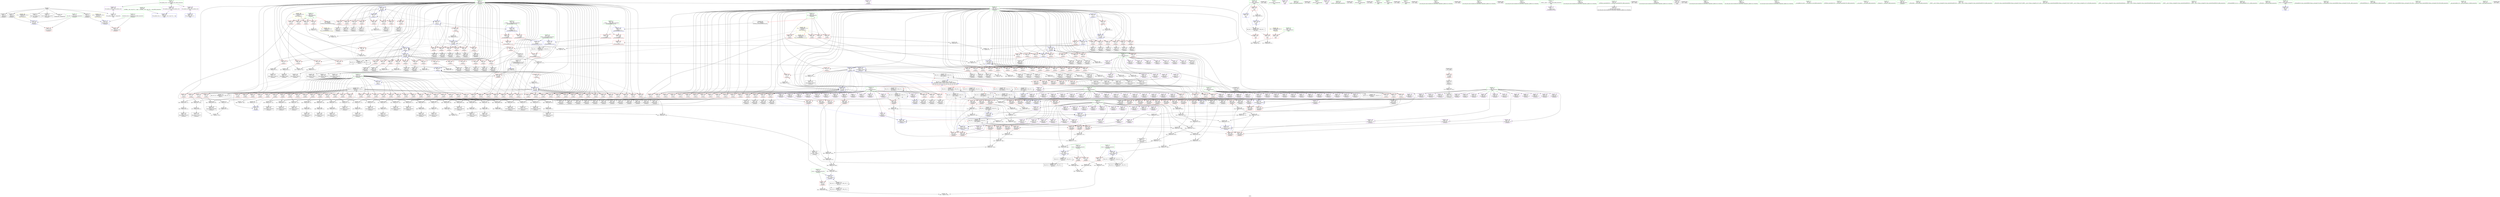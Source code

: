digraph "SVFG" {
	label="SVFG";

	Node0x55c0d4707ee0 [shape=record,color=grey,label="{NodeID: 0\nNullPtr}"];
	Node0x55c0d4707ee0 -> Node0x55c0d4742040[style=solid];
	Node0x55c0d4707ee0 -> Node0x55c0d4742140[style=solid];
	Node0x55c0d4707ee0 -> Node0x55c0d4742210[style=solid];
	Node0x55c0d4707ee0 -> Node0x55c0d47422e0[style=solid];
	Node0x55c0d4707ee0 -> Node0x55c0d47423b0[style=solid];
	Node0x55c0d4707ee0 -> Node0x55c0d4742480[style=solid];
	Node0x55c0d4707ee0 -> Node0x55c0d475fa50[style=solid];
	Node0x55c0d4765ac0 [shape=record,color=grey,label="{NodeID: 609\n469 = Binary(468, 91, )\n}"];
	Node0x55c0d4765ac0 -> Node0x55c0d4746dc0[style=solid];
	Node0x55c0d474cc00 [shape=record,color=red,label="{NodeID: 443\n688\<--66\n\<--j\n_Z5main2v\n}"];
	Node0x55c0d474cc00 -> Node0x55c0d4768f40[style=solid];
	Node0x55c0d4750150 [shape=record,color=purple,label="{NodeID: 277\n725\<--22\n\<--.str\n_Z5main2v\n}"];
	Node0x55c0d4740960 [shape=record,color=black,label="{NodeID: 111\n323\<--322\nidxprom121\<--\n_Z5main2v\n}"];
	Node0x55c0d478b5c0 [shape=record,color=black,label="{NodeID: 720\nMR_32V_5 = PHI(MR_32V_6, MR_32V_2, )\npts\{190000 \}\n|{|<s9>18}}"];
	Node0x55c0d478b5c0 -> Node0x55c0d474db70[style=dashed];
	Node0x55c0d478b5c0 -> Node0x55c0d475d8d0[style=dashed];
	Node0x55c0d478b5c0 -> Node0x55c0d475d9a0[style=dashed];
	Node0x55c0d478b5c0 -> Node0x55c0d475e910[style=dashed];
	Node0x55c0d478b5c0 -> Node0x55c0d475e9e0[style=dashed];
	Node0x55c0d478b5c0 -> Node0x55c0d475eab0[style=dashed];
	Node0x55c0d478b5c0 -> Node0x55c0d475eb80[style=dashed];
	Node0x55c0d478b5c0 -> Node0x55c0d4760e00[style=dashed];
	Node0x55c0d478b5c0 -> Node0x55c0d478b5c0[style=dashed];
	Node0x55c0d478b5c0:s9 -> Node0x55c0d47990c0[style=dashed,color=blue];
	Node0x55c0d4749f50 [shape=record,color=red,label="{NodeID: 388\n133\<--66\n\<--j\n_Z5main2v\n}"];
	Node0x55c0d4749f50 -> Node0x55c0d4742e70[style=solid];
	Node0x55c0d4745640 [shape=record,color=purple,label="{NodeID: 222\n667\<--12\narrayidx330\<--z\n_Z5main2v\n}"];
	Node0x55c0d4745640 -> Node0x55c0d475eec0[style=solid];
	Node0x55c0d4741c70 [shape=record,color=green,label="{NodeID: 56\n797\<--798\nt\<--t_field_insensitive\nmain\n}"];
	Node0x55c0d4741c70 -> Node0x55c0d475f610[style=solid];
	Node0x55c0d4741c70 -> Node0x55c0d475f6e0[style=solid];
	Node0x55c0d4741c70 -> Node0x55c0d475f7b0[style=solid];
	Node0x55c0d4741c70 -> Node0x55c0d4761bd0[style=solid];
	Node0x55c0d4741c70 -> Node0x55c0d4761ca0[style=solid];
	Node0x55c0d47c5200 [shape=record,color=black,label="{NodeID: 831\n163 = PHI()\n}"];
	Node0x55c0d476aec0 [shape=record,color=grey,label="{NodeID: 665\n647 = Binary(633, 646, )\n}"];
	Node0x55c0d476aec0 -> Node0x55c0d476b640[style=solid];
	Node0x55c0d475f610 [shape=record,color=red,label="{NodeID: 499\n806\<--797\n\<--t\nmain\n}"];
	Node0x55c0d475f610 -> Node0x55c0d476f840[style=solid];
	Node0x55c0d4752f00 [shape=record,color=red,label="{NodeID: 333\n196\<--64\n\<--i\n_Z5main2v\n}"];
	Node0x55c0d4752f00 -> Node0x55c0d4743690[style=solid];
	Node0x55c0d47487c0 [shape=record,color=black,label="{NodeID: 167\n638\<--637\nidxprom311\<--sub310\n_Z5main2v\n}"];
	Node0x55c0d4706c30 [shape=record,color=green,label="{NodeID: 1\n7\<--1\n__dso_handle\<--dummyObj\nGlob }"];
	Node0x55c0d4765c40 [shape=record,color=grey,label="{NodeID: 610\n146 = Binary(145, 91, )\n}"];
	Node0x55c0d4765c40 -> Node0x55c0d47601d0[style=solid];
	Node0x55c0d474ccd0 [shape=record,color=red,label="{NodeID: 444\n710\<--66\n\<--j\n_Z5main2v\n}"];
	Node0x55c0d474ccd0 -> Node0x55c0d4765040[style=solid];
	Node0x55c0d4750220 [shape=record,color=purple,label="{NodeID: 278\n800\<--24\n\<--.str.1\nmain\n}"];
	Node0x55c0d4740a30 [shape=record,color=black,label="{NodeID: 112\n326\<--325\nidxprom123\<--\n_Z5main2v\n}"];
	Node0x55c0d474a020 [shape=record,color=red,label="{NodeID: 389\n140\<--66\n\<--j\n_Z5main2v\n}"];
	Node0x55c0d474a020 -> Node0x55c0d4743010[style=solid];
	Node0x55c0d4745710 [shape=record,color=purple,label="{NodeID: 223\n118\<--14\narrayidx14\<--xs\n_Z5main2v\n}"];
	Node0x55c0d4741d40 [shape=record,color=green,label="{NodeID: 57\n802\<--803\nscanf\<--scanf_field_insensitive\n}"];
	Node0x55c0d47c52d0 [shape=record,color=black,label="{NodeID: 832\n83 = PHI()\n}"];
	Node0x55c0d476b040 [shape=record,color=grey,label="{NodeID: 666\n661 = Binary(659, 660, )\n}"];
	Node0x55c0d476b040 -> Node0x55c0d476b1c0[style=solid];
	Node0x55c0d475f6e0 [shape=record,color=red,label="{NodeID: 500\n810\<--797\n\<--t\nmain\n}"];
	Node0x55c0d475f6e0 -> Node0x55c0d4767a40[style=solid];
	Node0x55c0d4752fd0 [shape=record,color=red,label="{NodeID: 334\n199\<--64\n\<--i\n_Z5main2v\n}"];
	Node0x55c0d4752fd0 -> Node0x55c0d4743760[style=solid];
	Node0x55c0d4748890 [shape=record,color=black,label="{NodeID: 168\n644\<--643\nidxprom315\<--sub314\n_Z5main2v\n}"];
	Node0x55c0d4707da0 [shape=record,color=green,label="{NodeID: 2\n20\<--1\n_ZSt3cin\<--dummyObj\nGlob }"];
	Node0x55c0d4765dc0 [shape=record,color=grey,label="{NodeID: 611\n570 = Binary(569, 91, )\n}"];
	Node0x55c0d4765dc0 -> Node0x55c0d4747d30[style=solid];
	Node0x55c0d474cda0 [shape=record,color=red,label="{NodeID: 445\n732\<--70\nexn\<--exn.slot\n_Z5main2v\n}"];
	Node0x55c0d47502f0 [shape=record,color=purple,label="{NodeID: 279\n812\<--26\n\<--.str.2\nmain\n}"];
	Node0x55c0d4740b00 [shape=record,color=black,label="{NodeID: 113\n332\<--331\nidxprom127\<--add126\n_Z5main2v\n}"];
	Node0x55c0d474a0f0 [shape=record,color=red,label="{NodeID: 390\n145\<--66\n\<--j\n_Z5main2v\n}"];
	Node0x55c0d474a0f0 -> Node0x55c0d4765c40[style=solid];
	Node0x55c0d47457e0 [shape=record,color=purple,label="{NodeID: 224\n121\<--14\narrayidx16\<--xs\n_Z5main2v\n}"];
	Node0x55c0d47457e0 -> Node0x55c0d475fe90[style=solid];
	Node0x55c0d4741e40 [shape=record,color=green,label="{NodeID: 58\n814\<--815\nprintf\<--printf_field_insensitive\n}"];
	Node0x55c0d47c5400 [shape=record,color=black,label="{NodeID: 833\n84 = PHI()\n}"];
	Node0x55c0d476b1c0 [shape=record,color=grey,label="{NodeID: 667\n662 = Binary(661, 91, )\n}"];
	Node0x55c0d476b1c0 -> Node0x55c0d4748b00[style=solid];
	Node0x55c0d475f7b0 [shape=record,color=red,label="{NodeID: 501\n818\<--797\n\<--t\nmain\n}"];
	Node0x55c0d475f7b0 -> Node0x55c0d47672c0[style=solid];
	Node0x55c0d47530a0 [shape=record,color=red,label="{NodeID: 335\n206\<--64\n\<--i\n_Z5main2v\n}"];
	Node0x55c0d47530a0 -> Node0x55c0d4743900[style=solid];
	Node0x55c0d4748960 [shape=record,color=black,label="{NodeID: 169\n649\<--648\nidxprom318\<--\n_Z5main2v\n}"];
	Node0x55c0d4706750 [shape=record,color=green,label="{NodeID: 3\n21\<--1\n_ZSt4cout\<--dummyObj\nGlob }"];
	Node0x55c0d47a26e0 [shape=record,color=yellow,style=double,label="{NodeID: 778\n4V_1 = ENCHI(MR_4V_0)\npts\{61 \}\nFun[_ZSt3minIiERKT_S2_S2_]}"];
	Node0x55c0d47a26e0 -> Node0x55c0d475f3a0[style=dashed];
	Node0x55c0d4765f40 [shape=record,color=grey,label="{NodeID: 612\n428 = Binary(426, 427, )\n}"];
	Node0x55c0d4765f40 -> Node0x55c0d4746740[style=solid];
	Node0x55c0d474ce70 [shape=record,color=red,label="{NodeID: 446\n733\<--72\nsel\<--ehselector.slot\n_Z5main2v\n}"];
	Node0x55c0d47503c0 [shape=record,color=purple,label="{NodeID: 280\n833\<--28\nllvm.global_ctors_0\<--llvm.global_ctors\nGlob }"];
	Node0x55c0d47503c0 -> Node0x55c0d475f880[style=solid];
	Node0x55c0d4740bd0 [shape=record,color=black,label="{NodeID: 114\n336\<--335\nidxprom130\<--add129\n_Z5main2v\n}"];
	Node0x55c0d474a1c0 [shape=record,color=red,label="{NodeID: 391\n168\<--66\n\<--j\n_Z5main2v\n}"];
	Node0x55c0d474a1c0 -> Node0x55c0d476e940[style=solid];
	Node0x55c0d47458b0 [shape=record,color=purple,label="{NodeID: 225\n258\<--14\narrayidx80\<--xs\n_Z5main2v\n}"];
	Node0x55c0d4741f40 [shape=record,color=green,label="{NodeID: 59\n30\<--829\n_GLOBAL__sub_I_rng..58_1_1.cpp\<--_GLOBAL__sub_I_rng..58_1_1.cpp_field_insensitive\n}"];
	Node0x55c0d4741f40 -> Node0x55c0d475f950[style=solid];
	Node0x55c0d47c54d0 [shape=record,color=black,label="{NodeID: 834\n40 = PHI()\n}"];
	Node0x55c0d476b340 [shape=record,color=grey,label="{NodeID: 668\n240 = Binary(239, 91, )\n}"];
	Node0x55c0d476b340 -> Node0x55c0d47609f0[style=solid];
	Node0x55c0d475f880 [shape=record,color=blue,label="{NodeID: 502\n833\<--29\nllvm.global_ctors_0\<--\nGlob }"];
	Node0x55c0d4753170 [shape=record,color=red,label="{NodeID: 336\n216\<--64\n\<--i\n_Z5main2v\n}"];
	Node0x55c0d4753170 -> Node0x55c0d4743b70[style=solid];
	Node0x55c0d4748a30 [shape=record,color=black,label="{NodeID: 170\n655\<--654\nidxprom322\<--sub321\n_Z5main2v\n}"];
	Node0x55c0d47067e0 [shape=record,color=green,label="{NodeID: 4\n22\<--1\n.str\<--dummyObj\nGlob }"];
	Node0x55c0d47a27c0 [shape=record,color=yellow,style=double,label="{NodeID: 779\n2V_1 = ENCHI(MR_2V_0)\npts\{59 \}\nFun[_ZSt3minIiERKT_S2_S2_]}"];
	Node0x55c0d47a27c0 -> Node0x55c0d475f470[style=dashed];
	Node0x55c0d47660c0 [shape=record,color=grey,label="{NodeID: 613\n179 = Binary(178, 180, )\n}"];
	Node0x55c0d47660c0 -> Node0x55c0d4743280[style=solid];
	Node0x55c0d474cf40 [shape=record,color=red,label="{NodeID: 447\n680\<--74\n\<--xsum\n_Z5main2v\n}"];
	Node0x55c0d474cf40 -> Node0x55c0d47687c0[style=solid];
	Node0x55c0d4750490 [shape=record,color=purple,label="{NodeID: 281\n834\<--28\nllvm.global_ctors_1\<--llvm.global_ctors\nGlob }"];
	Node0x55c0d4750490 -> Node0x55c0d475f950[style=solid];
	Node0x55c0d4745e00 [shape=record,color=black,label="{NodeID: 115\n341\<--340\nidxprom133\<--add132\n_Z5main2v\n}"];
	Node0x55c0d474a290 [shape=record,color=red,label="{NodeID: 392\n172\<--66\n\<--j\n_Z5main2v\n}"];
	Node0x55c0d474a290 -> Node0x55c0d47430e0[style=solid];
	Node0x55c0d4745980 [shape=record,color=purple,label="{NodeID: 226\n261\<--14\narrayidx82\<--xs\n_Z5main2v\n}"];
	Node0x55c0d4745980 -> Node0x55c0d474d4f0[style=solid];
	Node0x55c0d4742040 [shape=record,color=black,label="{NodeID: 60\n2\<--3\ndummyVal\<--dummyVal\n}"];
	Node0x55c0d47c55a0 [shape=record,color=black,label="{NodeID: 835\n174 = PHI()\n}"];
	Node0x55c0d47c55a0 -> Node0x55c0d474d280[style=solid];
	Node0x55c0d476b4c0 [shape=record,color=grey,label="{NodeID: 669\n416 = Binary(415, 91, )\n}"];
	Node0x55c0d476b4c0 -> Node0x55c0d476f6c0[style=solid];
	Node0x55c0d475f950 [shape=record,color=blue,label="{NodeID: 503\n834\<--30\nllvm.global_ctors_1\<--_GLOBAL__sub_I_rng..58_1_1.cpp\nGlob }"];
	Node0x55c0d4753240 [shape=record,color=red,label="{NodeID: 337\n239\<--64\n\<--i\n_Z5main2v\n}"];
	Node0x55c0d4753240 -> Node0x55c0d476b340[style=solid];
	Node0x55c0d4748b00 [shape=record,color=black,label="{NodeID: 171\n663\<--662\nidxprom327\<--sub326\n_Z5main2v\n}"];
	Node0x55c0d4707c20 [shape=record,color=green,label="{NodeID: 5\n24\<--1\n.str.1\<--dummyObj\nGlob }"];
	Node0x55c0d4766240 [shape=record,color=grey,label="{NodeID: 614\n618 = Binary(616, 617, )\n}"];
	Node0x55c0d4766240 -> Node0x55c0d4748480[style=solid];
	Node0x55c0d474d010 [shape=record,color=red,label="{NodeID: 448\n695\<--76\n\<--ysum\n_Z5main2v\n}"];
	Node0x55c0d474d010 -> Node0x55c0d4769b40[style=solid];
	Node0x55c0d4750560 [shape=record,color=purple,label="{NodeID: 282\n835\<--28\nllvm.global_ctors_2\<--llvm.global_ctors\nGlob }"];
	Node0x55c0d4750560 -> Node0x55c0d475fa50[style=solid];
	Node0x55c0d4745e90 [shape=record,color=black,label="{NodeID: 116\n344\<--343\nidxprom135\<--\n_Z5main2v\n}"];
	Node0x55c0d474a360 [shape=record,color=red,label="{NodeID: 393\n185\<--66\n\<--j\n_Z5main2v\n}"];
	Node0x55c0d474a360 -> Node0x55c0d4743420[style=solid];
	Node0x55c0d4745a50 [shape=record,color=purple,label="{NodeID: 227\n265\<--14\narrayidx84\<--xs\n_Z5main2v\n}"];
	Node0x55c0d4742140 [shape=record,color=black,label="{NodeID: 61\n228\<--3\n\<--dummyVal\n_Z5main2v\n}"];
	Node0x55c0d47c5700 [shape=record,color=black,label="{NodeID: 836\n701 = PHI()\n}"];
	Node0x55c0d476b640 [shape=record,color=grey,label="{NodeID: 670\n658 = Binary(647, 657, )\n}"];
	Node0x55c0d476b640 -> Node0x55c0d4766fc0[style=solid];
	Node0x55c0d475fa50 [shape=record,color=blue, style = dotted,label="{NodeID: 504\n835\<--3\nllvm.global_ctors_2\<--dummyVal\nGlob }"];
	Node0x55c0d4753310 [shape=record,color=red,label="{NodeID: 338\n245\<--64\n\<--i\n_Z5main2v\n}"];
	Node0x55c0d4753310 -> Node0x55c0d476ec40[style=solid];
	Node0x55c0d4748bd0 [shape=record,color=black,label="{NodeID: 172\n666\<--665\nidxprom329\<--\n_Z5main2v\n}"];
	Node0x55c0d4707cb0 [shape=record,color=green,label="{NodeID: 6\n26\<--1\n.str.2\<--dummyObj\nGlob }"];
	Node0x55c0d47a2980 [shape=record,color=yellow,style=double,label="{NodeID: 781\n44V_1 = ENCHI(MR_44V_0)\npts\{796 \}\nFun[main]}"];
	Node0x55c0d47a2980 -> Node0x55c0d475f540[style=dashed];
	Node0x55c0d47663c0 [shape=record,color=grey,label="{NodeID: 615\n517 = Binary(515, 516, )\n}"];
	Node0x55c0d47663c0 -> Node0x55c0d4747510[style=solid];
	Node0x55c0d474d0e0 [shape=record,color=red,label="{NodeID: 449\n671\<--78\n\<--zsum\n_Z5main2v\n}"];
	Node0x55c0d474d0e0 -> Node0x55c0d4767ec0[style=solid];
	Node0x55c0d4750660 [shape=record,color=red,label="{NodeID: 283\n89\<--58\n\<--X\n_Z5main2v\n}"];
	Node0x55c0d4750660 -> Node0x55c0d476a140[style=solid];
	Node0x55c0d4745f20 [shape=record,color=black,label="{NodeID: 117\n348\<--347\nidxprom137\<--\n_Z5main2v\n}"];
	Node0x55c0d474a430 [shape=record,color=red,label="{NodeID: 394\n192\<--66\n\<--j\n_Z5main2v\n}"];
	Node0x55c0d474a430 -> Node0x55c0d47435c0[style=solid];
	Node0x55c0d4745b20 [shape=record,color=purple,label="{NodeID: 228\n269\<--14\narrayidx87\<--xs\n_Z5main2v\n}"];
	Node0x55c0d4745b20 -> Node0x55c0d474d5c0[style=solid];
	Node0x55c0d4742210 [shape=record,color=black,label="{NodeID: 62\n229\<--3\n\<--dummyVal\n_Z5main2v\n}"];
	Node0x55c0d4742210 -> Node0x55c0d4760850[style=solid];
	Node0x55c0d47c5800 [shape=record,color=black,label="{NodeID: 837\n704 = PHI()\n}"];
	Node0x55c0d476b7c0 [shape=record,color=grey,label="{NodeID: 671\n415 = Binary(413, 414, )\n}"];
	Node0x55c0d476b7c0 -> Node0x55c0d476b4c0[style=solid];
	Node0x55c0d475fb50 [shape=record,color=blue,label="{NodeID: 505\n64\<--86\ni\<--\n_Z5main2v\n}"];
	Node0x55c0d475fb50 -> Node0x55c0d4752610[style=dashed];
	Node0x55c0d475fb50 -> Node0x55c0d47526e0[style=dashed];
	Node0x55c0d475fb50 -> Node0x55c0d47527b0[style=dashed];
	Node0x55c0d475fb50 -> Node0x55c0d4752880[style=dashed];
	Node0x55c0d475fb50 -> Node0x55c0d4752950[style=dashed];
	Node0x55c0d475fb50 -> Node0x55c0d4752a20[style=dashed];
	Node0x55c0d475fb50 -> Node0x55c0d4752af0[style=dashed];
	Node0x55c0d475fb50 -> Node0x55c0d4752bc0[style=dashed];
	Node0x55c0d475fb50 -> Node0x55c0d47602a0[style=dashed];
	Node0x55c0d475fb50 -> Node0x55c0d4760370[style=dashed];
	Node0x55c0d47533e0 [shape=record,color=red,label="{NodeID: 339\n255\<--64\n\<--i\n_Z5main2v\n}"];
	Node0x55c0d47533e0 -> Node0x55c0d4767bc0[style=solid];
	Node0x55c0d4748ca0 [shape=record,color=black,label="{NodeID: 173\n678\<--677\nconv335\<--add334\n_Z5main2v\n}"];
	Node0x55c0d4748ca0 -> Node0x55c0d4767ec0[style=solid];
	Node0x55c0d473e0b0 [shape=record,color=green,label="{NodeID: 7\n29\<--1\n\<--dummyObj\nCan only get source location for instruction, argument, global var or function.}"];
	Node0x55c0d4766540 [shape=record,color=grey,label="{NodeID: 616\n563 = Binary(549, 562, )\n}"];
	Node0x55c0d4766540 -> Node0x55c0d476d2c0[style=solid];
	Node0x55c0d474d1b0 [shape=record,color=red,label="{NodeID: 450\n686\<--78\n\<--zsum\n_Z5main2v\n}"];
	Node0x55c0d474d1b0 -> Node0x55c0d4769cc0[style=solid];
	Node0x55c0d4750730 [shape=record,color=red,label="{NodeID: 284\n157\<--58\n\<--X\n_Z5main2v\n}"];
	Node0x55c0d4750730 -> Node0x55c0d476eac0[style=solid];
	Node0x55c0d4745ff0 [shape=record,color=black,label="{NodeID: 118\n352\<--351\nidxprom140\<--add139\n_Z5main2v\n}"];
	Node0x55c0d478dcc0 [shape=record,color=black,label="{NodeID: 727\nMR_22V_5 = PHI(MR_22V_6, MR_22V_2, )\npts\{90000 \}\n|{|<s7>18}}"];
	Node0x55c0d478dcc0 -> Node0x55c0d474d760[style=dashed];
	Node0x55c0d478dcc0 -> Node0x55c0d475df50[style=dashed];
	Node0x55c0d478dcc0 -> Node0x55c0d475e020[style=dashed];
	Node0x55c0d478dcc0 -> Node0x55c0d475e0f0[style=dashed];
	Node0x55c0d478dcc0 -> Node0x55c0d475e1c0[style=dashed];
	Node0x55c0d478dcc0 -> Node0x55c0d47605e0[style=dashed];
	Node0x55c0d478dcc0 -> Node0x55c0d478dcc0[style=dashed];
	Node0x55c0d478dcc0:s7 -> Node0x55c0d47990c0[style=dashed,color=blue];
	Node0x55c0d474a500 [shape=record,color=red,label="{NodeID: 395\n202\<--66\n\<--j\n_Z5main2v\n}"];
	Node0x55c0d474a500 -> Node0x55c0d4743830[style=solid];
	Node0x55c0d4745bf0 [shape=record,color=purple,label="{NodeID: 229\n274\<--14\narrayidx90\<--xs\n_Z5main2v\n}"];
	Node0x55c0d47422e0 [shape=record,color=black,label="{NodeID: 63\n231\<--3\n\<--dummyVal\n_Z5main2v\n}"];
	Node0x55c0d47422e0 -> Node0x55c0d4760920[style=solid];
	Node0x55c0d47c58d0 [shape=record,color=black,label="{NodeID: 838\n726 = PHI()\n}"];
	Node0x55c0d476b940 [shape=record,color=grey,label="{NodeID: 672\n198 = Binary(195, 197, )\n}"];
	Node0x55c0d476b940 -> Node0x55c0d47605e0[style=solid];
	Node0x55c0d475fc20 [shape=record,color=blue,label="{NodeID: 506\n66\<--86\nj\<--\n_Z5main2v\n}"];
	Node0x55c0d475fc20 -> Node0x55c0d47557a0[style=dashed];
	Node0x55c0d475fc20 -> Node0x55c0d4749c10[style=dashed];
	Node0x55c0d475fc20 -> Node0x55c0d4749ce0[style=dashed];
	Node0x55c0d475fc20 -> Node0x55c0d4749db0[style=dashed];
	Node0x55c0d475fc20 -> Node0x55c0d4749e80[style=dashed];
	Node0x55c0d475fc20 -> Node0x55c0d4749f50[style=dashed];
	Node0x55c0d475fc20 -> Node0x55c0d474a020[style=dashed];
	Node0x55c0d475fc20 -> Node0x55c0d474a0f0[style=dashed];
	Node0x55c0d475fc20 -> Node0x55c0d475fc20[style=dashed];
	Node0x55c0d475fc20 -> Node0x55c0d47601d0[style=dashed];
	Node0x55c0d475fc20 -> Node0x55c0d4760440[style=dashed];
	Node0x55c0d475fc20 -> Node0x55c0d4760b90[style=dashed];
	Node0x55c0d475fc20 -> Node0x55c0d479a5b0[style=dashed];
	Node0x55c0d47534b0 [shape=record,color=red,label="{NodeID: 340\n263\<--64\n\<--i\n_Z5main2v\n}"];
	Node0x55c0d47534b0 -> Node0x55c0d4740e20[style=solid];
	Node0x55c0d4748d70 [shape=record,color=black,label="{NodeID: 174\n693\<--692\nconv342\<--add341\n_Z5main2v\n}"];
	Node0x55c0d4748d70 -> Node0x55c0d4769cc0[style=solid];
	Node0x55c0d473e140 [shape=record,color=green,label="{NodeID: 8\n86\<--1\n\<--dummyObj\nCan only get source location for instruction, argument, global var or function.}"];
	Node0x55c0d47666c0 [shape=record,color=grey,label="{NodeID: 617\n559 = Binary(558, 91, )\n}"];
	Node0x55c0d47666c0 -> Node0x55c0d4747b90[style=solid];
	Node0x55c0d474d280 [shape=record,color=red,label="{NodeID: 451\n177\<--174\n\<--call40\n_Z5main2v\n}"];
	Node0x55c0d474d280 -> Node0x55c0d47431b0[style=solid];
	Node0x55c0d4750800 [shape=record,color=red,label="{NodeID: 285\n246\<--58\n\<--X\n_Z5main2v\n}"];
	Node0x55c0d4750800 -> Node0x55c0d476ec40[style=solid];
	Node0x55c0d47460c0 [shape=record,color=black,label="{NodeID: 119\n357\<--356\nidxprom143\<--\n_Z5main2v\n}"];
	Node0x55c0d478e1c0 [shape=record,color=black,label="{NodeID: 728\nMR_24V_5 = PHI(MR_24V_6, MR_24V_2, )\npts\{110000 \}\n|{|<s7>18}}"];
	Node0x55c0d478e1c0 -> Node0x55c0d474daa0[style=dashed];
	Node0x55c0d478e1c0 -> Node0x55c0d475e5d0[style=dashed];
	Node0x55c0d478e1c0 -> Node0x55c0d475e6a0[style=dashed];
	Node0x55c0d478e1c0 -> Node0x55c0d475e770[style=dashed];
	Node0x55c0d478e1c0 -> Node0x55c0d475e840[style=dashed];
	Node0x55c0d478e1c0 -> Node0x55c0d47606b0[style=dashed];
	Node0x55c0d478e1c0 -> Node0x55c0d478e1c0[style=dashed];
	Node0x55c0d478e1c0:s7 -> Node0x55c0d47990c0[style=dashed,color=blue];
	Node0x55c0d474a5d0 [shape=record,color=red,label="{NodeID: 396\n209\<--66\n\<--j\n_Z5main2v\n}"];
	Node0x55c0d474a5d0 -> Node0x55c0d47439d0[style=solid];
	Node0x55c0d4745cc0 [shape=record,color=purple,label="{NodeID: 230\n277\<--14\narrayidx92\<--xs\n_Z5main2v\n}"];
	Node0x55c0d4745cc0 -> Node0x55c0d474d690[style=solid];
	Node0x55c0d47423b0 [shape=record,color=black,label="{NodeID: 64\n734\<--3\nlpad.val\<--dummyVal\n_Z5main2v\n}"];
	Node0x55c0d47c5a00 [shape=record,color=black,label="{NodeID: 839\n729 = PHI()\n}"];
	Node0x55c0d476bac0 [shape=record,color=grey,label="{NodeID: 673\n298 = Binary(297, 91, )\n}"];
	Node0x55c0d476bac0 -> Node0x55c0d47414a0[style=solid];
	Node0x55c0d475fcf0 [shape=record,color=blue,label="{NodeID: 507\n106\<--108\narrayidx8\<--\n_Z5main2v\n}"];
	Node0x55c0d475fcf0 -> Node0x55c0d47977c0[style=dashed];
	Node0x55c0d4753580 [shape=record,color=red,label="{NodeID: 341\n272\<--64\n\<--i\n_Z5main2v\n}"];
	Node0x55c0d4753580 -> Node0x55c0d4740fc0[style=solid];
	Node0x55c0d4748e40 [shape=record,color=black,label="{NodeID: 175\n754\<--777\n_ZSt3minIiERKT_S2_S2__ret\<--\n_ZSt3minIiERKT_S2_S2_\n|{<s0>11}}"];
	Node0x55c0d4748e40:s0 -> Node0x55c0d47c5ad0[style=solid,color=blue];
	Node0x55c0d473e1d0 [shape=record,color=green,label="{NodeID: 9\n91\<--1\n\<--dummyObj\nCan only get source location for instruction, argument, global var or function.}"];
	Node0x55c0d4766840 [shape=record,color=grey,label="{NodeID: 618\n521 = Binary(509, 520, )\n}"];
	Node0x55c0d4766840 -> Node0x55c0d476c0c0[style=solid];
	Node0x55c0d474d350 [shape=record,color=red,label="{NodeID: 452\n195\<--194\n\<--arrayidx50\n_Z5main2v\n}"];
	Node0x55c0d474d350 -> Node0x55c0d476b940[style=solid];
	Node0x55c0d47508d0 [shape=record,color=red,label="{NodeID: 286\n404\<--58\n\<--X\n_Z5main2v\n}"];
	Node0x55c0d47508d0 -> Node0x55c0d476a740[style=solid];
	Node0x55c0d4746190 [shape=record,color=black,label="{NodeID: 120\n360\<--359\nidxprom145\<--\n_Z5main2v\n}"];
	Node0x55c0d478e6c0 [shape=record,color=black,label="{NodeID: 729\nMR_26V_5 = PHI(MR_26V_6, MR_26V_2, )\npts\{130000 \}\n|{|<s7>18}}"];
	Node0x55c0d478e6c0 -> Node0x55c0d475da70[style=dashed];
	Node0x55c0d478e6c0 -> Node0x55c0d475ec50[style=dashed];
	Node0x55c0d478e6c0 -> Node0x55c0d475ed20[style=dashed];
	Node0x55c0d478e6c0 -> Node0x55c0d475edf0[style=dashed];
	Node0x55c0d478e6c0 -> Node0x55c0d475eec0[style=dashed];
	Node0x55c0d478e6c0 -> Node0x55c0d4760510[style=dashed];
	Node0x55c0d478e6c0 -> Node0x55c0d478e6c0[style=dashed];
	Node0x55c0d478e6c0:s7 -> Node0x55c0d47990c0[style=dashed,color=blue];
	Node0x55c0d474a6a0 [shape=record,color=red,label="{NodeID: 397\n213\<--66\n\<--j\n_Z5main2v\n}"];
	Node0x55c0d474a6a0 -> Node0x55c0d4743aa0[style=solid];
	Node0x55c0d474dc30 [shape=record,color=purple,label="{NodeID: 231\n291\<--14\narrayidx101\<--xs\n_Z5main2v\n}"];
	Node0x55c0d4742480 [shape=record,color=black,label="{NodeID: 65\n735\<--3\nlpad.val360\<--dummyVal\n_Z5main2v\n}"];
	Node0x55c0d47c5ad0 [shape=record,color=black,label="{NodeID: 840\n391 = PHI(754, )\n}"];
	Node0x55c0d47c5ad0 -> Node0x55c0d475db40[style=solid];
	Node0x55c0d476bc40 [shape=record,color=grey,label="{NodeID: 674\n293 = Binary(292, 91, )\n}"];
	Node0x55c0d476bc40 -> Node0x55c0d47413d0[style=solid];
	Node0x55c0d475fdc0 [shape=record,color=blue,label="{NodeID: 508\n114\<--108\narrayidx12\<--\n_Z5main2v\n}"];
	Node0x55c0d475fdc0 -> Node0x55c0d47972c0[style=dashed];
	Node0x55c0d4753650 [shape=record,color=red,label="{NodeID: 342\n280\<--64\n\<--i\n_Z5main2v\n}"];
	Node0x55c0d4753650 -> Node0x55c0d4741160[style=solid];
	Node0x55c0d4748f10 [shape=record,color=purple,label="{NodeID: 176\n39\<--4\n\<--_ZStL8__ioinit\n__cxx_global_var_init\n}"];
	Node0x55c0d473e260 [shape=record,color=green,label="{NodeID: 10\n108\<--1\n\<--dummyObj\nCan only get source location for instruction, argument, global var or function.}"];
	Node0x55c0d47a2e20 [shape=record,color=yellow,style=double,label="{NodeID: 785\n2V_1 = ENCHI(MR_2V_0)\npts\{59 \}\nFun[_Z5main2v]|{|<s5>11}}"];
	Node0x55c0d47a2e20 -> Node0x55c0d4750660[style=dashed];
	Node0x55c0d47a2e20 -> Node0x55c0d4750730[style=dashed];
	Node0x55c0d47a2e20 -> Node0x55c0d4750800[style=dashed];
	Node0x55c0d47a2e20 -> Node0x55c0d47508d0[style=dashed];
	Node0x55c0d47a2e20 -> Node0x55c0d475db40[style=dashed];
	Node0x55c0d47a2e20:s5 -> Node0x55c0d47a27c0[style=dashed,color=red];
	Node0x55c0d47669c0 [shape=record,color=grey,label="{NodeID: 619\n558 = Binary(556, 557, )\n}"];
	Node0x55c0d47669c0 -> Node0x55c0d47666c0[style=solid];
	Node0x55c0d474d420 [shape=record,color=red,label="{NodeID: 453\n212\<--211\n\<--arrayidx59\n_Z5main2v\n}"];
	Node0x55c0d474d420 -> Node0x55c0d476a8c0[style=solid];
	Node0x55c0d47509a0 [shape=record,color=red,label="{NodeID: 287\n97\<--60\n\<--Y\n_Z5main2v\n}"];
	Node0x55c0d47509a0 -> Node0x55c0d47678c0[style=solid];
	Node0x55c0d4746260 [shape=record,color=black,label="{NodeID: 121\n365\<--364\nidxprom148\<--\n_Z5main2v\n}"];
	Node0x55c0d478ebc0 [shape=record,color=black,label="{NodeID: 730\nMR_8V_15 = PHI(MR_8V_11, MR_8V_13, )\npts\{65 \}\n}"];
	Node0x55c0d474a770 [shape=record,color=red,label="{NodeID: 398\n219\<--66\n\<--j\n_Z5main2v\n}"];
	Node0x55c0d474a770 -> Node0x55c0d4743c40[style=solid];
	Node0x55c0d474dcc0 [shape=record,color=purple,label="{NodeID: 232\n295\<--14\narrayidx104\<--xs\n_Z5main2v\n}"];
	Node0x55c0d474dcc0 -> Node0x55c0d4760c60[style=solid];
	Node0x55c0d4742550 [shape=record,color=black,label="{NodeID: 66\n41\<--42\n\<--_ZNSt8ios_base4InitD1Ev\nCan only get source location for instruction, argument, global var or function.}"];
	Node0x55c0d47c5cf0 [shape=record,color=black,label="{NodeID: 841\n801 = PHI()\n}"];
	Node0x55c0d476bdc0 [shape=record,color=grey,label="{NodeID: 675\n633 = Binary(625, 632, )\n}"];
	Node0x55c0d476bdc0 -> Node0x55c0d476aec0[style=solid];
	Node0x55c0d475fe90 [shape=record,color=blue,label="{NodeID: 509\n121\<--108\narrayidx16\<--\n_Z5main2v\n}"];
	Node0x55c0d475fe90 -> Node0x55c0d4796dc0[style=dashed];
	Node0x55c0d4753720 [shape=record,color=red,label="{NodeID: 343\n288\<--64\n\<--i\n_Z5main2v\n}"];
	Node0x55c0d4753720 -> Node0x55c0d476c3c0[style=solid];
	Node0x55c0d4748fe0 [shape=record,color=purple,label="{NodeID: 177\n139\<--8\narrayidx26\<--x\n_Z5main2v\n}"];
	Node0x55c0d473e2f0 [shape=record,color=green,label="{NodeID: 11\n180\<--1\n\<--dummyObj\nCan only get source location for instruction, argument, global var or function.}"];
	Node0x55c0d47a2f30 [shape=record,color=yellow,style=double,label="{NodeID: 786\n4V_1 = ENCHI(MR_4V_0)\npts\{61 \}\nFun[_Z5main2v]|{|<s5>11}}"];
	Node0x55c0d47a2f30 -> Node0x55c0d47509a0[style=dashed];
	Node0x55c0d47a2f30 -> Node0x55c0d4750a70[style=dashed];
	Node0x55c0d47a2f30 -> Node0x55c0d4750b40[style=dashed];
	Node0x55c0d47a2f30 -> Node0x55c0d4750c10[style=dashed];
	Node0x55c0d47a2f30 -> Node0x55c0d475db40[style=dashed];
	Node0x55c0d47a2f30:s5 -> Node0x55c0d47a26e0[style=dashed,color=red];
	Node0x55c0d4766b40 [shape=record,color=grey,label="{NodeID: 620\n527 = Binary(525, 526, )\n}"];
	Node0x55c0d4766b40 -> Node0x55c0d47476b0[style=solid];
	Node0x55c0d474d4f0 [shape=record,color=red,label="{NodeID: 454\n262\<--261\n\<--arrayidx82\n_Z5main2v\n}"];
	Node0x55c0d474d4f0 -> Node0x55c0d476dbc0[style=solid];
	Node0x55c0d4750a70 [shape=record,color=red,label="{NodeID: 288\n169\<--60\n\<--Y\n_Z5main2v\n}"];
	Node0x55c0d4750a70 -> Node0x55c0d476e940[style=solid];
	Node0x55c0d4746330 [shape=record,color=black,label="{NodeID: 122\n368\<--367\nidxprom150\<--\n_Z5main2v\n}"];
	Node0x55c0d478f0c0 [shape=record,color=black,label="{NodeID: 731\nMR_10V_20 = PHI(MR_10V_15, MR_10V_18, )\npts\{67 \}\n}"];
	Node0x55c0d474a840 [shape=record,color=red,label="{NodeID: 399\n224\<--66\n\<--j\n_Z5main2v\n}"];
	Node0x55c0d474a840 -> Node0x55c0d476ad40[style=solid];
	Node0x55c0d474dd90 [shape=record,color=purple,label="{NodeID: 233\n421\<--14\narrayidx180\<--xs\n_Z5main2v\n}"];
	Node0x55c0d4742650 [shape=record,color=black,label="{NodeID: 67\n792\<--86\nmain_ret\<--\nmain\n}"];
	Node0x55c0d47c5dc0 [shape=record,color=black,label="{NodeID: 842\n813 = PHI()\n}"];
	Node0x55c0d476bf40 [shape=record,color=grey,label="{NodeID: 676\n596 = Binary(594, 595, )\n}"];
	Node0x55c0d476bf40 -> Node0x55c0d4748140[style=solid];
	Node0x55c0d475ff60 [shape=record,color=blue,label="{NodeID: 510\n128\<--108\narrayidx20\<--\n_Z5main2v\n}"];
	Node0x55c0d475ff60 -> Node0x55c0d47968c0[style=dashed];
	Node0x55c0d47537f0 [shape=record,color=red,label="{NodeID: 344\n297\<--64\n\<--i\n_Z5main2v\n}"];
	Node0x55c0d47537f0 -> Node0x55c0d476bac0[style=solid];
	Node0x55c0d47490b0 [shape=record,color=purple,label="{NodeID: 178\n142\<--8\narrayidx28\<--x\n_Z5main2v\n}"];
	Node0x55c0d47490b0 -> Node0x55c0d4760100[style=solid];
	Node0x55c0d473e380 [shape=record,color=green,label="{NodeID: 12\n399\<--1\n\<--dummyObj\nCan only get source location for instruction, argument, global var or function.}"];
	Node0x55c0d4766cc0 [shape=record,color=grey,label="{NodeID: 621\n437 = Binary(425, 436, )\n}"];
	Node0x55c0d4766cc0 -> Node0x55c0d4769240[style=solid];
	Node0x55c0d474d5c0 [shape=record,color=red,label="{NodeID: 455\n270\<--269\n\<--arrayidx87\n_Z5main2v\n}"];
	Node0x55c0d474d5c0 -> Node0x55c0d476dbc0[style=solid];
	Node0x55c0d4750b40 [shape=record,color=red,label="{NodeID: 289\n252\<--60\n\<--Y\n_Z5main2v\n}"];
	Node0x55c0d4750b40 -> Node0x55c0d476ef40[style=solid];
	Node0x55c0d4746400 [shape=record,color=black,label="{NodeID: 123\n374\<--373\nidxprom154\<--add153\n_Z5main2v\n}"];
	Node0x55c0d478f5c0 [shape=record,color=black,label="{NodeID: 732\nMR_16V_6 = PHI(MR_16V_2, MR_16V_5, )\npts\{75 \}\n}"];
	Node0x55c0d474a910 [shape=record,color=red,label="{NodeID: 400\n251\<--66\n\<--j\n_Z5main2v\n}"];
	Node0x55c0d474a910 -> Node0x55c0d476ef40[style=solid];
	Node0x55c0d474de60 [shape=record,color=purple,label="{NodeID: 234\n424\<--14\narrayidx182\<--xs\n_Z5main2v\n}"];
	Node0x55c0d474de60 -> Node0x55c0d475dc10[style=solid];
	Node0x55c0d4742720 [shape=record,color=black,label="{NodeID: 68\n102\<--101\nidxprom\<--\n_Z5main2v\n}"];
	Node0x55c0d47c5e90 [shape=record,color=black,label="{NodeID: 843\n755 = PHI(58, )\n0th arg _ZSt3minIiERKT_S2_S2_ }"];
	Node0x55c0d47c5e90 -> Node0x55c0d47617c0[style=solid];
	Node0x55c0d476c0c0 [shape=record,color=grey,label="{NodeID: 677\n531 = Binary(521, 530, )\n}"];
	Node0x55c0d476c0c0 -> Node0x55c0d476ce40[style=solid];
	Node0x55c0d4760030 [shape=record,color=blue,label="{NodeID: 511\n135\<--108\narrayidx24\<--\n_Z5main2v\n}"];
	Node0x55c0d4760030 -> Node0x55c0d47963c0[style=dashed];
	Node0x55c0d47538c0 [shape=record,color=red,label="{NodeID: 345\n305\<--64\n\<--i\n_Z5main2v\n}"];
	Node0x55c0d47538c0 -> Node0x55c0d4740620[style=solid];
	Node0x55c0d4749180 [shape=record,color=purple,label="{NodeID: 179\n201\<--8\narrayidx53\<--x\n_Z5main2v\n}"];
	Node0x55c0d473e450 [shape=record,color=green,label="{NodeID: 13\n682\<--1\n\<--dummyObj\nCan only get source location for instruction, argument, global var or function.}"];
	Node0x55c0d4766e40 [shape=record,color=grey,label="{NodeID: 622\n625 = Binary(615, 624, )\n}"];
	Node0x55c0d4766e40 -> Node0x55c0d476bdc0[style=solid];
	Node0x55c0d474d690 [shape=record,color=red,label="{NodeID: 456\n278\<--277\n\<--arrayidx92\n_Z5main2v\n}"];
	Node0x55c0d474d690 -> Node0x55c0d476d140[style=solid];
	Node0x55c0d4750c10 [shape=record,color=red,label="{NodeID: 290\n413\<--60\n\<--Y\n_Z5main2v\n}"];
	Node0x55c0d4750c10 -> Node0x55c0d476b7c0[style=solid];
	Node0x55c0d47464d0 [shape=record,color=black,label="{NodeID: 124\n378\<--377\nidxprom157\<--add156\n_Z5main2v\n}"];
	Node0x55c0d478fac0 [shape=record,color=black,label="{NodeID: 733\nMR_18V_6 = PHI(MR_18V_2, MR_18V_5, )\npts\{77 \}\n}"];
	Node0x55c0d474a9e0 [shape=record,color=red,label="{NodeID: 401\n259\<--66\n\<--j\n_Z5main2v\n}"];
	Node0x55c0d474a9e0 -> Node0x55c0d4740d50[style=solid];
	Node0x55c0d474df30 [shape=record,color=purple,label="{NodeID: 235\n430\<--14\narrayidx185\<--xs\n_Z5main2v\n}"];
	Node0x55c0d47427f0 [shape=record,color=black,label="{NodeID: 69\n105\<--104\nidxprom7\<--\n_Z5main2v\n}"];
	Node0x55c0d47c5ff0 [shape=record,color=black,label="{NodeID: 844\n756 = PHI(60, )\n1st arg _ZSt3minIiERKT_S2_S2_ }"];
	Node0x55c0d47c5ff0 -> Node0x55c0d4761890[style=solid];
	Node0x55c0d476c240 [shape=record,color=grey,label="{NodeID: 678\n534 = Binary(532, 533, )\n}"];
	Node0x55c0d476c240 -> Node0x55c0d4747780[style=solid];
	Node0x55c0d4760100 [shape=record,color=blue,label="{NodeID: 512\n142\<--108\narrayidx28\<--\n_Z5main2v\n}"];
	Node0x55c0d4760100 -> Node0x55c0d4795ec0[style=dashed];
	Node0x55c0d4753990 [shape=record,color=red,label="{NodeID: 346\n314\<--64\n\<--i\n_Z5main2v\n}"];
	Node0x55c0d4753990 -> Node0x55c0d47407c0[style=solid];
	Node0x55c0d4749250 [shape=record,color=purple,label="{NodeID: 180\n204\<--8\narrayidx55\<--x\n_Z5main2v\n}"];
	Node0x55c0d4749250 -> Node0x55c0d47605e0[style=solid];
	Node0x55c0d473e550 [shape=record,color=green,label="{NodeID: 14\n722\<--1\n\<--dummyObj\nCan only get source location for instruction, argument, global var or function.}"];
	Node0x55c0d4766fc0 [shape=record,color=grey,label="{NodeID: 623\n669 = Binary(658, 668, )\n}"];
	Node0x55c0d4766fc0 -> Node0x55c0d4761480[style=solid];
	Node0x55c0d474d760 [shape=record,color=red,label="{NodeID: 457\n286\<--285\n\<--arrayidx97\n_Z5main2v\n}"];
	Node0x55c0d474d760 -> Node0x55c0d476c840[style=solid];
	Node0x55c0d4750ce0 [shape=record,color=red,label="{NodeID: 291\n397\<--62\n\<--D\n_Z5main2v\n}"];
	Node0x55c0d4750ce0 -> Node0x55c0d476f540[style=solid];
	Node0x55c0d47465a0 [shape=record,color=black,label="{NodeID: 125\n420\<--419\nidxprom179\<--\n_Z5main2v\n}"];
	Node0x55c0d478ffc0 [shape=record,color=black,label="{NodeID: 734\nMR_20V_6 = PHI(MR_20V_2, MR_20V_5, )\npts\{79 \}\n}"];
	Node0x55c0d474aab0 [shape=record,color=red,label="{NodeID: 402\n266\<--66\n\<--j\n_Z5main2v\n}"];
	Node0x55c0d474aab0 -> Node0x55c0d476e640[style=solid];
	Node0x55c0d474e000 [shape=record,color=purple,label="{NodeID: 236\n435\<--14\narrayidx188\<--xs\n_Z5main2v\n}"];
	Node0x55c0d474e000 -> Node0x55c0d475dce0[style=solid];
	Node0x55c0d47428c0 [shape=record,color=black,label="{NodeID: 70\n110\<--109\nidxprom9\<--\n_Z5main2v\n}"];
	Node0x55c0d476c3c0 [shape=record,color=grey,label="{NodeID: 679\n289 = Binary(288, 91, )\n}"];
	Node0x55c0d476c3c0 -> Node0x55c0d4741300[style=solid];
	Node0x55c0d47601d0 [shape=record,color=blue,label="{NodeID: 513\n66\<--146\nj\<--inc\n_Z5main2v\n}"];
	Node0x55c0d47601d0 -> Node0x55c0d47557a0[style=dashed];
	Node0x55c0d47601d0 -> Node0x55c0d4749c10[style=dashed];
	Node0x55c0d47601d0 -> Node0x55c0d4749ce0[style=dashed];
	Node0x55c0d47601d0 -> Node0x55c0d4749db0[style=dashed];
	Node0x55c0d47601d0 -> Node0x55c0d4749e80[style=dashed];
	Node0x55c0d47601d0 -> Node0x55c0d4749f50[style=dashed];
	Node0x55c0d47601d0 -> Node0x55c0d474a020[style=dashed];
	Node0x55c0d47601d0 -> Node0x55c0d474a0f0[style=dashed];
	Node0x55c0d47601d0 -> Node0x55c0d475fc20[style=dashed];
	Node0x55c0d47601d0 -> Node0x55c0d47601d0[style=dashed];
	Node0x55c0d47601d0 -> Node0x55c0d4760440[style=dashed];
	Node0x55c0d47601d0 -> Node0x55c0d4760b90[style=dashed];
	Node0x55c0d47601d0 -> Node0x55c0d479a5b0[style=dashed];
	Node0x55c0d4753a60 [shape=record,color=red,label="{NodeID: 347\n322\<--64\n\<--i\n_Z5main2v\n}"];
	Node0x55c0d4753a60 -> Node0x55c0d4740960[style=solid];
	Node0x55c0d4749320 [shape=record,color=purple,label="{NodeID: 181\n282\<--8\narrayidx95\<--x\n_Z5main2v\n}"];
	Node0x55c0d473e650 [shape=record,color=green,label="{NodeID: 15\n4\<--6\n_ZStL8__ioinit\<--_ZStL8__ioinit_field_insensitive\nGlob }"];
	Node0x55c0d473e650 -> Node0x55c0d4748f10[style=solid];
	Node0x55c0d47a32b0 [shape=record,color=yellow,style=double,label="{NodeID: 790\n12V_1 = ENCHI(MR_12V_0)\npts\{71 \}\nFun[_Z5main2v]}"];
	Node0x55c0d47a32b0 -> Node0x55c0d4760850[style=dashed];
	Node0x55c0d4767140 [shape=record,color=grey,label="{NodeID: 624\n443 = Binary(441, 442, )\n}"];
	Node0x55c0d4767140 -> Node0x55c0d47469b0[style=solid];
	Node0x55c0d474d830 [shape=record,color=red,label="{NodeID: 458\n304\<--303\n\<--arrayidx109\n_Z5main2v\n}"];
	Node0x55c0d474d830 -> Node0x55c0d476dec0[style=solid];
	Node0x55c0d4750db0 [shape=record,color=red,label="{NodeID: 292\n405\<--62\n\<--D\n_Z5main2v\n}"];
	Node0x55c0d4750db0 -> Node0x55c0d476a740[style=solid];
	Node0x55c0d4746670 [shape=record,color=black,label="{NodeID: 126\n423\<--422\nidxprom181\<--\n_Z5main2v\n}"];
	Node0x55c0d474ab80 [shape=record,color=red,label="{NodeID: 403\n275\<--66\n\<--j\n_Z5main2v\n}"];
	Node0x55c0d474ab80 -> Node0x55c0d4741090[style=solid];
	Node0x55c0d474e0d0 [shape=record,color=purple,label="{NodeID: 237\n440\<--14\narrayidx191\<--xs\n_Z5main2v\n}"];
	Node0x55c0d4742990 [shape=record,color=black,label="{NodeID: 71\n113\<--112\nidxprom11\<--\n_Z5main2v\n}"];
	Node0x55c0d476c540 [shape=record,color=grey,label="{NodeID: 680\n637 = Binary(636, 91, )\n}"];
	Node0x55c0d476c540 -> Node0x55c0d47487c0[style=solid];
	Node0x55c0d47602a0 [shape=record,color=blue,label="{NodeID: 514\n64\<--151\ni\<--inc30\n_Z5main2v\n}"];
	Node0x55c0d47602a0 -> Node0x55c0d4752610[style=dashed];
	Node0x55c0d47602a0 -> Node0x55c0d47526e0[style=dashed];
	Node0x55c0d47602a0 -> Node0x55c0d47527b0[style=dashed];
	Node0x55c0d47602a0 -> Node0x55c0d4752880[style=dashed];
	Node0x55c0d47602a0 -> Node0x55c0d4752950[style=dashed];
	Node0x55c0d47602a0 -> Node0x55c0d4752a20[style=dashed];
	Node0x55c0d47602a0 -> Node0x55c0d4752af0[style=dashed];
	Node0x55c0d47602a0 -> Node0x55c0d4752bc0[style=dashed];
	Node0x55c0d47602a0 -> Node0x55c0d47602a0[style=dashed];
	Node0x55c0d47602a0 -> Node0x55c0d4760370[style=dashed];
	Node0x55c0d4753b30 [shape=record,color=red,label="{NodeID: 348\n330\<--64\n\<--i\n_Z5main2v\n}"];
	Node0x55c0d4753b30 -> Node0x55c0d4769840[style=solid];
	Node0x55c0d47493f0 [shape=record,color=purple,label="{NodeID: 182\n285\<--8\narrayidx97\<--x\n_Z5main2v\n}"];
	Node0x55c0d47493f0 -> Node0x55c0d474d760[style=solid];
	Node0x55c0d473e750 [shape=record,color=green,label="{NodeID: 16\n8\<--9\nx\<--x_field_insensitive\nGlob }"];
	Node0x55c0d473e750 -> Node0x55c0d4748fe0[style=solid];
	Node0x55c0d473e750 -> Node0x55c0d47490b0[style=solid];
	Node0x55c0d473e750 -> Node0x55c0d4749180[style=solid];
	Node0x55c0d473e750 -> Node0x55c0d4749250[style=solid];
	Node0x55c0d473e750 -> Node0x55c0d4749320[style=solid];
	Node0x55c0d473e750 -> Node0x55c0d47493f0[style=solid];
	Node0x55c0d473e750 -> Node0x55c0d47494c0[style=solid];
	Node0x55c0d473e750 -> Node0x55c0d4749590[style=solid];
	Node0x55c0d473e750 -> Node0x55c0d4749660[style=solid];
	Node0x55c0d473e750 -> Node0x55c0d4749730[style=solid];
	Node0x55c0d473e750 -> Node0x55c0d4749800[style=solid];
	Node0x55c0d473e750 -> Node0x55c0d47498d0[style=solid];
	Node0x55c0d473e750 -> Node0x55c0d47499a0[style=solid];
	Node0x55c0d473e750 -> Node0x55c0d4749a70[style=solid];
	Node0x55c0d47a3390 [shape=record,color=yellow,style=double,label="{NodeID: 791\n14V_1 = ENCHI(MR_14V_0)\npts\{73 \}\nFun[_Z5main2v]}"];
	Node0x55c0d47a3390 -> Node0x55c0d4760920[style=dashed];
	Node0x55c0d47672c0 [shape=record,color=grey,label="{NodeID: 625\n819 = Binary(818, 91, )\n}"];
	Node0x55c0d47672c0 -> Node0x55c0d4761ca0[style=solid];
	Node0x55c0d474d900 [shape=record,color=red,label="{NodeID: 459\n312\<--311\n\<--arrayidx114\n_Z5main2v\n}"];
	Node0x55c0d474d900 -> Node0x55c0d476dec0[style=solid];
	Node0x55c0d4750e80 [shape=record,color=red,label="{NodeID: 293\n414\<--62\n\<--D\n_Z5main2v\n}"];
	Node0x55c0d4750e80 -> Node0x55c0d476b7c0[style=solid];
	Node0x55c0d4746740 [shape=record,color=black,label="{NodeID: 127\n429\<--428\nidxprom184\<--add183\n_Z5main2v\n}"];
	Node0x55c0d474ac50 [shape=record,color=red,label="{NodeID: 404\n283\<--66\n\<--j\n_Z5main2v\n}"];
	Node0x55c0d474ac50 -> Node0x55c0d4741230[style=solid];
	Node0x55c0d474e1a0 [shape=record,color=purple,label="{NodeID: 238\n445\<--14\narrayidx194\<--xs\n_Z5main2v\n}"];
	Node0x55c0d474e1a0 -> Node0x55c0d475ddb0[style=solid];
	Node0x55c0d4742a60 [shape=record,color=black,label="{NodeID: 72\n117\<--116\nidxprom13\<--\n_Z5main2v\n}"];
	Node0x55c0d476c6c0 [shape=record,color=grey,label="{NodeID: 681\n601 = Binary(599, 600, )\n}"];
	Node0x55c0d476c6c0 -> Node0x55c0d4748210[style=solid];
	Node0x55c0d4760370 [shape=record,color=blue,label="{NodeID: 515\n64\<--86\ni\<--\n_Z5main2v\n}"];
	Node0x55c0d4760370 -> Node0x55c0d4752c90[style=dashed];
	Node0x55c0d4760370 -> Node0x55c0d4752d60[style=dashed];
	Node0x55c0d4760370 -> Node0x55c0d4752e30[style=dashed];
	Node0x55c0d4760370 -> Node0x55c0d4752f00[style=dashed];
	Node0x55c0d4760370 -> Node0x55c0d4752fd0[style=dashed];
	Node0x55c0d4760370 -> Node0x55c0d47530a0[style=dashed];
	Node0x55c0d4760370 -> Node0x55c0d4753170[style=dashed];
	Node0x55c0d4760370 -> Node0x55c0d4753240[style=dashed];
	Node0x55c0d4760370 -> Node0x55c0d47609f0[style=dashed];
	Node0x55c0d4760370 -> Node0x55c0d4760ac0[style=dashed];
	Node0x55c0d4753c00 [shape=record,color=red,label="{NodeID: 349\n339\<--64\n\<--i\n_Z5main2v\n}"];
	Node0x55c0d4753c00 -> Node0x55c0d47690c0[style=solid];
	Node0x55c0d47494c0 [shape=record,color=purple,label="{NodeID: 183\n460\<--8\narrayidx203\<--x\n_Z5main2v\n}"];
	Node0x55c0d473e850 [shape=record,color=green,label="{NodeID: 17\n10\<--11\ny\<--y_field_insensitive\nGlob }"];
	Node0x55c0d473e850 -> Node0x55c0d4749b40[style=solid];
	Node0x55c0d473e850 -> Node0x55c0d4743de0[style=solid];
	Node0x55c0d473e850 -> Node0x55c0d4743eb0[style=solid];
	Node0x55c0d473e850 -> Node0x55c0d4743f80[style=solid];
	Node0x55c0d473e850 -> Node0x55c0d4744050[style=solid];
	Node0x55c0d473e850 -> Node0x55c0d4744120[style=solid];
	Node0x55c0d473e850 -> Node0x55c0d47441f0[style=solid];
	Node0x55c0d473e850 -> Node0x55c0d47442c0[style=solid];
	Node0x55c0d473e850 -> Node0x55c0d4744390[style=solid];
	Node0x55c0d473e850 -> Node0x55c0d4744460[style=solid];
	Node0x55c0d473e850 -> Node0x55c0d4744530[style=solid];
	Node0x55c0d473e850 -> Node0x55c0d4744600[style=solid];
	Node0x55c0d473e850 -> Node0x55c0d47446d0[style=solid];
	Node0x55c0d473e850 -> Node0x55c0d47447a0[style=solid];
	Node0x55c0d4767440 [shape=record,color=grey,label="{NodeID: 626\n388 = Binary(387, 91, )\n}"];
	Node0x55c0d4767440 -> Node0x55c0d4760fa0[style=solid];
	Node0x55c0d474d9d0 [shape=record,color=red,label="{NodeID: 460\n320\<--319\n\<--arrayidx119\n_Z5main2v\n}"];
	Node0x55c0d474d9d0 -> Node0x55c0d476a2c0[style=solid];
	Node0x55c0d4750f50 [shape=record,color=red,label="{NodeID: 294\n427\<--62\n\<--D\n_Z5main2v\n}"];
	Node0x55c0d4750f50 -> Node0x55c0d4765f40[style=solid];
	Node0x55c0d4746810 [shape=record,color=black,label="{NodeID: 128\n434\<--433\nidxprom187\<--add186\n_Z5main2v\n}"];
	Node0x55c0d474ad20 [shape=record,color=red,label="{NodeID: 405\n292\<--66\n\<--j\n_Z5main2v\n}"];
	Node0x55c0d474ad20 -> Node0x55c0d476bc40[style=solid];
	Node0x55c0d474e270 [shape=record,color=purple,label="{NodeID: 239\n452\<--14\narrayidx198\<--xs\n_Z5main2v\n}"];
	Node0x55c0d4742b30 [shape=record,color=black,label="{NodeID: 73\n120\<--119\nidxprom15\<--\n_Z5main2v\n}"];
	Node0x55c0d476c840 [shape=record,color=grey,label="{NodeID: 682\n287 = Binary(279, 286, )\n}"];
	Node0x55c0d476c840 -> Node0x55c0d4760c60[style=solid];
	Node0x55c0d4760440 [shape=record,color=blue,label="{NodeID: 516\n66\<--86\nj\<--\n_Z5main2v\n}"];
	Node0x55c0d4760440 -> Node0x55c0d474a1c0[style=dashed];
	Node0x55c0d4760440 -> Node0x55c0d474a290[style=dashed];
	Node0x55c0d4760440 -> Node0x55c0d474a360[style=dashed];
	Node0x55c0d4760440 -> Node0x55c0d474a430[style=dashed];
	Node0x55c0d4760440 -> Node0x55c0d474a500[style=dashed];
	Node0x55c0d4760440 -> Node0x55c0d474a5d0[style=dashed];
	Node0x55c0d4760440 -> Node0x55c0d474a6a0[style=dashed];
	Node0x55c0d4760440 -> Node0x55c0d474a770[style=dashed];
	Node0x55c0d4760440 -> Node0x55c0d474a840[style=dashed];
	Node0x55c0d4760440 -> Node0x55c0d4760440[style=dashed];
	Node0x55c0d4760440 -> Node0x55c0d4760780[style=dashed];
	Node0x55c0d4760440 -> Node0x55c0d4760b90[style=dashed];
	Node0x55c0d4760440 -> Node0x55c0d479a5b0[style=dashed];
	Node0x55c0d4753cd0 [shape=record,color=red,label="{NodeID: 350\n347\<--64\n\<--i\n_Z5main2v\n}"];
	Node0x55c0d4753cd0 -> Node0x55c0d4745f20[style=solid];
	Node0x55c0d4749590 [shape=record,color=purple,label="{NodeID: 184\n463\<--8\narrayidx205\<--x\n_Z5main2v\n}"];
	Node0x55c0d4749590 -> Node0x55c0d475df50[style=solid];
	Node0x55c0d473e950 [shape=record,color=green,label="{NodeID: 18\n12\<--13\nz\<--z_field_insensitive\nGlob }"];
	Node0x55c0d473e950 -> Node0x55c0d4744870[style=solid];
	Node0x55c0d473e950 -> Node0x55c0d4744940[style=solid];
	Node0x55c0d473e950 -> Node0x55c0d4744a10[style=solid];
	Node0x55c0d473e950 -> Node0x55c0d4744ae0[style=solid];
	Node0x55c0d473e950 -> Node0x55c0d4744bb0[style=solid];
	Node0x55c0d473e950 -> Node0x55c0d4744c80[style=solid];
	Node0x55c0d473e950 -> Node0x55c0d4744d50[style=solid];
	Node0x55c0d473e950 -> Node0x55c0d4744e20[style=solid];
	Node0x55c0d473e950 -> Node0x55c0d4744ef0[style=solid];
	Node0x55c0d473e950 -> Node0x55c0d4744fc0[style=solid];
	Node0x55c0d473e950 -> Node0x55c0d4745090[style=solid];
	Node0x55c0d473e950 -> Node0x55c0d4745160[style=solid];
	Node0x55c0d473e950 -> Node0x55c0d4745230[style=solid];
	Node0x55c0d473e950 -> Node0x55c0d4745300[style=solid];
	Node0x55c0d473e950 -> Node0x55c0d47453d0[style=solid];
	Node0x55c0d473e950 -> Node0x55c0d47454a0[style=solid];
	Node0x55c0d473e950 -> Node0x55c0d4745570[style=solid];
	Node0x55c0d473e950 -> Node0x55c0d4745640[style=solid];
	Node0x55c0d47675c0 [shape=record,color=grey,label="{NodeID: 627\n329 = Binary(321, 328, )\n}"];
	Node0x55c0d47675c0 -> Node0x55c0d4760d30[style=solid];
	Node0x55c0d474daa0 [shape=record,color=red,label="{NodeID: 461\n328\<--327\n\<--arrayidx124\n_Z5main2v\n}"];
	Node0x55c0d474daa0 -> Node0x55c0d47675c0[style=solid];
	Node0x55c0d4751020 [shape=record,color=red,label="{NodeID: 295\n432\<--62\n\<--D\n_Z5main2v\n}"];
	Node0x55c0d4751020 -> Node0x55c0d4768040[style=solid];
	Node0x55c0d47468e0 [shape=record,color=black,label="{NodeID: 129\n439\<--438\nidxprom190\<--\n_Z5main2v\n}"];
	Node0x55c0d474adf0 [shape=record,color=red,label="{NodeID: 406\n301\<--66\n\<--j\n_Z5main2v\n}"];
	Node0x55c0d474adf0 -> Node0x55c0d4740550[style=solid];
	Node0x55c0d474e340 [shape=record,color=purple,label="{NodeID: 240\n455\<--14\narrayidx200\<--xs\n_Z5main2v\n}"];
	Node0x55c0d474e340 -> Node0x55c0d475de80[style=solid];
	Node0x55c0d4742c00 [shape=record,color=black,label="{NodeID: 74\n124\<--123\nidxprom17\<--\n_Z5main2v\n}"];
	Node0x55c0d476c9c0 [shape=record,color=grey,label="{NodeID: 683\n636 = Binary(634, 635, )\n}"];
	Node0x55c0d476c9c0 -> Node0x55c0d476c540[style=solid];
	Node0x55c0d4760510 [shape=record,color=blue,label="{NodeID: 517\n187\<--181\narrayidx46\<--conv42\n_Z5main2v\n}"];
	Node0x55c0d4760510 -> Node0x55c0d474d350[style=dashed];
	Node0x55c0d4760510 -> Node0x55c0d474d420[style=dashed];
	Node0x55c0d4760510 -> Node0x55c0d4760510[style=dashed];
	Node0x55c0d4760510 -> Node0x55c0d478e6c0[style=dashed];
	Node0x55c0d4753da0 [shape=record,color=red,label="{NodeID: 351\n356\<--64\n\<--i\n_Z5main2v\n}"];
	Node0x55c0d4753da0 -> Node0x55c0d47460c0[style=solid];
	Node0x55c0d4749660 [shape=record,color=purple,label="{NodeID: 185\n471\<--8\narrayidx210\<--x\n_Z5main2v\n}"];
	Node0x55c0d473ea50 [shape=record,color=green,label="{NodeID: 19\n14\<--15\nxs\<--xs_field_insensitive\nGlob }"];
	Node0x55c0d473ea50 -> Node0x55c0d4745710[style=solid];
	Node0x55c0d473ea50 -> Node0x55c0d47457e0[style=solid];
	Node0x55c0d473ea50 -> Node0x55c0d47458b0[style=solid];
	Node0x55c0d473ea50 -> Node0x55c0d4745980[style=solid];
	Node0x55c0d473ea50 -> Node0x55c0d4745a50[style=solid];
	Node0x55c0d473ea50 -> Node0x55c0d4745b20[style=solid];
	Node0x55c0d473ea50 -> Node0x55c0d4745bf0[style=solid];
	Node0x55c0d473ea50 -> Node0x55c0d4745cc0[style=solid];
	Node0x55c0d473ea50 -> Node0x55c0d474dc30[style=solid];
	Node0x55c0d473ea50 -> Node0x55c0d474dcc0[style=solid];
	Node0x55c0d473ea50 -> Node0x55c0d474dd90[style=solid];
	Node0x55c0d473ea50 -> Node0x55c0d474de60[style=solid];
	Node0x55c0d473ea50 -> Node0x55c0d474df30[style=solid];
	Node0x55c0d473ea50 -> Node0x55c0d474e000[style=solid];
	Node0x55c0d473ea50 -> Node0x55c0d474e0d0[style=solid];
	Node0x55c0d473ea50 -> Node0x55c0d474e1a0[style=solid];
	Node0x55c0d473ea50 -> Node0x55c0d474e270[style=solid];
	Node0x55c0d473ea50 -> Node0x55c0d474e340[style=solid];
	Node0x55c0d4767740 [shape=record,color=grey,label="{NodeID: 628\n643 = Binary(642, 91, )\n}"];
	Node0x55c0d4767740 -> Node0x55c0d4748890[style=solid];
	Node0x55c0d474db70 [shape=record,color=red,label="{NodeID: 462\n346\<--345\n\<--arrayidx136\n_Z5main2v\n}"];
	Node0x55c0d474db70 -> Node0x55c0d476e1c0[style=solid];
	Node0x55c0d47510f0 [shape=record,color=red,label="{NodeID: 296\n442\<--62\n\<--D\n_Z5main2v\n}"];
	Node0x55c0d47510f0 -> Node0x55c0d4767140[style=solid];
	Node0x55c0d47469b0 [shape=record,color=black,label="{NodeID: 130\n444\<--443\nidxprom193\<--add192\n_Z5main2v\n}"];
	Node0x55c0d474aec0 [shape=record,color=red,label="{NodeID: 407\n308\<--66\n\<--j\n_Z5main2v\n}"];
	Node0x55c0d474aec0 -> Node0x55c0d476e4c0[style=solid];
	Node0x55c0d474e410 [shape=record,color=purple,label="{NodeID: 241\n111\<--16\narrayidx10\<--ys\n_Z5main2v\n}"];
	Node0x55c0d4742cd0 [shape=record,color=black,label="{NodeID: 75\n127\<--126\nidxprom19\<--\n_Z5main2v\n}"];
	Node0x55c0d476cb40 [shape=record,color=grey,label="{NodeID: 684\n605 = Binary(593, 604, )\n}"];
	Node0x55c0d476cb40 -> Node0x55c0d4767d40[style=solid];
	Node0x55c0d47605e0 [shape=record,color=blue,label="{NodeID: 518\n204\<--198\narrayidx55\<--mul\n_Z5main2v\n}"];
	Node0x55c0d47605e0 -> Node0x55c0d47605e0[style=dashed];
	Node0x55c0d47605e0 -> Node0x55c0d478dcc0[style=dashed];
	Node0x55c0d4753e70 [shape=record,color=red,label="{NodeID: 352\n364\<--64\n\<--i\n_Z5main2v\n}"];
	Node0x55c0d4753e70 -> Node0x55c0d4746260[style=solid];
	Node0x55c0d4749730 [shape=record,color=purple,label="{NodeID: 186\n477\<--8\narrayidx214\<--x\n_Z5main2v\n}"];
	Node0x55c0d4749730 -> Node0x55c0d475e020[style=solid];
	Node0x55c0d473eb50 [shape=record,color=green,label="{NodeID: 20\n16\<--17\nys\<--ys_field_insensitive\nGlob }"];
	Node0x55c0d473eb50 -> Node0x55c0d474e410[style=solid];
	Node0x55c0d473eb50 -> Node0x55c0d474e4e0[style=solid];
	Node0x55c0d473eb50 -> Node0x55c0d474e5b0[style=solid];
	Node0x55c0d473eb50 -> Node0x55c0d474e680[style=solid];
	Node0x55c0d473eb50 -> Node0x55c0d474e750[style=solid];
	Node0x55c0d473eb50 -> Node0x55c0d474e820[style=solid];
	Node0x55c0d473eb50 -> Node0x55c0d474e8f0[style=solid];
	Node0x55c0d473eb50 -> Node0x55c0d474e9c0[style=solid];
	Node0x55c0d473eb50 -> Node0x55c0d474ea90[style=solid];
	Node0x55c0d473eb50 -> Node0x55c0d474eb60[style=solid];
	Node0x55c0d473eb50 -> Node0x55c0d474ec30[style=solid];
	Node0x55c0d473eb50 -> Node0x55c0d474ed00[style=solid];
	Node0x55c0d473eb50 -> Node0x55c0d474edd0[style=solid];
	Node0x55c0d473eb50 -> Node0x55c0d474eea0[style=solid];
	Node0x55c0d473eb50 -> Node0x55c0d474ef70[style=solid];
	Node0x55c0d473eb50 -> Node0x55c0d474f040[style=solid];
	Node0x55c0d473eb50 -> Node0x55c0d474f110[style=solid];
	Node0x55c0d473eb50 -> Node0x55c0d474f1e0[style=solid];
	Node0x55c0d47678c0 [shape=record,color=grey,label="{NodeID: 629\n98 = Binary(97, 91, )\n}"];
	Node0x55c0d47678c0 -> Node0x55c0d476edc0[style=solid];
	Node0x55c0d475d8d0 [shape=record,color=red,label="{NodeID: 463\n354\<--353\n\<--arrayidx141\n_Z5main2v\n}"];
	Node0x55c0d475d8d0 -> Node0x55c0d476e1c0[style=solid];
	Node0x55c0d47511c0 [shape=record,color=red,label="{NodeID: 297\n449\<--62\n\<--D\n_Z5main2v\n}"];
	Node0x55c0d47511c0 -> Node0x55c0d4769e40[style=solid];
	Node0x55c0d4746a80 [shape=record,color=black,label="{NodeID: 131\n451\<--450\nidxprom197\<--add196\n_Z5main2v\n}"];
	Node0x55c0d474af90 [shape=record,color=red,label="{NodeID: 408\n317\<--66\n\<--j\n_Z5main2v\n}"];
	Node0x55c0d474af90 -> Node0x55c0d4740890[style=solid];
	Node0x55c0d474e4e0 [shape=record,color=purple,label="{NodeID: 242\n114\<--16\narrayidx12\<--ys\n_Z5main2v\n}"];
	Node0x55c0d474e4e0 -> Node0x55c0d475fdc0[style=solid];
	Node0x55c0d4742da0 [shape=record,color=black,label="{NodeID: 76\n131\<--130\nidxprom21\<--\n_Z5main2v\n}"];
	Node0x55c0d476ccc0 [shape=record,color=grey,label="{NodeID: 685\n642 = Binary(640, 641, )\n}"];
	Node0x55c0d476ccc0 -> Node0x55c0d4767740[style=solid];
	Node0x55c0d47606b0 [shape=record,color=blue,label="{NodeID: 519\n221\<--215\narrayidx65\<--mul61\n_Z5main2v\n}"];
	Node0x55c0d47606b0 -> Node0x55c0d47606b0[style=dashed];
	Node0x55c0d47606b0 -> Node0x55c0d478e1c0[style=dashed];
	Node0x55c0d4753f40 [shape=record,color=red,label="{NodeID: 353\n372\<--64\n\<--i\n_Z5main2v\n}"];
	Node0x55c0d4753f40 -> Node0x55c0d476e340[style=solid];
	Node0x55c0d4749800 [shape=record,color=purple,label="{NodeID: 187\n482\<--8\narrayidx217\<--x\n_Z5main2v\n}"];
	Node0x55c0d473ec50 [shape=record,color=green,label="{NodeID: 21\n18\<--19\nzs\<--zs_field_insensitive\nGlob }"];
	Node0x55c0d473ec50 -> Node0x55c0d474f2b0[style=solid];
	Node0x55c0d473ec50 -> Node0x55c0d474f380[style=solid];
	Node0x55c0d473ec50 -> Node0x55c0d474f450[style=solid];
	Node0x55c0d473ec50 -> Node0x55c0d474f520[style=solid];
	Node0x55c0d473ec50 -> Node0x55c0d474f5f0[style=solid];
	Node0x55c0d473ec50 -> Node0x55c0d474f6c0[style=solid];
	Node0x55c0d473ec50 -> Node0x55c0d474f790[style=solid];
	Node0x55c0d473ec50 -> Node0x55c0d474f860[style=solid];
	Node0x55c0d473ec50 -> Node0x55c0d474f930[style=solid];
	Node0x55c0d473ec50 -> Node0x55c0d474fa00[style=solid];
	Node0x55c0d473ec50 -> Node0x55c0d474fad0[style=solid];
	Node0x55c0d473ec50 -> Node0x55c0d474fba0[style=solid];
	Node0x55c0d473ec50 -> Node0x55c0d474fc70[style=solid];
	Node0x55c0d473ec50 -> Node0x55c0d474fd40[style=solid];
	Node0x55c0d473ec50 -> Node0x55c0d474fe10[style=solid];
	Node0x55c0d473ec50 -> Node0x55c0d474fee0[style=solid];
	Node0x55c0d473ec50 -> Node0x55c0d474ffb0[style=solid];
	Node0x55c0d473ec50 -> Node0x55c0d4750080[style=solid];
	Node0x55c0d4767a40 [shape=record,color=grey,label="{NodeID: 630\n811 = Binary(810, 91, )\n}"];
	Node0x55c0d475d9a0 [shape=record,color=red,label="{NodeID: 464\n362\<--361\n\<--arrayidx146\n_Z5main2v\n}"];
	Node0x55c0d475d9a0 -> Node0x55c0d476a440[style=solid];
	Node0x55c0d4751290 [shape=record,color=red,label="{NodeID: 298\n467\<--62\n\<--D\n_Z5main2v\n}"];
	Node0x55c0d4751290 -> Node0x55c0d4765940[style=solid];
	Node0x55c0d4746b50 [shape=record,color=black,label="{NodeID: 132\n454\<--453\nidxprom199\<--\n_Z5main2v\n}"];
	Node0x55c0d47922c0 [shape=record,color=black,label="{NodeID: 741\nMR_16V_3 = PHI(MR_16V_4, MR_16V_2, )\npts\{75 \}\n}"];
	Node0x55c0d47922c0 -> Node0x55c0d47612e0[style=dashed];
	Node0x55c0d47922c0 -> Node0x55c0d478f5c0[style=dashed];
	Node0x55c0d47922c0 -> Node0x55c0d47922c0[style=dashed];
	Node0x55c0d474b060 [shape=record,color=red,label="{NodeID: 409\n325\<--66\n\<--j\n_Z5main2v\n}"];
	Node0x55c0d474b060 -> Node0x55c0d4740a30[style=solid];
	Node0x55c0d474e5b0 [shape=record,color=purple,label="{NodeID: 243\n300\<--16\narrayidx107\<--ys\n_Z5main2v\n}"];
	Node0x55c0d4742e70 [shape=record,color=black,label="{NodeID: 77\n134\<--133\nidxprom23\<--\n_Z5main2v\n}"];
	Node0x55c0d476ce40 [shape=record,color=grey,label="{NodeID: 686\n541 = Binary(531, 540, )\n}"];
	Node0x55c0d476ce40 -> Node0x55c0d476d5c0[style=solid];
	Node0x55c0d4760780 [shape=record,color=blue,label="{NodeID: 520\n66\<--225\nj\<--inc67\n_Z5main2v\n}"];
	Node0x55c0d4760780 -> Node0x55c0d474a1c0[style=dashed];
	Node0x55c0d4760780 -> Node0x55c0d474a290[style=dashed];
	Node0x55c0d4760780 -> Node0x55c0d474a360[style=dashed];
	Node0x55c0d4760780 -> Node0x55c0d474a430[style=dashed];
	Node0x55c0d4760780 -> Node0x55c0d474a500[style=dashed];
	Node0x55c0d4760780 -> Node0x55c0d474a5d0[style=dashed];
	Node0x55c0d4760780 -> Node0x55c0d474a6a0[style=dashed];
	Node0x55c0d4760780 -> Node0x55c0d474a770[style=dashed];
	Node0x55c0d4760780 -> Node0x55c0d474a840[style=dashed];
	Node0x55c0d4760780 -> Node0x55c0d4760440[style=dashed];
	Node0x55c0d4760780 -> Node0x55c0d4760780[style=dashed];
	Node0x55c0d4760780 -> Node0x55c0d4760b90[style=dashed];
	Node0x55c0d4760780 -> Node0x55c0d479a5b0[style=dashed];
	Node0x55c0d4754010 [shape=record,color=red,label="{NodeID: 354\n387\<--64\n\<--i\n_Z5main2v\n}"];
	Node0x55c0d4754010 -> Node0x55c0d4767440[style=solid];
	Node0x55c0d47498d0 [shape=record,color=purple,label="{NodeID: 188\n488\<--8\narrayidx221\<--x\n_Z5main2v\n}"];
	Node0x55c0d47498d0 -> Node0x55c0d475e0f0[style=solid];
	Node0x55c0d473ed50 [shape=record,color=green,label="{NodeID: 22\n28\<--32\nllvm.global_ctors\<--llvm.global_ctors_field_insensitive\nGlob }"];
	Node0x55c0d473ed50 -> Node0x55c0d47503c0[style=solid];
	Node0x55c0d473ed50 -> Node0x55c0d4750490[style=solid];
	Node0x55c0d473ed50 -> Node0x55c0d4750560[style=solid];
	Node0x55c0d4767bc0 [shape=record,color=grey,label="{NodeID: 631\n256 = Binary(255, 91, )\n}"];
	Node0x55c0d4767bc0 -> Node0x55c0d4743d10[style=solid];
	Node0x55c0d475da70 [shape=record,color=red,label="{NodeID: 465\n370\<--369\n\<--arrayidx151\n_Z5main2v\n}"];
	Node0x55c0d475da70 -> Node0x55c0d476dd40[style=solid];
	Node0x55c0d4751360 [shape=record,color=red,label="{NodeID: 299\n473\<--62\n\<--D\n_Z5main2v\n}"];
	Node0x55c0d4751360 -> Node0x55c0d47648c0[style=solid];
	Node0x55c0d4746c20 [shape=record,color=black,label="{NodeID: 133\n459\<--458\nidxprom202\<--\n_Z5main2v\n}"];
	Node0x55c0d47927c0 [shape=record,color=black,label="{NodeID: 742\nMR_18V_3 = PHI(MR_18V_4, MR_18V_2, )\npts\{77 \}\n}"];
	Node0x55c0d47927c0 -> Node0x55c0d47613b0[style=dashed];
	Node0x55c0d47927c0 -> Node0x55c0d478fac0[style=dashed];
	Node0x55c0d47927c0 -> Node0x55c0d47927c0[style=dashed];
	Node0x55c0d474b130 [shape=record,color=red,label="{NodeID: 410\n334\<--66\n\<--j\n_Z5main2v\n}"];
	Node0x55c0d474b130 -> Node0x55c0d4769540[style=solid];
	Node0x55c0d474e680 [shape=record,color=purple,label="{NodeID: 244\n303\<--16\narrayidx109\<--ys\n_Z5main2v\n}"];
	Node0x55c0d474e680 -> Node0x55c0d474d830[style=solid];
	Node0x55c0d4742f40 [shape=record,color=black,label="{NodeID: 78\n138\<--137\nidxprom25\<--\n_Z5main2v\n}"];
	Node0x55c0d476cfc0 [shape=record,color=grey,label="{NodeID: 687\n377 = Binary(376, 91, )\n}"];
	Node0x55c0d476cfc0 -> Node0x55c0d47464d0[style=solid];
	Node0x55c0d4760850 [shape=record,color=blue,label="{NodeID: 521\n70\<--229\nexn.slot\<--\n_Z5main2v\n}"];
	Node0x55c0d4760850 -> Node0x55c0d474cda0[style=dashed];
	Node0x55c0d47540e0 [shape=record,color=red,label="{NodeID: 355\n403\<--64\n\<--i\n_Z5main2v\n}"];
	Node0x55c0d47540e0 -> Node0x55c0d476f9c0[style=solid];
	Node0x55c0d47499a0 [shape=record,color=purple,label="{NodeID: 189\n496\<--8\narrayidx226\<--x\n_Z5main2v\n}"];
	Node0x55c0d473ee50 [shape=record,color=green,label="{NodeID: 23\n33\<--34\n__cxx_global_var_init\<--__cxx_global_var_init_field_insensitive\n}"];
	Node0x55c0d4767d40 [shape=record,color=grey,label="{NodeID: 632\n615 = Binary(605, 614, )\n}"];
	Node0x55c0d4767d40 -> Node0x55c0d4766e40[style=solid];
	Node0x55c0d475db40 [shape=record,color=red,label="{NodeID: 466\n394\<--391\n\<--call165\n_Z5main2v\n}"];
	Node0x55c0d475db40 -> Node0x55c0d4761070[style=solid];
	Node0x55c0d4751430 [shape=record,color=red,label="{NodeID: 300\n484\<--62\n\<--D\n_Z5main2v\n}"];
	Node0x55c0d4751430 -> Node0x55c0d47693c0[style=solid];
	Node0x55c0d4746cf0 [shape=record,color=black,label="{NodeID: 134\n462\<--461\nidxprom204\<--\n_Z5main2v\n}"];
	Node0x55c0d4792cc0 [shape=record,color=black,label="{NodeID: 743\nMR_20V_3 = PHI(MR_20V_4, MR_20V_2, )\npts\{79 \}\n}"];
	Node0x55c0d4792cc0 -> Node0x55c0d4761480[style=dashed];
	Node0x55c0d4792cc0 -> Node0x55c0d478ffc0[style=dashed];
	Node0x55c0d4792cc0 -> Node0x55c0d4792cc0[style=dashed];
	Node0x55c0d474b200 [shape=record,color=red,label="{NodeID: 411\n343\<--66\n\<--j\n_Z5main2v\n}"];
	Node0x55c0d474b200 -> Node0x55c0d4745e90[style=solid];
	Node0x55c0d474e750 [shape=record,color=purple,label="{NodeID: 245\n307\<--16\narrayidx111\<--ys\n_Z5main2v\n}"];
	Node0x55c0d4743010 [shape=record,color=black,label="{NodeID: 79\n141\<--140\nidxprom27\<--\n_Z5main2v\n}"];
	Node0x55c0d476d140 [shape=record,color=grey,label="{NodeID: 688\n279 = Binary(271, 278, )\n}"];
	Node0x55c0d476d140 -> Node0x55c0d476c840[style=solid];
	Node0x55c0d4760920 [shape=record,color=blue,label="{NodeID: 522\n72\<--231\nehselector.slot\<--\n_Z5main2v\n}"];
	Node0x55c0d4760920 -> Node0x55c0d474ce70[style=dashed];
	Node0x55c0d47541b0 [shape=record,color=red,label="{NodeID: 356\n419\<--64\n\<--i\n_Z5main2v\n}"];
	Node0x55c0d47541b0 -> Node0x55c0d47465a0[style=solid];
	Node0x55c0d4749a70 [shape=record,color=purple,label="{NodeID: 190\n499\<--8\narrayidx228\<--x\n_Z5main2v\n}"];
	Node0x55c0d4749a70 -> Node0x55c0d475e1c0[style=solid];
	Node0x55c0d473ef50 [shape=record,color=green,label="{NodeID: 24\n37\<--38\n_ZNSt8ios_base4InitC1Ev\<--_ZNSt8ios_base4InitC1Ev_field_insensitive\n}"];
	Node0x55c0d4767ec0 [shape=record,color=grey,label="{NodeID: 633\n679 = Binary(671, 678, )\n}"];
	Node0x55c0d4767ec0 -> Node0x55c0d476f0c0[style=solid];
	Node0x55c0d475dc10 [shape=record,color=red,label="{NodeID: 467\n425\<--424\n\<--arrayidx182\n_Z5main2v\n}"];
	Node0x55c0d475dc10 -> Node0x55c0d4766cc0[style=solid];
	Node0x55c0d4751500 [shape=record,color=red,label="{NodeID: 301\n492\<--62\n\<--D\n_Z5main2v\n}"];
	Node0x55c0d4751500 -> Node0x55c0d47699c0[style=solid];
	Node0x55c0d4746dc0 [shape=record,color=black,label="{NodeID: 135\n470\<--469\nidxprom209\<--sub208\n_Z5main2v\n}"];
	Node0x55c0d474b2d0 [shape=record,color=red,label="{NodeID: 412\n350\<--66\n\<--j\n_Z5main2v\n}"];
	Node0x55c0d474b2d0 -> Node0x55c0d476da40[style=solid];
	Node0x55c0d474e820 [shape=record,color=purple,label="{NodeID: 246\n311\<--16\narrayidx114\<--ys\n_Z5main2v\n}"];
	Node0x55c0d474e820 -> Node0x55c0d474d900[style=solid];
	Node0x55c0d47430e0 [shape=record,color=black,label="{NodeID: 80\n173\<--172\nconv\<--\n_Z5main2v\n}"];
	Node0x55c0d476d2c0 [shape=record,color=grey,label="{NodeID: 689\n574 = Binary(563, 573, )\n}"];
	Node0x55c0d476d2c0 -> Node0x55c0d476e040[style=solid];
	Node0x55c0d47609f0 [shape=record,color=blue,label="{NodeID: 523\n64\<--240\ni\<--inc70\n_Z5main2v\n}"];
	Node0x55c0d47609f0 -> Node0x55c0d4752c90[style=dashed];
	Node0x55c0d47609f0 -> Node0x55c0d4752d60[style=dashed];
	Node0x55c0d47609f0 -> Node0x55c0d4752e30[style=dashed];
	Node0x55c0d47609f0 -> Node0x55c0d4752f00[style=dashed];
	Node0x55c0d47609f0 -> Node0x55c0d4752fd0[style=dashed];
	Node0x55c0d47609f0 -> Node0x55c0d47530a0[style=dashed];
	Node0x55c0d47609f0 -> Node0x55c0d4753170[style=dashed];
	Node0x55c0d47609f0 -> Node0x55c0d4753240[style=dashed];
	Node0x55c0d47609f0 -> Node0x55c0d47609f0[style=dashed];
	Node0x55c0d47609f0 -> Node0x55c0d4760ac0[style=dashed];
	Node0x55c0d4754280 [shape=record,color=red,label="{NodeID: 357\n426\<--64\n\<--i\n_Z5main2v\n}"];
	Node0x55c0d4754280 -> Node0x55c0d4765f40[style=solid];
	Node0x55c0d4749b40 [shape=record,color=purple,label="{NodeID: 191\n132\<--10\narrayidx22\<--y\n_Z5main2v\n}"];
	Node0x55c0d473f050 [shape=record,color=green,label="{NodeID: 25\n43\<--44\n__cxa_atexit\<--__cxa_atexit_field_insensitive\n}"];
	Node0x55c0d4768040 [shape=record,color=grey,label="{NodeID: 634\n433 = Binary(431, 432, )\n}"];
	Node0x55c0d4768040 -> Node0x55c0d4746810[style=solid];
	Node0x55c0d475dce0 [shape=record,color=red,label="{NodeID: 468\n436\<--435\n\<--arrayidx188\n_Z5main2v\n}"];
	Node0x55c0d475dce0 -> Node0x55c0d4766cc0[style=solid];
	Node0x55c0d47515d0 [shape=record,color=red,label="{NodeID: 302\n511\<--62\n\<--D\n_Z5main2v\n}"];
	Node0x55c0d47515d0 -> Node0x55c0d4765340[style=solid];
	Node0x55c0d4746e90 [shape=record,color=black,label="{NodeID: 136\n476\<--475\nidxprom213\<--sub212\n_Z5main2v\n}"];
	Node0x55c0d474b3a0 [shape=record,color=red,label="{NodeID: 413\n359\<--66\n\<--j\n_Z5main2v\n}"];
	Node0x55c0d474b3a0 -> Node0x55c0d4746190[style=solid];
	Node0x55c0d474e8f0 [shape=record,color=purple,label="{NodeID: 247\n316\<--16\narrayidx117\<--ys\n_Z5main2v\n}"];
	Node0x55c0d47431b0 [shape=record,color=black,label="{NodeID: 81\n178\<--177\nconv41\<--\n_Z5main2v\n}"];
	Node0x55c0d47431b0 -> Node0x55c0d47660c0[style=solid];
	Node0x55c0d476d440 [shape=record,color=grey,label="{NodeID: 690\n383 = Binary(382, 91, )\n}"];
	Node0x55c0d476d440 -> Node0x55c0d4760ed0[style=solid];
	Node0x55c0d4760ac0 [shape=record,color=blue,label="{NodeID: 524\n64\<--86\ni\<--\n_Z5main2v\n}"];
	Node0x55c0d4760ac0 -> Node0x55c0d4753310[style=dashed];
	Node0x55c0d4760ac0 -> Node0x55c0d47533e0[style=dashed];
	Node0x55c0d4760ac0 -> Node0x55c0d47534b0[style=dashed];
	Node0x55c0d4760ac0 -> Node0x55c0d4753580[style=dashed];
	Node0x55c0d4760ac0 -> Node0x55c0d4753650[style=dashed];
	Node0x55c0d4760ac0 -> Node0x55c0d4753720[style=dashed];
	Node0x55c0d4760ac0 -> Node0x55c0d47537f0[style=dashed];
	Node0x55c0d4760ac0 -> Node0x55c0d47538c0[style=dashed];
	Node0x55c0d4760ac0 -> Node0x55c0d4753990[style=dashed];
	Node0x55c0d4760ac0 -> Node0x55c0d4753a60[style=dashed];
	Node0x55c0d4760ac0 -> Node0x55c0d4753b30[style=dashed];
	Node0x55c0d4760ac0 -> Node0x55c0d4753c00[style=dashed];
	Node0x55c0d4760ac0 -> Node0x55c0d4753cd0[style=dashed];
	Node0x55c0d4760ac0 -> Node0x55c0d4753da0[style=dashed];
	Node0x55c0d4760ac0 -> Node0x55c0d4753e70[style=dashed];
	Node0x55c0d4760ac0 -> Node0x55c0d4753f40[style=dashed];
	Node0x55c0d4760ac0 -> Node0x55c0d4754010[style=dashed];
	Node0x55c0d4760ac0 -> Node0x55c0d4760fa0[style=dashed];
	Node0x55c0d4760ac0 -> Node0x55c0d4761140[style=dashed];
	Node0x55c0d4760ac0 -> Node0x55c0d478ebc0[style=dashed];
	Node0x55c0d4754350 [shape=record,color=red,label="{NodeID: 358\n438\<--64\n\<--i\n_Z5main2v\n}"];
	Node0x55c0d4754350 -> Node0x55c0d47468e0[style=solid];
	Node0x55c0d4743de0 [shape=record,color=purple,label="{NodeID: 192\n135\<--10\narrayidx24\<--y\n_Z5main2v\n}"];
	Node0x55c0d4743de0 -> Node0x55c0d4760030[style=solid];
	Node0x55c0d473f150 [shape=record,color=green,label="{NodeID: 26\n42\<--48\n_ZNSt8ios_base4InitD1Ev\<--_ZNSt8ios_base4InitD1Ev_field_insensitive\n}"];
	Node0x55c0d473f150 -> Node0x55c0d4742550[style=solid];
	Node0x55c0d47681c0 [shape=record,color=grey,label="{NodeID: 635\n676 = Binary(675, 91, )\n}"];
	Node0x55c0d47681c0 -> Node0x55c0d4768340[style=solid];
	Node0x55c0d475ddb0 [shape=record,color=red,label="{NodeID: 469\n446\<--445\n\<--arrayidx194\n_Z5main2v\n}"];
	Node0x55c0d475ddb0 -> Node0x55c0d4769240[style=solid];
	Node0x55c0d47516a0 [shape=record,color=red,label="{NodeID: 303\n516\<--62\n\<--D\n_Z5main2v\n}"];
	Node0x55c0d47516a0 -> Node0x55c0d47663c0[style=solid];
	Node0x55c0d4746f60 [shape=record,color=black,label="{NodeID: 137\n481\<--480\nidxprom216\<--\n_Z5main2v\n}"];
	Node0x55c0d474b470 [shape=record,color=red,label="{NodeID: 414\n367\<--66\n\<--j\n_Z5main2v\n}"];
	Node0x55c0d474b470 -> Node0x55c0d4746330[style=solid];
	Node0x55c0d474e9c0 [shape=record,color=purple,label="{NodeID: 248\n319\<--16\narrayidx119\<--ys\n_Z5main2v\n}"];
	Node0x55c0d474e9c0 -> Node0x55c0d474d9d0[style=solid];
	Node0x55c0d4743280 [shape=record,color=black,label="{NodeID: 82\n181\<--179\nconv42\<--sub\n_Z5main2v\n}"];
	Node0x55c0d4743280 -> Node0x55c0d4760510[style=solid];
	Node0x55c0d476d5c0 [shape=record,color=grey,label="{NodeID: 691\n549 = Binary(541, 548, )\n}"];
	Node0x55c0d476d5c0 -> Node0x55c0d4766540[style=solid];
	Node0x55c0d4760b90 [shape=record,color=blue,label="{NodeID: 525\n66\<--86\nj\<--\n_Z5main2v\n}"];
	Node0x55c0d4760b90 -> Node0x55c0d474a910[style=dashed];
	Node0x55c0d4760b90 -> Node0x55c0d474a9e0[style=dashed];
	Node0x55c0d4760b90 -> Node0x55c0d474aab0[style=dashed];
	Node0x55c0d4760b90 -> Node0x55c0d474ab80[style=dashed];
	Node0x55c0d4760b90 -> Node0x55c0d474ac50[style=dashed];
	Node0x55c0d4760b90 -> Node0x55c0d474ad20[style=dashed];
	Node0x55c0d4760b90 -> Node0x55c0d474adf0[style=dashed];
	Node0x55c0d4760b90 -> Node0x55c0d474aec0[style=dashed];
	Node0x55c0d4760b90 -> Node0x55c0d474af90[style=dashed];
	Node0x55c0d4760b90 -> Node0x55c0d474b060[style=dashed];
	Node0x55c0d4760b90 -> Node0x55c0d474b130[style=dashed];
	Node0x55c0d4760b90 -> Node0x55c0d474b200[style=dashed];
	Node0x55c0d4760b90 -> Node0x55c0d474b2d0[style=dashed];
	Node0x55c0d4760b90 -> Node0x55c0d474b3a0[style=dashed];
	Node0x55c0d4760b90 -> Node0x55c0d474b470[style=dashed];
	Node0x55c0d4760b90 -> Node0x55c0d474b540[style=dashed];
	Node0x55c0d4760b90 -> Node0x55c0d474b610[style=dashed];
	Node0x55c0d4760b90 -> Node0x55c0d4760b90[style=dashed];
	Node0x55c0d4760b90 -> Node0x55c0d4760ed0[style=dashed];
	Node0x55c0d4760b90 -> Node0x55c0d479a5b0[style=dashed];
	Node0x55c0d4754420 [shape=record,color=red,label="{NodeID: 359\n448\<--64\n\<--i\n_Z5main2v\n}"];
	Node0x55c0d4754420 -> Node0x55c0d4769e40[style=solid];
	Node0x55c0d4743eb0 [shape=record,color=purple,label="{NodeID: 193\n218\<--10\narrayidx63\<--y\n_Z5main2v\n}"];
	Node0x55c0d473f250 [shape=record,color=green,label="{NodeID: 27\n55\<--56\n_Z5main2v\<--_Z5main2v_field_insensitive\n}"];
	Node0x55c0d4768340 [shape=record,color=grey,label="{NodeID: 636\n677 = Binary(672, 676, )\n}"];
	Node0x55c0d4768340 -> Node0x55c0d4748ca0[style=solid];
	Node0x55c0d475de80 [shape=record,color=red,label="{NodeID: 470\n456\<--455\n\<--arrayidx200\n_Z5main2v\n}"];
	Node0x55c0d475de80 -> Node0x55c0d4768ac0[style=solid];
	Node0x55c0d4751770 [shape=record,color=red,label="{NodeID: 304\n526\<--62\n\<--D\n_Z5main2v\n}"];
	Node0x55c0d4751770 -> Node0x55c0d4766b40[style=solid];
	Node0x55c0d4747030 [shape=record,color=black,label="{NodeID: 138\n487\<--486\nidxprom220\<--sub219\n_Z5main2v\n}"];
	Node0x55c0d474b540 [shape=record,color=red,label="{NodeID: 415\n376\<--66\n\<--j\n_Z5main2v\n}"];
	Node0x55c0d474b540 -> Node0x55c0d476cfc0[style=solid];
	Node0x55c0d474ea90 [shape=record,color=purple,label="{NodeID: 249\n333\<--16\narrayidx128\<--ys\n_Z5main2v\n}"];
	Node0x55c0d4743350 [shape=record,color=black,label="{NodeID: 83\n183\<--182\nidxprom43\<--\n_Z5main2v\n}"];
	Node0x55c0d476d740 [shape=record,color=grey,label="{NodeID: 692\n578 = Binary(577, 91, )\n}"];
	Node0x55c0d476d740 -> Node0x55c0d4747e00[style=solid];
	Node0x55c0d4760c60 [shape=record,color=blue,label="{NodeID: 526\n295\<--287\narrayidx104\<--add98\n_Z5main2v\n}"];
	Node0x55c0d4760c60 -> Node0x55c0d474d4f0[style=dashed];
	Node0x55c0d4760c60 -> Node0x55c0d474d5c0[style=dashed];
	Node0x55c0d4760c60 -> Node0x55c0d474d690[style=dashed];
	Node0x55c0d4760c60 -> Node0x55c0d4760c60[style=dashed];
	Node0x55c0d4760c60 -> Node0x55c0d478abc0[style=dashed];
	Node0x55c0d47544f0 [shape=record,color=red,label="{NodeID: 360\n458\<--64\n\<--i\n_Z5main2v\n}"];
	Node0x55c0d47544f0 -> Node0x55c0d4746c20[style=solid];
	Node0x55c0d4743f80 [shape=record,color=purple,label="{NodeID: 194\n221\<--10\narrayidx65\<--y\n_Z5main2v\n}"];
	Node0x55c0d4743f80 -> Node0x55c0d47606b0[style=solid];
	Node0x55c0d473f350 [shape=record,color=green,label="{NodeID: 28\n58\<--59\nX\<--X_field_insensitive\n_Z5main2v\n|{|<s4>11}}"];
	Node0x55c0d473f350 -> Node0x55c0d4750660[style=solid];
	Node0x55c0d473f350 -> Node0x55c0d4750730[style=solid];
	Node0x55c0d473f350 -> Node0x55c0d4750800[style=solid];
	Node0x55c0d473f350 -> Node0x55c0d47508d0[style=solid];
	Node0x55c0d473f350:s4 -> Node0x55c0d47c5e90[style=solid,color=red];
	Node0x55c0d47684c0 [shape=record,color=grey,label="{NodeID: 637\n611 = Binary(609, 610, )\n}"];
	Node0x55c0d47684c0 -> Node0x55c0d47483b0[style=solid];
	Node0x55c0d475df50 [shape=record,color=red,label="{NodeID: 471\n464\<--463\n\<--arrayidx205\n_Z5main2v\n}"];
	Node0x55c0d475df50 -> Node0x55c0d4765640[style=solid];
	Node0x55c0d4751840 [shape=record,color=red,label="{NodeID: 305\n533\<--62\n\<--D\n_Z5main2v\n}"];
	Node0x55c0d4751840 -> Node0x55c0d476c240[style=solid];
	Node0x55c0d4747100 [shape=record,color=black,label="{NodeID: 139\n495\<--494\nidxprom225\<--sub224\n_Z5main2v\n}"];
	Node0x55c0d474b610 [shape=record,color=red,label="{NodeID: 416\n382\<--66\n\<--j\n_Z5main2v\n}"];
	Node0x55c0d474b610 -> Node0x55c0d476d440[style=solid];
	Node0x55c0d474eb60 [shape=record,color=purple,label="{NodeID: 250\n337\<--16\narrayidx131\<--ys\n_Z5main2v\n}"];
	Node0x55c0d474eb60 -> Node0x55c0d4760d30[style=solid];
	Node0x55c0d4743420 [shape=record,color=black,label="{NodeID: 84\n186\<--185\nidxprom45\<--\n_Z5main2v\n}"];
	Node0x55c0d476d8c0 [shape=record,color=grey,label="{NodeID: 693\n577 = Binary(575, 576, )\n}"];
	Node0x55c0d476d8c0 -> Node0x55c0d476d740[style=solid];
	Node0x55c0d4760d30 [shape=record,color=blue,label="{NodeID: 527\n337\<--329\narrayidx131\<--add125\n_Z5main2v\n}"];
	Node0x55c0d4760d30 -> Node0x55c0d474d830[style=dashed];
	Node0x55c0d4760d30 -> Node0x55c0d474d900[style=dashed];
	Node0x55c0d4760d30 -> Node0x55c0d474d9d0[style=dashed];
	Node0x55c0d4760d30 -> Node0x55c0d4760d30[style=dashed];
	Node0x55c0d4760d30 -> Node0x55c0d478b0c0[style=dashed];
	Node0x55c0d47545c0 [shape=record,color=red,label="{NodeID: 361\n466\<--64\n\<--i\n_Z5main2v\n}"];
	Node0x55c0d47545c0 -> Node0x55c0d4765940[style=solid];
	Node0x55c0d4744050 [shape=record,color=purple,label="{NodeID: 195\n324\<--10\narrayidx122\<--y\n_Z5main2v\n}"];
	Node0x55c0d473f420 [shape=record,color=green,label="{NodeID: 29\n60\<--61\nY\<--Y_field_insensitive\n_Z5main2v\n|{|<s4>11}}"];
	Node0x55c0d473f420 -> Node0x55c0d47509a0[style=solid];
	Node0x55c0d473f420 -> Node0x55c0d4750a70[style=solid];
	Node0x55c0d473f420 -> Node0x55c0d4750b40[style=solid];
	Node0x55c0d473f420 -> Node0x55c0d4750c10[style=solid];
	Node0x55c0d473f420:s4 -> Node0x55c0d47c5ff0[style=solid,color=red];
	Node0x55c0d4768640 [shape=record,color=grey,label="{NodeID: 638\n675 = Binary(673, 674, )\n}"];
	Node0x55c0d4768640 -> Node0x55c0d47681c0[style=solid];
	Node0x55c0d475e020 [shape=record,color=red,label="{NodeID: 472\n478\<--477\n\<--arrayidx214\n_Z5main2v\n}"];
	Node0x55c0d475e020 -> Node0x55c0d4768940[style=solid];
	Node0x55c0d4751910 [shape=record,color=red,label="{NodeID: 306\n551\<--62\n\<--D\n_Z5main2v\n}"];
	Node0x55c0d4751910 -> Node0x55c0d4764a40[style=solid];
	Node0x55c0d47471d0 [shape=record,color=black,label="{NodeID: 140\n498\<--497\nidxprom227\<--\n_Z5main2v\n}"];
	Node0x55c0d474b6e0 [shape=record,color=red,label="{NodeID: 417\n412\<--66\n\<--j\n_Z5main2v\n}"];
	Node0x55c0d474b6e0 -> Node0x55c0d476f6c0[style=solid];
	Node0x55c0d474ec30 [shape=record,color=purple,label="{NodeID: 251\n505\<--16\narrayidx231\<--ys\n_Z5main2v\n}"];
	Node0x55c0d47434f0 [shape=record,color=black,label="{NodeID: 85\n190\<--189\nidxprom47\<--\n_Z5main2v\n}"];
	Node0x55c0d476da40 [shape=record,color=grey,label="{NodeID: 694\n351 = Binary(350, 91, )\n}"];
	Node0x55c0d476da40 -> Node0x55c0d4745ff0[style=solid];
	Node0x55c0d4760e00 [shape=record,color=blue,label="{NodeID: 528\n379\<--371\narrayidx158\<--add152\n_Z5main2v\n}"];
	Node0x55c0d4760e00 -> Node0x55c0d474db70[style=dashed];
	Node0x55c0d4760e00 -> Node0x55c0d475d8d0[style=dashed];
	Node0x55c0d4760e00 -> Node0x55c0d475d9a0[style=dashed];
	Node0x55c0d4760e00 -> Node0x55c0d4760e00[style=dashed];
	Node0x55c0d4760e00 -> Node0x55c0d478b5c0[style=dashed];
	Node0x55c0d4754690 [shape=record,color=red,label="{NodeID: 362\n480\<--64\n\<--i\n_Z5main2v\n}"];
	Node0x55c0d4754690 -> Node0x55c0d4746f60[style=solid];
	Node0x55c0d4744120 [shape=record,color=purple,label="{NodeID: 196\n327\<--10\narrayidx124\<--y\n_Z5main2v\n}"];
	Node0x55c0d4744120 -> Node0x55c0d474daa0[style=solid];
	Node0x55c0d473f4f0 [shape=record,color=green,label="{NodeID: 30\n62\<--63\nD\<--D_field_insensitive\n_Z5main2v\n}"];
	Node0x55c0d473f4f0 -> Node0x55c0d4750ce0[style=solid];
	Node0x55c0d473f4f0 -> Node0x55c0d4750db0[style=solid];
	Node0x55c0d473f4f0 -> Node0x55c0d4750e80[style=solid];
	Node0x55c0d473f4f0 -> Node0x55c0d4750f50[style=solid];
	Node0x55c0d473f4f0 -> Node0x55c0d4751020[style=solid];
	Node0x55c0d473f4f0 -> Node0x55c0d47510f0[style=solid];
	Node0x55c0d473f4f0 -> Node0x55c0d47511c0[style=solid];
	Node0x55c0d473f4f0 -> Node0x55c0d4751290[style=solid];
	Node0x55c0d473f4f0 -> Node0x55c0d4751360[style=solid];
	Node0x55c0d473f4f0 -> Node0x55c0d4751430[style=solid];
	Node0x55c0d473f4f0 -> Node0x55c0d4751500[style=solid];
	Node0x55c0d473f4f0 -> Node0x55c0d47515d0[style=solid];
	Node0x55c0d473f4f0 -> Node0x55c0d47516a0[style=solid];
	Node0x55c0d473f4f0 -> Node0x55c0d4751770[style=solid];
	Node0x55c0d473f4f0 -> Node0x55c0d4751840[style=solid];
	Node0x55c0d473f4f0 -> Node0x55c0d4751910[style=solid];
	Node0x55c0d473f4f0 -> Node0x55c0d47519e0[style=solid];
	Node0x55c0d473f4f0 -> Node0x55c0d4751ab0[style=solid];
	Node0x55c0d473f4f0 -> Node0x55c0d4751b80[style=solid];
	Node0x55c0d473f4f0 -> Node0x55c0d4751c50[style=solid];
	Node0x55c0d473f4f0 -> Node0x55c0d4751d20[style=solid];
	Node0x55c0d473f4f0 -> Node0x55c0d4751df0[style=solid];
	Node0x55c0d473f4f0 -> Node0x55c0d4751ec0[style=solid];
	Node0x55c0d473f4f0 -> Node0x55c0d4751f90[style=solid];
	Node0x55c0d473f4f0 -> Node0x55c0d4752060[style=solid];
	Node0x55c0d473f4f0 -> Node0x55c0d4752130[style=solid];
	Node0x55c0d473f4f0 -> Node0x55c0d4752200[style=solid];
	Node0x55c0d473f4f0 -> Node0x55c0d47522d0[style=solid];
	Node0x55c0d473f4f0 -> Node0x55c0d47523a0[style=solid];
	Node0x55c0d473f4f0 -> Node0x55c0d4752470[style=solid];
	Node0x55c0d473f4f0 -> Node0x55c0d4752540[style=solid];
	Node0x55c0d473f4f0 -> Node0x55c0d4761070[style=solid];
	Node0x55c0d473f4f0 -> Node0x55c0d47616f0[style=solid];
	Node0x55c0d47687c0 [shape=record,color=grey,label="{NodeID: 639\n681 = Binary(680, 682, )\n}"];
	Node0x55c0d47687c0 -> Node0x55c0d476f0c0[style=solid];
	Node0x55c0d475e0f0 [shape=record,color=red,label="{NodeID: 473\n489\<--488\n\<--arrayidx221\n_Z5main2v\n}"];
	Node0x55c0d475e0f0 -> Node0x55c0d4769fc0[style=solid];
	Node0x55c0d47519e0 [shape=record,color=red,label="{NodeID: 307\n557\<--62\n\<--D\n_Z5main2v\n}"];
	Node0x55c0d47519e0 -> Node0x55c0d47669c0[style=solid];
	Node0x55c0d47472a0 [shape=record,color=black,label="{NodeID: 141\n504\<--503\nidxprom230\<--\n_Z5main2v\n}"];
	Node0x55c0d474b7b0 [shape=record,color=red,label="{NodeID: 418\n422\<--66\n\<--j\n_Z5main2v\n}"];
	Node0x55c0d474b7b0 -> Node0x55c0d4746670[style=solid];
	Node0x55c0d474ed00 [shape=record,color=purple,label="{NodeID: 252\n508\<--16\narrayidx233\<--ys\n_Z5main2v\n}"];
	Node0x55c0d474ed00 -> Node0x55c0d475e290[style=solid];
	Node0x55c0d47435c0 [shape=record,color=black,label="{NodeID: 86\n193\<--192\nidxprom49\<--\n_Z5main2v\n}"];
	Node0x55c0d476dbc0 [shape=record,color=grey,label="{NodeID: 695\n271 = Binary(262, 270, )\n}"];
	Node0x55c0d476dbc0 -> Node0x55c0d476d140[style=solid];
	Node0x55c0d4760ed0 [shape=record,color=blue,label="{NodeID: 529\n66\<--383\nj\<--inc160\n_Z5main2v\n}"];
	Node0x55c0d4760ed0 -> Node0x55c0d474a910[style=dashed];
	Node0x55c0d4760ed0 -> Node0x55c0d474a9e0[style=dashed];
	Node0x55c0d4760ed0 -> Node0x55c0d474aab0[style=dashed];
	Node0x55c0d4760ed0 -> Node0x55c0d474ab80[style=dashed];
	Node0x55c0d4760ed0 -> Node0x55c0d474ac50[style=dashed];
	Node0x55c0d4760ed0 -> Node0x55c0d474ad20[style=dashed];
	Node0x55c0d4760ed0 -> Node0x55c0d474adf0[style=dashed];
	Node0x55c0d4760ed0 -> Node0x55c0d474aec0[style=dashed];
	Node0x55c0d4760ed0 -> Node0x55c0d474af90[style=dashed];
	Node0x55c0d4760ed0 -> Node0x55c0d474b060[style=dashed];
	Node0x55c0d4760ed0 -> Node0x55c0d474b130[style=dashed];
	Node0x55c0d4760ed0 -> Node0x55c0d474b200[style=dashed];
	Node0x55c0d4760ed0 -> Node0x55c0d474b2d0[style=dashed];
	Node0x55c0d4760ed0 -> Node0x55c0d474b3a0[style=dashed];
	Node0x55c0d4760ed0 -> Node0x55c0d474b470[style=dashed];
	Node0x55c0d4760ed0 -> Node0x55c0d474b540[style=dashed];
	Node0x55c0d4760ed0 -> Node0x55c0d474b610[style=dashed];
	Node0x55c0d4760ed0 -> Node0x55c0d4760b90[style=dashed];
	Node0x55c0d4760ed0 -> Node0x55c0d4760ed0[style=dashed];
	Node0x55c0d4760ed0 -> Node0x55c0d479a5b0[style=dashed];
	Node0x55c0d4754760 [shape=record,color=red,label="{NodeID: 363\n491\<--64\n\<--i\n_Z5main2v\n}"];
	Node0x55c0d4754760 -> Node0x55c0d47699c0[style=solid];
	Node0x55c0d47441f0 [shape=record,color=purple,label="{NodeID: 197\n544\<--10\narrayidx254\<--y\n_Z5main2v\n}"];
	Node0x55c0d473f5c0 [shape=record,color=green,label="{NodeID: 31\n64\<--65\ni\<--i_field_insensitive\n_Z5main2v\n}"];
	Node0x55c0d473f5c0 -> Node0x55c0d4752610[style=solid];
	Node0x55c0d473f5c0 -> Node0x55c0d47526e0[style=solid];
	Node0x55c0d473f5c0 -> Node0x55c0d47527b0[style=solid];
	Node0x55c0d473f5c0 -> Node0x55c0d4752880[style=solid];
	Node0x55c0d473f5c0 -> Node0x55c0d4752950[style=solid];
	Node0x55c0d473f5c0 -> Node0x55c0d4752a20[style=solid];
	Node0x55c0d473f5c0 -> Node0x55c0d4752af0[style=solid];
	Node0x55c0d473f5c0 -> Node0x55c0d4752bc0[style=solid];
	Node0x55c0d473f5c0 -> Node0x55c0d4752c90[style=solid];
	Node0x55c0d473f5c0 -> Node0x55c0d4752d60[style=solid];
	Node0x55c0d473f5c0 -> Node0x55c0d4752e30[style=solid];
	Node0x55c0d473f5c0 -> Node0x55c0d4752f00[style=solid];
	Node0x55c0d473f5c0 -> Node0x55c0d4752fd0[style=solid];
	Node0x55c0d473f5c0 -> Node0x55c0d47530a0[style=solid];
	Node0x55c0d473f5c0 -> Node0x55c0d4753170[style=solid];
	Node0x55c0d473f5c0 -> Node0x55c0d4753240[style=solid];
	Node0x55c0d473f5c0 -> Node0x55c0d4753310[style=solid];
	Node0x55c0d473f5c0 -> Node0x55c0d47533e0[style=solid];
	Node0x55c0d473f5c0 -> Node0x55c0d47534b0[style=solid];
	Node0x55c0d473f5c0 -> Node0x55c0d4753580[style=solid];
	Node0x55c0d473f5c0 -> Node0x55c0d4753650[style=solid];
	Node0x55c0d473f5c0 -> Node0x55c0d4753720[style=solid];
	Node0x55c0d473f5c0 -> Node0x55c0d47537f0[style=solid];
	Node0x55c0d473f5c0 -> Node0x55c0d47538c0[style=solid];
	Node0x55c0d473f5c0 -> Node0x55c0d4753990[style=solid];
	Node0x55c0d473f5c0 -> Node0x55c0d4753a60[style=solid];
	Node0x55c0d473f5c0 -> Node0x55c0d4753b30[style=solid];
	Node0x55c0d473f5c0 -> Node0x55c0d4753c00[style=solid];
	Node0x55c0d473f5c0 -> Node0x55c0d4753cd0[style=solid];
	Node0x55c0d473f5c0 -> Node0x55c0d4753da0[style=solid];
	Node0x55c0d473f5c0 -> Node0x55c0d4753e70[style=solid];
	Node0x55c0d473f5c0 -> Node0x55c0d4753f40[style=solid];
	Node0x55c0d473f5c0 -> Node0x55c0d4754010[style=solid];
	Node0x55c0d473f5c0 -> Node0x55c0d47540e0[style=solid];
	Node0x55c0d473f5c0 -> Node0x55c0d47541b0[style=solid];
	Node0x55c0d473f5c0 -> Node0x55c0d4754280[style=solid];
	Node0x55c0d473f5c0 -> Node0x55c0d4754350[style=solid];
	Node0x55c0d473f5c0 -> Node0x55c0d4754420[style=solid];
	Node0x55c0d473f5c0 -> Node0x55c0d47544f0[style=solid];
	Node0x55c0d473f5c0 -> Node0x55c0d47545c0[style=solid];
	Node0x55c0d473f5c0 -> Node0x55c0d4754690[style=solid];
	Node0x55c0d473f5c0 -> Node0x55c0d4754760[style=solid];
	Node0x55c0d473f5c0 -> Node0x55c0d4754830[style=solid];
	Node0x55c0d473f5c0 -> Node0x55c0d4754900[style=solid];
	Node0x55c0d473f5c0 -> Node0x55c0d47549d0[style=solid];
	Node0x55c0d473f5c0 -> Node0x55c0d4754aa0[style=solid];
	Node0x55c0d473f5c0 -> Node0x55c0d4754b70[style=solid];
	Node0x55c0d473f5c0 -> Node0x55c0d4754c40[style=solid];
	Node0x55c0d473f5c0 -> Node0x55c0d4754d10[style=solid];
	Node0x55c0d473f5c0 -> Node0x55c0d4754de0[style=solid];
	Node0x55c0d473f5c0 -> Node0x55c0d4754eb0[style=solid];
	Node0x55c0d473f5c0 -> Node0x55c0d4754f80[style=solid];
	Node0x55c0d473f5c0 -> Node0x55c0d4755050[style=solid];
	Node0x55c0d473f5c0 -> Node0x55c0d4755120[style=solid];
	Node0x55c0d473f5c0 -> Node0x55c0d47551f0[style=solid];
	Node0x55c0d473f5c0 -> Node0x55c0d47552c0[style=solid];
	Node0x55c0d473f5c0 -> Node0x55c0d4755390[style=solid];
	Node0x55c0d473f5c0 -> Node0x55c0d4755460[style=solid];
	Node0x55c0d473f5c0 -> Node0x55c0d4755530[style=solid];
	Node0x55c0d473f5c0 -> Node0x55c0d4755600[style=solid];
	Node0x55c0d473f5c0 -> Node0x55c0d47556d0[style=solid];
	Node0x55c0d473f5c0 -> Node0x55c0d475fb50[style=solid];
	Node0x55c0d473f5c0 -> Node0x55c0d47602a0[style=solid];
	Node0x55c0d473f5c0 -> Node0x55c0d4760370[style=solid];
	Node0x55c0d473f5c0 -> Node0x55c0d47609f0[style=solid];
	Node0x55c0d473f5c0 -> Node0x55c0d4760ac0[style=solid];
	Node0x55c0d473f5c0 -> Node0x55c0d4760fa0[style=solid];
	Node0x55c0d473f5c0 -> Node0x55c0d4761140[style=solid];
	Node0x55c0d473f5c0 -> Node0x55c0d4761620[style=solid];
	Node0x55c0d4768940 [shape=record,color=grey,label="{NodeID: 640\n479 = Binary(465, 478, )\n}"];
	Node0x55c0d4768940 -> Node0x55c0d4769fc0[style=solid];
	Node0x55c0d475e1c0 [shape=record,color=red,label="{NodeID: 474\n500\<--499\n\<--arrayidx228\n_Z5main2v\n}"];
	Node0x55c0d475e1c0 -> Node0x55c0d4764ec0[style=solid];
	Node0x55c0d4751ab0 [shape=record,color=red,label="{NodeID: 308\n568\<--62\n\<--D\n_Z5main2v\n}"];
	Node0x55c0d4751ab0 -> Node0x55c0d47651c0[style=solid];
	Node0x55c0d4747370 [shape=record,color=black,label="{NodeID: 142\n507\<--506\nidxprom232\<--\n_Z5main2v\n}"];
	Node0x55c0d474b880 [shape=record,color=red,label="{NodeID: 419\n431\<--66\n\<--j\n_Z5main2v\n}"];
	Node0x55c0d474b880 -> Node0x55c0d4768040[style=solid];
	Node0x55c0d474edd0 [shape=record,color=purple,label="{NodeID: 253\n514\<--16\narrayidx236\<--ys\n_Z5main2v\n}"];
	Node0x55c0d4743690 [shape=record,color=black,label="{NodeID: 87\n197\<--196\nconv51\<--\n_Z5main2v\n}"];
	Node0x55c0d4743690 -> Node0x55c0d476b940[style=solid];
	Node0x55c0d476dd40 [shape=record,color=grey,label="{NodeID: 696\n371 = Binary(363, 370, )\n}"];
	Node0x55c0d476dd40 -> Node0x55c0d4760e00[style=solid];
	Node0x55c0d4760fa0 [shape=record,color=blue,label="{NodeID: 530\n64\<--388\ni\<--inc163\n_Z5main2v\n}"];
	Node0x55c0d4760fa0 -> Node0x55c0d4753310[style=dashed];
	Node0x55c0d4760fa0 -> Node0x55c0d47533e0[style=dashed];
	Node0x55c0d4760fa0 -> Node0x55c0d47534b0[style=dashed];
	Node0x55c0d4760fa0 -> Node0x55c0d4753580[style=dashed];
	Node0x55c0d4760fa0 -> Node0x55c0d4753650[style=dashed];
	Node0x55c0d4760fa0 -> Node0x55c0d4753720[style=dashed];
	Node0x55c0d4760fa0 -> Node0x55c0d47537f0[style=dashed];
	Node0x55c0d4760fa0 -> Node0x55c0d47538c0[style=dashed];
	Node0x55c0d4760fa0 -> Node0x55c0d4753990[style=dashed];
	Node0x55c0d4760fa0 -> Node0x55c0d4753a60[style=dashed];
	Node0x55c0d4760fa0 -> Node0x55c0d4753b30[style=dashed];
	Node0x55c0d4760fa0 -> Node0x55c0d4753c00[style=dashed];
	Node0x55c0d4760fa0 -> Node0x55c0d4753cd0[style=dashed];
	Node0x55c0d4760fa0 -> Node0x55c0d4753da0[style=dashed];
	Node0x55c0d4760fa0 -> Node0x55c0d4753e70[style=dashed];
	Node0x55c0d4760fa0 -> Node0x55c0d4753f40[style=dashed];
	Node0x55c0d4760fa0 -> Node0x55c0d4754010[style=dashed];
	Node0x55c0d4760fa0 -> Node0x55c0d4760fa0[style=dashed];
	Node0x55c0d4760fa0 -> Node0x55c0d4761140[style=dashed];
	Node0x55c0d4760fa0 -> Node0x55c0d478ebc0[style=dashed];
	Node0x55c0d4754830 [shape=record,color=red,label="{NodeID: 364\n503\<--64\n\<--i\n_Z5main2v\n}"];
	Node0x55c0d4754830 -> Node0x55c0d47472a0[style=solid];
	Node0x55c0d47442c0 [shape=record,color=purple,label="{NodeID: 198\n547\<--10\narrayidx256\<--y\n_Z5main2v\n}"];
	Node0x55c0d47442c0 -> Node0x55c0d475e5d0[style=solid];
	Node0x55c0d473f690 [shape=record,color=green,label="{NodeID: 32\n66\<--67\nj\<--j_field_insensitive\n_Z5main2v\n}"];
	Node0x55c0d473f690 -> Node0x55c0d47557a0[style=solid];
	Node0x55c0d473f690 -> Node0x55c0d4749c10[style=solid];
	Node0x55c0d473f690 -> Node0x55c0d4749ce0[style=solid];
	Node0x55c0d473f690 -> Node0x55c0d4749db0[style=solid];
	Node0x55c0d473f690 -> Node0x55c0d4749e80[style=solid];
	Node0x55c0d473f690 -> Node0x55c0d4749f50[style=solid];
	Node0x55c0d473f690 -> Node0x55c0d474a020[style=solid];
	Node0x55c0d473f690 -> Node0x55c0d474a0f0[style=solid];
	Node0x55c0d473f690 -> Node0x55c0d474a1c0[style=solid];
	Node0x55c0d473f690 -> Node0x55c0d474a290[style=solid];
	Node0x55c0d473f690 -> Node0x55c0d474a360[style=solid];
	Node0x55c0d473f690 -> Node0x55c0d474a430[style=solid];
	Node0x55c0d473f690 -> Node0x55c0d474a500[style=solid];
	Node0x55c0d473f690 -> Node0x55c0d474a5d0[style=solid];
	Node0x55c0d473f690 -> Node0x55c0d474a6a0[style=solid];
	Node0x55c0d473f690 -> Node0x55c0d474a770[style=solid];
	Node0x55c0d473f690 -> Node0x55c0d474a840[style=solid];
	Node0x55c0d473f690 -> Node0x55c0d474a910[style=solid];
	Node0x55c0d473f690 -> Node0x55c0d474a9e0[style=solid];
	Node0x55c0d473f690 -> Node0x55c0d474aab0[style=solid];
	Node0x55c0d473f690 -> Node0x55c0d474ab80[style=solid];
	Node0x55c0d473f690 -> Node0x55c0d474ac50[style=solid];
	Node0x55c0d473f690 -> Node0x55c0d474ad20[style=solid];
	Node0x55c0d473f690 -> Node0x55c0d474adf0[style=solid];
	Node0x55c0d473f690 -> Node0x55c0d474aec0[style=solid];
	Node0x55c0d473f690 -> Node0x55c0d474af90[style=solid];
	Node0x55c0d473f690 -> Node0x55c0d474b060[style=solid];
	Node0x55c0d473f690 -> Node0x55c0d474b130[style=solid];
	Node0x55c0d473f690 -> Node0x55c0d474b200[style=solid];
	Node0x55c0d473f690 -> Node0x55c0d474b2d0[style=solid];
	Node0x55c0d473f690 -> Node0x55c0d474b3a0[style=solid];
	Node0x55c0d473f690 -> Node0x55c0d474b470[style=solid];
	Node0x55c0d473f690 -> Node0x55c0d474b540[style=solid];
	Node0x55c0d473f690 -> Node0x55c0d474b610[style=solid];
	Node0x55c0d473f690 -> Node0x55c0d474b6e0[style=solid];
	Node0x55c0d473f690 -> Node0x55c0d474b7b0[style=solid];
	Node0x55c0d473f690 -> Node0x55c0d474b880[style=solid];
	Node0x55c0d473f690 -> Node0x55c0d474b950[style=solid];
	Node0x55c0d473f690 -> Node0x55c0d474ba20[style=solid];
	Node0x55c0d473f690 -> Node0x55c0d474baf0[style=solid];
	Node0x55c0d473f690 -> Node0x55c0d474bbc0[style=solid];
	Node0x55c0d473f690 -> Node0x55c0d474bc90[style=solid];
	Node0x55c0d473f690 -> Node0x55c0d474bd60[style=solid];
	Node0x55c0d473f690 -> Node0x55c0d474be30[style=solid];
	Node0x55c0d473f690 -> Node0x55c0d474bf00[style=solid];
	Node0x55c0d473f690 -> Node0x55c0d474bfd0[style=solid];
	Node0x55c0d473f690 -> Node0x55c0d474c0a0[style=solid];
	Node0x55c0d473f690 -> Node0x55c0d474c170[style=solid];
	Node0x55c0d473f690 -> Node0x55c0d474c240[style=solid];
	Node0x55c0d473f690 -> Node0x55c0d474c310[style=solid];
	Node0x55c0d473f690 -> Node0x55c0d474c3e0[style=solid];
	Node0x55c0d473f690 -> Node0x55c0d474c4b0[style=solid];
	Node0x55c0d473f690 -> Node0x55c0d474c580[style=solid];
	Node0x55c0d473f690 -> Node0x55c0d474c650[style=solid];
	Node0x55c0d473f690 -> Node0x55c0d474c720[style=solid];
	Node0x55c0d473f690 -> Node0x55c0d474c7f0[style=solid];
	Node0x55c0d473f690 -> Node0x55c0d474c8c0[style=solid];
	Node0x55c0d473f690 -> Node0x55c0d474c990[style=solid];
	Node0x55c0d473f690 -> Node0x55c0d474ca60[style=solid];
	Node0x55c0d473f690 -> Node0x55c0d474cb30[style=solid];
	Node0x55c0d473f690 -> Node0x55c0d474cc00[style=solid];
	Node0x55c0d473f690 -> Node0x55c0d474ccd0[style=solid];
	Node0x55c0d473f690 -> Node0x55c0d475fc20[style=solid];
	Node0x55c0d473f690 -> Node0x55c0d47601d0[style=solid];
	Node0x55c0d473f690 -> Node0x55c0d4760440[style=solid];
	Node0x55c0d473f690 -> Node0x55c0d4760780[style=solid];
	Node0x55c0d473f690 -> Node0x55c0d4760b90[style=solid];
	Node0x55c0d473f690 -> Node0x55c0d4760ed0[style=solid];
	Node0x55c0d473f690 -> Node0x55c0d4761210[style=solid];
	Node0x55c0d473f690 -> Node0x55c0d4761550[style=solid];
	Node0x55c0d4768ac0 [shape=record,color=grey,label="{NodeID: 641\n457 = Binary(447, 456, )\n}"];
	Node0x55c0d4768ac0 -> Node0x55c0d4765640[style=solid];
	Node0x55c0d475e290 [shape=record,color=red,label="{NodeID: 475\n509\<--508\n\<--arrayidx233\n_Z5main2v\n}"];
	Node0x55c0d475e290 -> Node0x55c0d4766840[style=solid];
	Node0x55c0d4751b80 [shape=record,color=red,label="{NodeID: 309\n576\<--62\n\<--D\n_Z5main2v\n}"];
	Node0x55c0d4751b80 -> Node0x55c0d476d8c0[style=solid];
	Node0x55c0d4747440 [shape=record,color=black,label="{NodeID: 143\n513\<--512\nidxprom235\<--add234\n_Z5main2v\n}"];
	Node0x55c0d474b950 [shape=record,color=red,label="{NodeID: 420\n441\<--66\n\<--j\n_Z5main2v\n}"];
	Node0x55c0d474b950 -> Node0x55c0d4767140[style=solid];
	Node0x55c0d474eea0 [shape=record,color=purple,label="{NodeID: 254\n519\<--16\narrayidx239\<--ys\n_Z5main2v\n}"];
	Node0x55c0d474eea0 -> Node0x55c0d475e360[style=solid];
	Node0x55c0d4743760 [shape=record,color=black,label="{NodeID: 88\n200\<--199\nidxprom52\<--\n_Z5main2v\n}"];
	Node0x55c0d476dec0 [shape=record,color=grey,label="{NodeID: 697\n313 = Binary(304, 312, )\n}"];
	Node0x55c0d476dec0 -> Node0x55c0d476a2c0[style=solid];
	Node0x55c0d4761070 [shape=record,color=blue,label="{NodeID: 531\n62\<--394\nD\<--\n_Z5main2v\n}"];
	Node0x55c0d4761070 -> Node0x55c0d4799bb0[style=dashed];
	Node0x55c0d4754900 [shape=record,color=red,label="{NodeID: 365\n510\<--64\n\<--i\n_Z5main2v\n}"];
	Node0x55c0d4754900 -> Node0x55c0d4765340[style=solid];
	Node0x55c0d4744390 [shape=record,color=purple,label="{NodeID: 199\n555\<--10\narrayidx261\<--y\n_Z5main2v\n}"];
	Node0x55c0d473f760 [shape=record,color=green,label="{NodeID: 33\n68\<--69\ns\<--s_field_insensitive\n_Z5main2v\n}"];
	Node0x55c0d4768c40 [shape=record,color=grey,label="{NodeID: 642\n692 = Binary(687, 691, )\n}"];
	Node0x55c0d4768c40 -> Node0x55c0d4748d70[style=solid];
	Node0x55c0d475e360 [shape=record,color=red,label="{NodeID: 476\n520\<--519\n\<--arrayidx239\n_Z5main2v\n}"];
	Node0x55c0d475e360 -> Node0x55c0d4766840[style=solid];
	Node0x55c0d4751c50 [shape=record,color=red,label="{NodeID: 310\n595\<--62\n\<--D\n_Z5main2v\n}"];
	Node0x55c0d4751c50 -> Node0x55c0d476bf40[style=solid];
	Node0x55c0d4747510 [shape=record,color=black,label="{NodeID: 144\n518\<--517\nidxprom238\<--add237\n_Z5main2v\n}"];
	Node0x55c0d4795ec0 [shape=record,color=black,label="{NodeID: 753\nMR_22V_3 = PHI(MR_22V_4, MR_22V_2, )\npts\{90000 \}\n}"];
	Node0x55c0d4795ec0 -> Node0x55c0d4760100[style=dashed];
	Node0x55c0d4795ec0 -> Node0x55c0d478dcc0[style=dashed];
	Node0x55c0d4795ec0 -> Node0x55c0d4795ec0[style=dashed];
	Node0x55c0d474ba20 [shape=record,color=red,label="{NodeID: 421\n453\<--66\n\<--j\n_Z5main2v\n}"];
	Node0x55c0d474ba20 -> Node0x55c0d4746b50[style=solid];
	Node0x55c0d474ef70 [shape=record,color=purple,label="{NodeID: 255\n524\<--16\narrayidx242\<--ys\n_Z5main2v\n}"];
	Node0x55c0d4743830 [shape=record,color=black,label="{NodeID: 89\n203\<--202\nidxprom54\<--\n_Z5main2v\n}"];
	Node0x55c0d476e040 [shape=record,color=grey,label="{NodeID: 698\n585 = Binary(574, 584, )\n}"];
	Node0x55c0d476e040 -> Node0x55c0d47613b0[style=solid];
	Node0x55c0d4761140 [shape=record,color=blue,label="{NodeID: 532\n64\<--86\ni\<--\n_Z5main2v\n}"];
	Node0x55c0d4761140 -> Node0x55c0d47540e0[style=dashed];
	Node0x55c0d4761140 -> Node0x55c0d47541b0[style=dashed];
	Node0x55c0d4761140 -> Node0x55c0d4754280[style=dashed];
	Node0x55c0d4761140 -> Node0x55c0d4754350[style=dashed];
	Node0x55c0d4761140 -> Node0x55c0d4754420[style=dashed];
	Node0x55c0d4761140 -> Node0x55c0d47544f0[style=dashed];
	Node0x55c0d4761140 -> Node0x55c0d47545c0[style=dashed];
	Node0x55c0d4761140 -> Node0x55c0d4754690[style=dashed];
	Node0x55c0d4761140 -> Node0x55c0d4754760[style=dashed];
	Node0x55c0d4761140 -> Node0x55c0d4754830[style=dashed];
	Node0x55c0d4761140 -> Node0x55c0d4754900[style=dashed];
	Node0x55c0d4761140 -> Node0x55c0d47549d0[style=dashed];
	Node0x55c0d4761140 -> Node0x55c0d4754aa0[style=dashed];
	Node0x55c0d4761140 -> Node0x55c0d4754b70[style=dashed];
	Node0x55c0d4761140 -> Node0x55c0d4754c40[style=dashed];
	Node0x55c0d4761140 -> Node0x55c0d4754d10[style=dashed];
	Node0x55c0d4761140 -> Node0x55c0d4754de0[style=dashed];
	Node0x55c0d4761140 -> Node0x55c0d4754eb0[style=dashed];
	Node0x55c0d4761140 -> Node0x55c0d4754f80[style=dashed];
	Node0x55c0d4761140 -> Node0x55c0d4755050[style=dashed];
	Node0x55c0d4761140 -> Node0x55c0d4755120[style=dashed];
	Node0x55c0d4761140 -> Node0x55c0d47551f0[style=dashed];
	Node0x55c0d4761140 -> Node0x55c0d47552c0[style=dashed];
	Node0x55c0d4761140 -> Node0x55c0d4755390[style=dashed];
	Node0x55c0d4761140 -> Node0x55c0d4755460[style=dashed];
	Node0x55c0d4761140 -> Node0x55c0d4755530[style=dashed];
	Node0x55c0d4761140 -> Node0x55c0d4755600[style=dashed];
	Node0x55c0d4761140 -> Node0x55c0d47556d0[style=dashed];
	Node0x55c0d4761140 -> Node0x55c0d4761140[style=dashed];
	Node0x55c0d4761140 -> Node0x55c0d4761620[style=dashed];
	Node0x55c0d4761140 -> Node0x55c0d478ebc0[style=dashed];
	Node0x55c0d47549d0 [shape=record,color=red,label="{NodeID: 366\n522\<--64\n\<--i\n_Z5main2v\n}"];
	Node0x55c0d47549d0 -> Node0x55c0d47475e0[style=solid];
	Node0x55c0d4744460 [shape=record,color=purple,label="{NodeID: 200\n561\<--10\narrayidx265\<--y\n_Z5main2v\n}"];
	Node0x55c0d4744460 -> Node0x55c0d475e6a0[style=solid];
	Node0x55c0d473f830 [shape=record,color=green,label="{NodeID: 34\n70\<--71\nexn.slot\<--exn.slot_field_insensitive\n_Z5main2v\n}"];
	Node0x55c0d473f830 -> Node0x55c0d474cda0[style=solid];
	Node0x55c0d473f830 -> Node0x55c0d4760850[style=solid];
	Node0x55c0d4768dc0 [shape=record,color=grey,label="{NodeID: 643\n691 = Binary(690, 91, )\n}"];
	Node0x55c0d4768dc0 -> Node0x55c0d4768c40[style=solid];
	Node0x55c0d475e430 [shape=record,color=red,label="{NodeID: 477\n530\<--529\n\<--arrayidx245\n_Z5main2v\n}"];
	Node0x55c0d475e430 -> Node0x55c0d476c0c0[style=solid];
	Node0x55c0d4751d20 [shape=record,color=red,label="{NodeID: 311\n600\<--62\n\<--D\n_Z5main2v\n}"];
	Node0x55c0d4751d20 -> Node0x55c0d476c6c0[style=solid];
	Node0x55c0d47475e0 [shape=record,color=black,label="{NodeID: 145\n523\<--522\nidxprom241\<--\n_Z5main2v\n}"];
	Node0x55c0d47963c0 [shape=record,color=black,label="{NodeID: 754\nMR_24V_3 = PHI(MR_24V_4, MR_24V_2, )\npts\{110000 \}\n}"];
	Node0x55c0d47963c0 -> Node0x55c0d4760030[style=dashed];
	Node0x55c0d47963c0 -> Node0x55c0d478e1c0[style=dashed];
	Node0x55c0d47963c0 -> Node0x55c0d47963c0[style=dashed];
	Node0x55c0d474baf0 [shape=record,color=red,label="{NodeID: 422\n461\<--66\n\<--j\n_Z5main2v\n}"];
	Node0x55c0d474baf0 -> Node0x55c0d4746cf0[style=solid];
	Node0x55c0d474f040 [shape=record,color=purple,label="{NodeID: 256\n529\<--16\narrayidx245\<--ys\n_Z5main2v\n}"];
	Node0x55c0d474f040 -> Node0x55c0d475e430[style=solid];
	Node0x55c0d4743900 [shape=record,color=black,label="{NodeID: 90\n207\<--206\nidxprom56\<--\n_Z5main2v\n}"];
	Node0x55c0d476e1c0 [shape=record,color=grey,label="{NodeID: 699\n355 = Binary(346, 354, )\n}"];
	Node0x55c0d476e1c0 -> Node0x55c0d476a440[style=solid];
	Node0x55c0d4761210 [shape=record,color=blue,label="{NodeID: 533\n66\<--86\nj\<--\n_Z5main2v\n}"];
	Node0x55c0d4761210 -> Node0x55c0d474b6e0[style=dashed];
	Node0x55c0d4761210 -> Node0x55c0d474b7b0[style=dashed];
	Node0x55c0d4761210 -> Node0x55c0d474b880[style=dashed];
	Node0x55c0d4761210 -> Node0x55c0d474b950[style=dashed];
	Node0x55c0d4761210 -> Node0x55c0d474ba20[style=dashed];
	Node0x55c0d4761210 -> Node0x55c0d474baf0[style=dashed];
	Node0x55c0d4761210 -> Node0x55c0d474bbc0[style=dashed];
	Node0x55c0d4761210 -> Node0x55c0d474bc90[style=dashed];
	Node0x55c0d4761210 -> Node0x55c0d474bd60[style=dashed];
	Node0x55c0d4761210 -> Node0x55c0d474be30[style=dashed];
	Node0x55c0d4761210 -> Node0x55c0d474bf00[style=dashed];
	Node0x55c0d4761210 -> Node0x55c0d474bfd0[style=dashed];
	Node0x55c0d4761210 -> Node0x55c0d474c0a0[style=dashed];
	Node0x55c0d4761210 -> Node0x55c0d474c170[style=dashed];
	Node0x55c0d4761210 -> Node0x55c0d474c240[style=dashed];
	Node0x55c0d4761210 -> Node0x55c0d474c310[style=dashed];
	Node0x55c0d4761210 -> Node0x55c0d474c3e0[style=dashed];
	Node0x55c0d4761210 -> Node0x55c0d474c4b0[style=dashed];
	Node0x55c0d4761210 -> Node0x55c0d474c580[style=dashed];
	Node0x55c0d4761210 -> Node0x55c0d474c650[style=dashed];
	Node0x55c0d4761210 -> Node0x55c0d474c720[style=dashed];
	Node0x55c0d4761210 -> Node0x55c0d474c7f0[style=dashed];
	Node0x55c0d4761210 -> Node0x55c0d474c8c0[style=dashed];
	Node0x55c0d4761210 -> Node0x55c0d474c990[style=dashed];
	Node0x55c0d4761210 -> Node0x55c0d474ca60[style=dashed];
	Node0x55c0d4761210 -> Node0x55c0d474cb30[style=dashed];
	Node0x55c0d4761210 -> Node0x55c0d474cc00[style=dashed];
	Node0x55c0d4761210 -> Node0x55c0d474ccd0[style=dashed];
	Node0x55c0d4761210 -> Node0x55c0d4761210[style=dashed];
	Node0x55c0d4761210 -> Node0x55c0d4761550[style=dashed];
	Node0x55c0d4761210 -> Node0x55c0d478f0c0[style=dashed];
	Node0x55c0d4761210 -> Node0x55c0d479a5b0[style=dashed];
	Node0x55c0d4754aa0 [shape=record,color=red,label="{NodeID: 367\n532\<--64\n\<--i\n_Z5main2v\n}"];
	Node0x55c0d4754aa0 -> Node0x55c0d476c240[style=solid];
	Node0x55c0d4744530 [shape=record,color=purple,label="{NodeID: 201\n566\<--10\narrayidx268\<--y\n_Z5main2v\n}"];
	Node0x55c0d473f900 [shape=record,color=green,label="{NodeID: 35\n72\<--73\nehselector.slot\<--ehselector.slot_field_insensitive\n_Z5main2v\n}"];
	Node0x55c0d473f900 -> Node0x55c0d474ce70[style=solid];
	Node0x55c0d473f900 -> Node0x55c0d4760920[style=solid];
	Node0x55c0d4768f40 [shape=record,color=grey,label="{NodeID: 644\n690 = Binary(688, 689, )\n}"];
	Node0x55c0d4768f40 -> Node0x55c0d4768dc0[style=solid];
	Node0x55c0d475e500 [shape=record,color=red,label="{NodeID: 478\n540\<--539\n\<--arrayidx251\n_Z5main2v\n}"];
	Node0x55c0d475e500 -> Node0x55c0d476ce40[style=solid];
	Node0x55c0d4751df0 [shape=record,color=red,label="{NodeID: 312\n610\<--62\n\<--D\n_Z5main2v\n}"];
	Node0x55c0d4751df0 -> Node0x55c0d47684c0[style=solid];
	Node0x55c0d47476b0 [shape=record,color=black,label="{NodeID: 146\n528\<--527\nidxprom244\<--add243\n_Z5main2v\n}"];
	Node0x55c0d47968c0 [shape=record,color=black,label="{NodeID: 755\nMR_26V_3 = PHI(MR_26V_4, MR_26V_2, )\npts\{130000 \}\n}"];
	Node0x55c0d47968c0 -> Node0x55c0d475ff60[style=dashed];
	Node0x55c0d47968c0 -> Node0x55c0d478e6c0[style=dashed];
	Node0x55c0d47968c0 -> Node0x55c0d47968c0[style=dashed];
	Node0x55c0d474bbc0 [shape=record,color=red,label="{NodeID: 423\n472\<--66\n\<--j\n_Z5main2v\n}"];
	Node0x55c0d474bbc0 -> Node0x55c0d47648c0[style=solid];
	Node0x55c0d474f110 [shape=record,color=purple,label="{NodeID: 257\n536\<--16\narrayidx249\<--ys\n_Z5main2v\n}"];
	Node0x55c0d47439d0 [shape=record,color=black,label="{NodeID: 91\n210\<--209\nidxprom58\<--\n_Z5main2v\n}"];
	Node0x55c0d476e340 [shape=record,color=grey,label="{NodeID: 700\n373 = Binary(372, 91, )\n}"];
	Node0x55c0d476e340 -> Node0x55c0d4746400[style=solid];
	Node0x55c0d47612e0 [shape=record,color=blue,label="{NodeID: 534\n74\<--501\nxsum\<--sub229\n_Z5main2v\n}"];
	Node0x55c0d47612e0 -> Node0x55c0d474cf40[style=dashed];
	Node0x55c0d47612e0 -> Node0x55c0d47612e0[style=dashed];
	Node0x55c0d47612e0 -> Node0x55c0d478f5c0[style=dashed];
	Node0x55c0d47612e0 -> Node0x55c0d47922c0[style=dashed];
	Node0x55c0d4754b70 [shape=record,color=red,label="{NodeID: 368\n542\<--64\n\<--i\n_Z5main2v\n}"];
	Node0x55c0d4754b70 -> Node0x55c0d4747920[style=solid];
	Node0x55c0d4744600 [shape=record,color=purple,label="{NodeID: 202\n572\<--10\narrayidx272\<--y\n_Z5main2v\n}"];
	Node0x55c0d4744600 -> Node0x55c0d475e770[style=solid];
	Node0x55c0d473f9d0 [shape=record,color=green,label="{NodeID: 36\n74\<--75\nxsum\<--xsum_field_insensitive\n_Z5main2v\n}"];
	Node0x55c0d473f9d0 -> Node0x55c0d474cf40[style=solid];
	Node0x55c0d473f9d0 -> Node0x55c0d47612e0[style=solid];
	Node0x55c0d47690c0 [shape=record,color=grey,label="{NodeID: 645\n340 = Binary(339, 91, )\n}"];
	Node0x55c0d47690c0 -> Node0x55c0d4745e00[style=solid];
	Node0x55c0d475e5d0 [shape=record,color=red,label="{NodeID: 479\n548\<--547\n\<--arrayidx256\n_Z5main2v\n}"];
	Node0x55c0d475e5d0 -> Node0x55c0d476d5c0[style=solid];
	Node0x55c0d4751ec0 [shape=record,color=red,label="{NodeID: 313\n617\<--62\n\<--D\n_Z5main2v\n}"];
	Node0x55c0d4751ec0 -> Node0x55c0d4766240[style=solid];
	Node0x55c0d4747780 [shape=record,color=black,label="{NodeID: 147\n535\<--534\nidxprom248\<--add247\n_Z5main2v\n}"];
	Node0x55c0d4796dc0 [shape=record,color=black,label="{NodeID: 756\nMR_28V_3 = PHI(MR_28V_4, MR_28V_2, )\npts\{150000 \}\n}"];
	Node0x55c0d4796dc0 -> Node0x55c0d475fe90[style=dashed];
	Node0x55c0d4796dc0 -> Node0x55c0d478abc0[style=dashed];
	Node0x55c0d4796dc0 -> Node0x55c0d4796dc0[style=dashed];
	Node0x55c0d474bc90 [shape=record,color=red,label="{NodeID: 424\n483\<--66\n\<--j\n_Z5main2v\n}"];
	Node0x55c0d474bc90 -> Node0x55c0d47693c0[style=solid];
	Node0x55c0d474f1e0 [shape=record,color=purple,label="{NodeID: 258\n539\<--16\narrayidx251\<--ys\n_Z5main2v\n}"];
	Node0x55c0d474f1e0 -> Node0x55c0d475e500[style=solid];
	Node0x55c0d4743aa0 [shape=record,color=black,label="{NodeID: 92\n214\<--213\nconv60\<--\n_Z5main2v\n}"];
	Node0x55c0d4743aa0 -> Node0x55c0d476a8c0[style=solid];
	Node0x55c0d476e4c0 [shape=record,color=grey,label="{NodeID: 701\n309 = Binary(308, 91, )\n}"];
	Node0x55c0d476e4c0 -> Node0x55c0d47406f0[style=solid];
	Node0x55c0d47613b0 [shape=record,color=blue,label="{NodeID: 535\n76\<--585\nysum\<--sub280\n_Z5main2v\n}"];
	Node0x55c0d47613b0 -> Node0x55c0d474d010[style=dashed];
	Node0x55c0d47613b0 -> Node0x55c0d47613b0[style=dashed];
	Node0x55c0d47613b0 -> Node0x55c0d478fac0[style=dashed];
	Node0x55c0d47613b0 -> Node0x55c0d47927c0[style=dashed];
	Node0x55c0d4754c40 [shape=record,color=red,label="{NodeID: 369\n550\<--64\n\<--i\n_Z5main2v\n}"];
	Node0x55c0d4754c40 -> Node0x55c0d4764a40[style=solid];
	Node0x55c0d47446d0 [shape=record,color=purple,label="{NodeID: 203\n580\<--10\narrayidx277\<--y\n_Z5main2v\n}"];
	Node0x55c0d473faa0 [shape=record,color=green,label="{NodeID: 37\n76\<--77\nysum\<--ysum_field_insensitive\n_Z5main2v\n}"];
	Node0x55c0d473faa0 -> Node0x55c0d474d010[style=solid];
	Node0x55c0d473faa0 -> Node0x55c0d47613b0[style=solid];
	Node0x55c0d4769240 [shape=record,color=grey,label="{NodeID: 646\n447 = Binary(437, 446, )\n}"];
	Node0x55c0d4769240 -> Node0x55c0d4768ac0[style=solid];
	Node0x55c0d475e6a0 [shape=record,color=red,label="{NodeID: 480\n562\<--561\n\<--arrayidx265\n_Z5main2v\n}"];
	Node0x55c0d475e6a0 -> Node0x55c0d4766540[style=solid];
	Node0x55c0d4751f90 [shape=record,color=red,label="{NodeID: 314\n635\<--62\n\<--D\n_Z5main2v\n}"];
	Node0x55c0d4751f90 -> Node0x55c0d476c9c0[style=solid];
	Node0x55c0d4747850 [shape=record,color=black,label="{NodeID: 148\n538\<--537\nidxprom250\<--\n_Z5main2v\n}"];
	Node0x55c0d47972c0 [shape=record,color=black,label="{NodeID: 757\nMR_30V_3 = PHI(MR_30V_4, MR_30V_2, )\npts\{170000 \}\n}"];
	Node0x55c0d47972c0 -> Node0x55c0d475fdc0[style=dashed];
	Node0x55c0d47972c0 -> Node0x55c0d478b0c0[style=dashed];
	Node0x55c0d47972c0 -> Node0x55c0d47972c0[style=dashed];
	Node0x55c0d474bd60 [shape=record,color=red,label="{NodeID: 425\n497\<--66\n\<--j\n_Z5main2v\n}"];
	Node0x55c0d474bd60 -> Node0x55c0d47471d0[style=solid];
	Node0x55c0d474f2b0 [shape=record,color=purple,label="{NodeID: 259\n103\<--18\narrayidx\<--zs\n_Z5main2v\n}"];
	Node0x55c0d4743b70 [shape=record,color=black,label="{NodeID: 93\n217\<--216\nidxprom62\<--\n_Z5main2v\n}"];
	Node0x55c0d476e640 [shape=record,color=grey,label="{NodeID: 702\n267 = Binary(266, 91, )\n}"];
	Node0x55c0d476e640 -> Node0x55c0d4740ef0[style=solid];
	Node0x55c0d4761480 [shape=record,color=blue,label="{NodeID: 536\n78\<--669\nzsum\<--sub331\n_Z5main2v\n}"];
	Node0x55c0d4761480 -> Node0x55c0d474d0e0[style=dashed];
	Node0x55c0d4761480 -> Node0x55c0d474d1b0[style=dashed];
	Node0x55c0d4761480 -> Node0x55c0d4761480[style=dashed];
	Node0x55c0d4761480 -> Node0x55c0d478ffc0[style=dashed];
	Node0x55c0d4761480 -> Node0x55c0d4792cc0[style=dashed];
	Node0x55c0d4754d10 [shape=record,color=red,label="{NodeID: 370\n564\<--64\n\<--i\n_Z5main2v\n}"];
	Node0x55c0d4754d10 -> Node0x55c0d4747c60[style=solid];
	Node0x55c0d47447a0 [shape=record,color=purple,label="{NodeID: 204\n583\<--10\narrayidx279\<--y\n_Z5main2v\n}"];
	Node0x55c0d47447a0 -> Node0x55c0d475e840[style=solid];
	Node0x55c0d473fb70 [shape=record,color=green,label="{NodeID: 38\n78\<--79\nzsum\<--zsum_field_insensitive\n_Z5main2v\n}"];
	Node0x55c0d473fb70 -> Node0x55c0d474d0e0[style=solid];
	Node0x55c0d473fb70 -> Node0x55c0d474d1b0[style=solid];
	Node0x55c0d473fb70 -> Node0x55c0d4761480[style=solid];
	Node0x55c0d47693c0 [shape=record,color=grey,label="{NodeID: 647\n485 = Binary(483, 484, )\n}"];
	Node0x55c0d47693c0 -> Node0x55c0d47696c0[style=solid];
	Node0x55c0d475e770 [shape=record,color=red,label="{NodeID: 481\n573\<--572\n\<--arrayidx272\n_Z5main2v\n}"];
	Node0x55c0d475e770 -> Node0x55c0d476d2c0[style=solid];
	Node0x55c0d4752060 [shape=record,color=red,label="{NodeID: 315\n641\<--62\n\<--D\n_Z5main2v\n}"];
	Node0x55c0d4752060 -> Node0x55c0d476ccc0[style=solid];
	Node0x55c0d4747920 [shape=record,color=black,label="{NodeID: 149\n543\<--542\nidxprom253\<--\n_Z5main2v\n}"];
	Node0x55c0d47977c0 [shape=record,color=black,label="{NodeID: 758\nMR_32V_3 = PHI(MR_32V_4, MR_32V_2, )\npts\{190000 \}\n}"];
	Node0x55c0d47977c0 -> Node0x55c0d475fcf0[style=dashed];
	Node0x55c0d47977c0 -> Node0x55c0d478b5c0[style=dashed];
	Node0x55c0d47977c0 -> Node0x55c0d47977c0[style=dashed];
	Node0x55c0d474be30 [shape=record,color=red,label="{NodeID: 426\n506\<--66\n\<--j\n_Z5main2v\n}"];
	Node0x55c0d474be30 -> Node0x55c0d4747370[style=solid];
	Node0x55c0d474f380 [shape=record,color=purple,label="{NodeID: 260\n106\<--18\narrayidx8\<--zs\n_Z5main2v\n}"];
	Node0x55c0d474f380 -> Node0x55c0d475fcf0[style=solid];
	Node0x55c0d4743c40 [shape=record,color=black,label="{NodeID: 94\n220\<--219\nidxprom64\<--\n_Z5main2v\n}"];
	Node0x55c0d476e7c0 [shape=record,color=grey,label="{NodeID: 703\n769 = cmp(766, 768, )\n}"];
	Node0x55c0d4761550 [shape=record,color=blue,label="{NodeID: 537\n66\<--711\nj\<--inc351\n_Z5main2v\n}"];
	Node0x55c0d4761550 -> Node0x55c0d474b6e0[style=dashed];
	Node0x55c0d4761550 -> Node0x55c0d474b7b0[style=dashed];
	Node0x55c0d4761550 -> Node0x55c0d474b880[style=dashed];
	Node0x55c0d4761550 -> Node0x55c0d474b950[style=dashed];
	Node0x55c0d4761550 -> Node0x55c0d474ba20[style=dashed];
	Node0x55c0d4761550 -> Node0x55c0d474baf0[style=dashed];
	Node0x55c0d4761550 -> Node0x55c0d474bbc0[style=dashed];
	Node0x55c0d4761550 -> Node0x55c0d474bc90[style=dashed];
	Node0x55c0d4761550 -> Node0x55c0d474bd60[style=dashed];
	Node0x55c0d4761550 -> Node0x55c0d474be30[style=dashed];
	Node0x55c0d4761550 -> Node0x55c0d474bf00[style=dashed];
	Node0x55c0d4761550 -> Node0x55c0d474bfd0[style=dashed];
	Node0x55c0d4761550 -> Node0x55c0d474c0a0[style=dashed];
	Node0x55c0d4761550 -> Node0x55c0d474c170[style=dashed];
	Node0x55c0d4761550 -> Node0x55c0d474c240[style=dashed];
	Node0x55c0d4761550 -> Node0x55c0d474c310[style=dashed];
	Node0x55c0d4761550 -> Node0x55c0d474c3e0[style=dashed];
	Node0x55c0d4761550 -> Node0x55c0d474c4b0[style=dashed];
	Node0x55c0d4761550 -> Node0x55c0d474c580[style=dashed];
	Node0x55c0d4761550 -> Node0x55c0d474c650[style=dashed];
	Node0x55c0d4761550 -> Node0x55c0d474c720[style=dashed];
	Node0x55c0d4761550 -> Node0x55c0d474c7f0[style=dashed];
	Node0x55c0d4761550 -> Node0x55c0d474c8c0[style=dashed];
	Node0x55c0d4761550 -> Node0x55c0d474c990[style=dashed];
	Node0x55c0d4761550 -> Node0x55c0d474ca60[style=dashed];
	Node0x55c0d4761550 -> Node0x55c0d474cb30[style=dashed];
	Node0x55c0d4761550 -> Node0x55c0d474cc00[style=dashed];
	Node0x55c0d4761550 -> Node0x55c0d474ccd0[style=dashed];
	Node0x55c0d4761550 -> Node0x55c0d4761210[style=dashed];
	Node0x55c0d4761550 -> Node0x55c0d4761550[style=dashed];
	Node0x55c0d4761550 -> Node0x55c0d478f0c0[style=dashed];
	Node0x55c0d4761550 -> Node0x55c0d479a5b0[style=dashed];
	Node0x55c0d4754de0 [shape=record,color=red,label="{NodeID: 371\n575\<--64\n\<--i\n_Z5main2v\n}"];
	Node0x55c0d4754de0 -> Node0x55c0d476d8c0[style=solid];
	Node0x55c0d4744870 [shape=record,color=purple,label="{NodeID: 205\n125\<--12\narrayidx18\<--z\n_Z5main2v\n}"];
	Node0x55c0d473fc40 [shape=record,color=green,label="{NodeID: 39\n81\<--82\n_ZNSirsERi\<--_ZNSirsERi_field_insensitive\n}"];
	Node0x55c0d4769540 [shape=record,color=grey,label="{NodeID: 648\n335 = Binary(334, 91, )\n}"];
	Node0x55c0d4769540 -> Node0x55c0d4740bd0[style=solid];
	Node0x55c0d475e840 [shape=record,color=red,label="{NodeID: 482\n584\<--583\n\<--arrayidx279\n_Z5main2v\n}"];
	Node0x55c0d475e840 -> Node0x55c0d476e040[style=solid];
	Node0x55c0d4752130 [shape=record,color=red,label="{NodeID: 316\n652\<--62\n\<--D\n_Z5main2v\n}"];
	Node0x55c0d4752130 -> Node0x55c0d476abc0[style=solid];
	Node0x55c0d47479f0 [shape=record,color=black,label="{NodeID: 150\n546\<--545\nidxprom255\<--\n_Z5main2v\n}"];
	Node0x55c0d474bf00 [shape=record,color=red,label="{NodeID: 427\n515\<--66\n\<--j\n_Z5main2v\n}"];
	Node0x55c0d474bf00 -> Node0x55c0d47663c0[style=solid];
	Node0x55c0d474f450 [shape=record,color=purple,label="{NodeID: 261\n342\<--18\narrayidx134\<--zs\n_Z5main2v\n}"];
	Node0x55c0d4743d10 [shape=record,color=black,label="{NodeID: 95\n257\<--256\nidxprom79\<--add78\n_Z5main2v\n}"];
	Node0x55c0d476e940 [shape=record,color=grey,label="{NodeID: 704\n170 = cmp(168, 169, )\n}"];
	Node0x55c0d4761620 [shape=record,color=blue,label="{NodeID: 538\n64\<--716\ni\<--inc354\n_Z5main2v\n}"];
	Node0x55c0d4761620 -> Node0x55c0d47540e0[style=dashed];
	Node0x55c0d4761620 -> Node0x55c0d47541b0[style=dashed];
	Node0x55c0d4761620 -> Node0x55c0d4754280[style=dashed];
	Node0x55c0d4761620 -> Node0x55c0d4754350[style=dashed];
	Node0x55c0d4761620 -> Node0x55c0d4754420[style=dashed];
	Node0x55c0d4761620 -> Node0x55c0d47544f0[style=dashed];
	Node0x55c0d4761620 -> Node0x55c0d47545c0[style=dashed];
	Node0x55c0d4761620 -> Node0x55c0d4754690[style=dashed];
	Node0x55c0d4761620 -> Node0x55c0d4754760[style=dashed];
	Node0x55c0d4761620 -> Node0x55c0d4754830[style=dashed];
	Node0x55c0d4761620 -> Node0x55c0d4754900[style=dashed];
	Node0x55c0d4761620 -> Node0x55c0d47549d0[style=dashed];
	Node0x55c0d4761620 -> Node0x55c0d4754aa0[style=dashed];
	Node0x55c0d4761620 -> Node0x55c0d4754b70[style=dashed];
	Node0x55c0d4761620 -> Node0x55c0d4754c40[style=dashed];
	Node0x55c0d4761620 -> Node0x55c0d4754d10[style=dashed];
	Node0x55c0d4761620 -> Node0x55c0d4754de0[style=dashed];
	Node0x55c0d4761620 -> Node0x55c0d4754eb0[style=dashed];
	Node0x55c0d4761620 -> Node0x55c0d4754f80[style=dashed];
	Node0x55c0d4761620 -> Node0x55c0d4755050[style=dashed];
	Node0x55c0d4761620 -> Node0x55c0d4755120[style=dashed];
	Node0x55c0d4761620 -> Node0x55c0d47551f0[style=dashed];
	Node0x55c0d4761620 -> Node0x55c0d47552c0[style=dashed];
	Node0x55c0d4761620 -> Node0x55c0d4755390[style=dashed];
	Node0x55c0d4761620 -> Node0x55c0d4755460[style=dashed];
	Node0x55c0d4761620 -> Node0x55c0d4755530[style=dashed];
	Node0x55c0d4761620 -> Node0x55c0d4755600[style=dashed];
	Node0x55c0d4761620 -> Node0x55c0d47556d0[style=dashed];
	Node0x55c0d4761620 -> Node0x55c0d4761140[style=dashed];
	Node0x55c0d4761620 -> Node0x55c0d4761620[style=dashed];
	Node0x55c0d4761620 -> Node0x55c0d478ebc0[style=dashed];
	Node0x55c0d4754eb0 [shape=record,color=red,label="{NodeID: 372\n587\<--64\n\<--i\n_Z5main2v\n}"];
	Node0x55c0d4754eb0 -> Node0x55c0d4747fa0[style=solid];
	Node0x55c0d4744940 [shape=record,color=purple,label="{NodeID: 206\n128\<--12\narrayidx20\<--z\n_Z5main2v\n}"];
	Node0x55c0d4744940 -> Node0x55c0d475ff60[style=solid];
	Node0x55c0d473fd40 [shape=record,color=green,label="{NodeID: 40\n161\<--162\n_ZNSt7__cxx1112basic_stringIcSt11char_traitsIcESaIcEEC1Ev\<--_ZNSt7__cxx1112basic_stringIcSt11char_traitsIcESaIcEEC1Ev_field_insensitive\n}"];
	Node0x55c0d47696c0 [shape=record,color=grey,label="{NodeID: 649\n486 = Binary(485, 91, )\n}"];
	Node0x55c0d47696c0 -> Node0x55c0d4747030[style=solid];
	Node0x55c0d475e910 [shape=record,color=red,label="{NodeID: 483\n593\<--592\n\<--arrayidx284\n_Z5main2v\n}"];
	Node0x55c0d475e910 -> Node0x55c0d476cb40[style=solid];
	Node0x55c0d4752200 [shape=record,color=red,label="{NodeID: 317\n660\<--62\n\<--D\n_Z5main2v\n}"];
	Node0x55c0d4752200 -> Node0x55c0d476b040[style=solid];
	Node0x55c0d4747ac0 [shape=record,color=black,label="{NodeID: 151\n554\<--553\nidxprom260\<--sub259\n_Z5main2v\n}"];
	Node0x55c0d474bfd0 [shape=record,color=red,label="{NodeID: 428\n525\<--66\n\<--j\n_Z5main2v\n}"];
	Node0x55c0d474bfd0 -> Node0x55c0d4766b40[style=solid];
	Node0x55c0d474f520 [shape=record,color=purple,label="{NodeID: 262\n345\<--18\narrayidx136\<--zs\n_Z5main2v\n}"];
	Node0x55c0d474f520 -> Node0x55c0d474db70[style=solid];
	Node0x55c0d4740d50 [shape=record,color=black,label="{NodeID: 96\n260\<--259\nidxprom81\<--\n_Z5main2v\n}"];
	Node0x55c0d476eac0 [shape=record,color=grey,label="{NodeID: 705\n158 = cmp(156, 157, )\n}"];
	Node0x55c0d47616f0 [shape=record,color=blue,label="{NodeID: 539\n62\<--721\nD\<--dec\n_Z5main2v\n}"];
	Node0x55c0d47616f0 -> Node0x55c0d4799bb0[style=dashed];
	Node0x55c0d4754f80 [shape=record,color=red,label="{NodeID: 373\n594\<--64\n\<--i\n_Z5main2v\n}"];
	Node0x55c0d4754f80 -> Node0x55c0d476bf40[style=solid];
	Node0x55c0d4744a10 [shape=record,color=purple,label="{NodeID: 207\n184\<--12\narrayidx44\<--z\n_Z5main2v\n}"];
	Node0x55c0d473fe40 [shape=record,color=green,label="{NodeID: 41\n164\<--165\n_ZStrsIcSt11char_traitsIcESaIcEERSt13basic_istreamIT_T0_ES7_RNSt7__cxx1112basic_stringIS4_S5_T1_EE\<--_ZStrsIcSt11char_traitsIcESaIcEERSt13basic_istreamIT_T0_ES7_RNSt7__cxx1112basic_stringIS4_S5_T1_EE_field_insensitive\n}"];
	Node0x55c0d4769840 [shape=record,color=grey,label="{NodeID: 650\n331 = Binary(330, 91, )\n}"];
	Node0x55c0d4769840 -> Node0x55c0d4740b00[style=solid];
	Node0x55c0d475e9e0 [shape=record,color=red,label="{NodeID: 484\n604\<--603\n\<--arrayidx290\n_Z5main2v\n}"];
	Node0x55c0d475e9e0 -> Node0x55c0d476cb40[style=solid];
	Node0x55c0d47522d0 [shape=record,color=red,label="{NodeID: 318\n674\<--62\n\<--D\n_Z5main2v\n}"];
	Node0x55c0d47522d0 -> Node0x55c0d4768640[style=solid];
	Node0x55c0d4747b90 [shape=record,color=black,label="{NodeID: 152\n560\<--559\nidxprom264\<--sub263\n_Z5main2v\n}"];
	Node0x55c0d47645c0 [shape=record,color=grey,label="{NodeID: 595\n475 = Binary(474, 91, )\n}"];
	Node0x55c0d47645c0 -> Node0x55c0d4746e90[style=solid];
	Node0x55c0d474c0a0 [shape=record,color=red,label="{NodeID: 429\n537\<--66\n\<--j\n_Z5main2v\n}"];
	Node0x55c0d474c0a0 -> Node0x55c0d4747850[style=solid];
	Node0x55c0d474f5f0 [shape=record,color=purple,label="{NodeID: 263\n349\<--18\narrayidx138\<--zs\n_Z5main2v\n}"];
	Node0x55c0d4740e20 [shape=record,color=black,label="{NodeID: 97\n264\<--263\nidxprom83\<--\n_Z5main2v\n}"];
	Node0x55c0d476ec40 [shape=record,color=grey,label="{NodeID: 706\n247 = cmp(245, 246, )\n}"];
	Node0x55c0d47617c0 [shape=record,color=blue,label="{NodeID: 540\n759\<--755\n__a.addr\<--__a\n_ZSt3minIiERKT_S2_S2_\n}"];
	Node0x55c0d47617c0 -> Node0x55c0d475f060[style=dashed];
	Node0x55c0d47617c0 -> Node0x55c0d475f130[style=dashed];
	Node0x55c0d4755050 [shape=record,color=red,label="{NodeID: 374\n606\<--64\n\<--i\n_Z5main2v\n}"];
	Node0x55c0d4755050 -> Node0x55c0d47482e0[style=solid];
	Node0x55c0d4744ae0 [shape=record,color=purple,label="{NodeID: 208\n187\<--12\narrayidx46\<--z\n_Z5main2v\n}"];
	Node0x55c0d4744ae0 -> Node0x55c0d4760510[style=solid];
	Node0x55c0d473ff40 [shape=record,color=green,label="{NodeID: 42\n175\<--176\n_ZNSt7__cxx1112basic_stringIcSt11char_traitsIcESaIcEEixEm\<--_ZNSt7__cxx1112basic_stringIcSt11char_traitsIcESaIcEEixEm_field_insensitive\n}"];
	Node0x55c0d47699c0 [shape=record,color=grey,label="{NodeID: 651\n493 = Binary(491, 492, )\n}"];
	Node0x55c0d47699c0 -> Node0x55c0d4764d40[style=solid];
	Node0x55c0d475eab0 [shape=record,color=red,label="{NodeID: 485\n614\<--613\n\<--arrayidx296\n_Z5main2v\n}"];
	Node0x55c0d475eab0 -> Node0x55c0d4767d40[style=solid];
	Node0x55c0d47523a0 [shape=record,color=red,label="{NodeID: 319\n689\<--62\n\<--D\n_Z5main2v\n}"];
	Node0x55c0d47523a0 -> Node0x55c0d4768f40[style=solid];
	Node0x55c0d4747c60 [shape=record,color=black,label="{NodeID: 153\n565\<--564\nidxprom267\<--\n_Z5main2v\n}"];
	Node0x55c0d4764740 [shape=record,color=grey,label="{NodeID: 596\n553 = Binary(552, 91, )\n}"];
	Node0x55c0d4764740 -> Node0x55c0d4747ac0[style=solid];
	Node0x55c0d474c170 [shape=record,color=red,label="{NodeID: 430\n545\<--66\n\<--j\n_Z5main2v\n}"];
	Node0x55c0d474c170 -> Node0x55c0d47479f0[style=solid];
	Node0x55c0d474f6c0 [shape=record,color=purple,label="{NodeID: 264\n353\<--18\narrayidx141\<--zs\n_Z5main2v\n}"];
	Node0x55c0d474f6c0 -> Node0x55c0d475d8d0[style=solid];
	Node0x55c0d4740ef0 [shape=record,color=black,label="{NodeID: 98\n268\<--267\nidxprom86\<--add85\n_Z5main2v\n}"];
	Node0x55c0d476edc0 [shape=record,color=grey,label="{NodeID: 707\n99 = cmp(96, 98, )\n}"];
	Node0x55c0d4761890 [shape=record,color=blue,label="{NodeID: 541\n761\<--756\n__b.addr\<--__b\n_ZSt3minIiERKT_S2_S2_\n}"];
	Node0x55c0d4761890 -> Node0x55c0d475f200[style=dashed];
	Node0x55c0d4761890 -> Node0x55c0d475f2d0[style=dashed];
	Node0x55c0d4755120 [shape=record,color=red,label="{NodeID: 375\n616\<--64\n\<--i\n_Z5main2v\n}"];
	Node0x55c0d4755120 -> Node0x55c0d4766240[style=solid];
	Node0x55c0d4744bb0 [shape=record,color=purple,label="{NodeID: 209\n191\<--12\narrayidx48\<--z\n_Z5main2v\n}"];
	Node0x55c0d4740040 [shape=record,color=green,label="{NodeID: 43\n234\<--235\n_ZNSt7__cxx1112basic_stringIcSt11char_traitsIcESaIcEED1Ev\<--_ZNSt7__cxx1112basic_stringIcSt11char_traitsIcESaIcEED1Ev_field_insensitive\n}"];
	Node0x55c0d4769b40 [shape=record,color=grey,label="{NodeID: 652\n696 = Binary(695, 682, )\n}"];
	Node0x55c0d4769b40 -> Node0x55c0d476f3c0[style=solid];
	Node0x55c0d475eb80 [shape=record,color=red,label="{NodeID: 486\n624\<--623\n\<--arrayidx302\n_Z5main2v\n}"];
	Node0x55c0d475eb80 -> Node0x55c0d4766e40[style=solid];
	Node0x55c0d4752470 [shape=record,color=red,label="{NodeID: 320\n700\<--62\n\<--D\n_Z5main2v\n}"];
	Node0x55c0d4747d30 [shape=record,color=black,label="{NodeID: 154\n571\<--570\nidxprom271\<--sub270\n_Z5main2v\n}"];
	Node0x55c0d47990c0 [shape=record,color=black,label="{NodeID: 763\nMR_48V_2 = PHI(MR_48V_3, MR_48V_1, )\npts\{90000 110000 130000 150000 170000 190000 \}\n|{<s0>18|<s1>18|<s2>18|<s3>18|<s4>18|<s5>18|<s6>18|<s7>18|<s8>18|<s9>18|<s10>18|<s11>18}}"];
	Node0x55c0d47990c0:s0 -> Node0x55c0d478abc0[style=dashed,color=red];
	Node0x55c0d47990c0:s1 -> Node0x55c0d478b0c0[style=dashed,color=red];
	Node0x55c0d47990c0:s2 -> Node0x55c0d478b5c0[style=dashed,color=red];
	Node0x55c0d47990c0:s3 -> Node0x55c0d478dcc0[style=dashed,color=red];
	Node0x55c0d47990c0:s4 -> Node0x55c0d478e1c0[style=dashed,color=red];
	Node0x55c0d47990c0:s5 -> Node0x55c0d478e6c0[style=dashed,color=red];
	Node0x55c0d47990c0:s6 -> Node0x55c0d4795ec0[style=dashed,color=red];
	Node0x55c0d47990c0:s7 -> Node0x55c0d47963c0[style=dashed,color=red];
	Node0x55c0d47990c0:s8 -> Node0x55c0d47968c0[style=dashed,color=red];
	Node0x55c0d47990c0:s9 -> Node0x55c0d4796dc0[style=dashed,color=red];
	Node0x55c0d47990c0:s10 -> Node0x55c0d47972c0[style=dashed,color=red];
	Node0x55c0d47990c0:s11 -> Node0x55c0d47977c0[style=dashed,color=red];
	Node0x55c0d47648c0 [shape=record,color=grey,label="{NodeID: 597\n474 = Binary(472, 473, )\n}"];
	Node0x55c0d47648c0 -> Node0x55c0d47645c0[style=solid];
	Node0x55c0d474c240 [shape=record,color=red,label="{NodeID: 431\n556\<--66\n\<--j\n_Z5main2v\n}"];
	Node0x55c0d474c240 -> Node0x55c0d47669c0[style=solid];
	Node0x55c0d474f790 [shape=record,color=purple,label="{NodeID: 265\n358\<--18\narrayidx144\<--zs\n_Z5main2v\n}"];
	Node0x55c0d4740fc0 [shape=record,color=black,label="{NodeID: 99\n273\<--272\nidxprom89\<--\n_Z5main2v\n}"];
	Node0x55c0d476ef40 [shape=record,color=grey,label="{NodeID: 708\n253 = cmp(251, 252, )\n}"];
	Node0x55c0d4761960 [shape=record,color=blue,label="{NodeID: 542\n757\<--771\nretval\<--\n_ZSt3minIiERKT_S2_S2_\n}"];
	Node0x55c0d4761960 -> Node0x55c0d478c4c0[style=dashed];
	Node0x55c0d47551f0 [shape=record,color=red,label="{NodeID: 376\n626\<--64\n\<--i\n_Z5main2v\n}"];
	Node0x55c0d47551f0 -> Node0x55c0d4748620[style=solid];
	Node0x55c0d4744c80 [shape=record,color=purple,label="{NodeID: 210\n194\<--12\narrayidx50\<--z\n_Z5main2v\n}"];
	Node0x55c0d4744c80 -> Node0x55c0d474d350[style=solid];
	Node0x55c0d4740140 [shape=record,color=green,label="{NodeID: 44\n392\<--393\n_ZSt3minIiERKT_S2_S2_\<--_ZSt3minIiERKT_S2_S2__field_insensitive\n}"];
	Node0x55c0d4769cc0 [shape=record,color=grey,label="{NodeID: 653\n694 = Binary(686, 693, )\n}"];
	Node0x55c0d4769cc0 -> Node0x55c0d476f3c0[style=solid];
	Node0x55c0d475ec50 [shape=record,color=red,label="{NodeID: 487\n632\<--631\n\<--arrayidx307\n_Z5main2v\n}"];
	Node0x55c0d475ec50 -> Node0x55c0d476bdc0[style=solid];
	Node0x55c0d4752540 [shape=record,color=red,label="{NodeID: 321\n720\<--62\n\<--D\n_Z5main2v\n}"];
	Node0x55c0d4752540 -> Node0x55c0d47657c0[style=solid];
	Node0x55c0d4747e00 [shape=record,color=black,label="{NodeID: 155\n579\<--578\nidxprom276\<--sub275\n_Z5main2v\n}"];
	Node0x55c0d47996b0 [shape=record,color=black,label="{NodeID: 764\nMR_46V_3 = PHI(MR_46V_4, MR_46V_2, )\npts\{798 \}\n}"];
	Node0x55c0d47996b0 -> Node0x55c0d475f610[style=dashed];
	Node0x55c0d47996b0 -> Node0x55c0d475f6e0[style=dashed];
	Node0x55c0d47996b0 -> Node0x55c0d475f7b0[style=dashed];
	Node0x55c0d47996b0 -> Node0x55c0d4761ca0[style=dashed];
	Node0x55c0d4764a40 [shape=record,color=grey,label="{NodeID: 598\n552 = Binary(550, 551, )\n}"];
	Node0x55c0d4764a40 -> Node0x55c0d4764740[style=solid];
	Node0x55c0d474c310 [shape=record,color=red,label="{NodeID: 432\n567\<--66\n\<--j\n_Z5main2v\n}"];
	Node0x55c0d474c310 -> Node0x55c0d47651c0[style=solid];
	Node0x55c0d474f860 [shape=record,color=purple,label="{NodeID: 266\n361\<--18\narrayidx146\<--zs\n_Z5main2v\n}"];
	Node0x55c0d474f860 -> Node0x55c0d475d9a0[style=solid];
	Node0x55c0d4741090 [shape=record,color=black,label="{NodeID: 100\n276\<--275\nidxprom91\<--\n_Z5main2v\n}"];
	Node0x55c0d476f0c0 [shape=record,color=grey,label="{NodeID: 709\n683 = cmp(679, 681, )\n}"];
	Node0x55c0d4761a30 [shape=record,color=blue,label="{NodeID: 543\n757\<--774\nretval\<--\n_ZSt3minIiERKT_S2_S2_\n}"];
	Node0x55c0d4761a30 -> Node0x55c0d478c4c0[style=dashed];
	Node0x55c0d47552c0 [shape=record,color=red,label="{NodeID: 377\n634\<--64\n\<--i\n_Z5main2v\n}"];
	Node0x55c0d47552c0 -> Node0x55c0d476c9c0[style=solid];
	Node0x55c0d4744d50 [shape=record,color=purple,label="{NodeID: 211\n208\<--12\narrayidx57\<--z\n_Z5main2v\n}"];
	Node0x55c0d4740240 [shape=record,color=green,label="{NodeID: 45\n702\<--703\n_ZNSolsEi\<--_ZNSolsEi_field_insensitive\n}"];
	Node0x55c0d4769e40 [shape=record,color=grey,label="{NodeID: 654\n450 = Binary(448, 449, )\n}"];
	Node0x55c0d4769e40 -> Node0x55c0d4746a80[style=solid];
	Node0x55c0d475ed20 [shape=record,color=red,label="{NodeID: 488\n646\<--645\n\<--arrayidx316\n_Z5main2v\n}"];
	Node0x55c0d475ed20 -> Node0x55c0d476aec0[style=solid];
	Node0x55c0d4752610 [shape=record,color=red,label="{NodeID: 322\n88\<--64\n\<--i\n_Z5main2v\n}"];
	Node0x55c0d4752610 -> Node0x55c0d476f240[style=solid];
	Node0x55c0d4747ed0 [shape=record,color=black,label="{NodeID: 156\n582\<--581\nidxprom278\<--\n_Z5main2v\n}"];
	Node0x55c0d4799bb0 [shape=record,color=black,label="{NodeID: 765\nMR_6V_3 = PHI(MR_6V_4, MR_6V_2, )\npts\{63 \}\n}"];
	Node0x55c0d4799bb0 -> Node0x55c0d4750ce0[style=dashed];
	Node0x55c0d4799bb0 -> Node0x55c0d4750db0[style=dashed];
	Node0x55c0d4799bb0 -> Node0x55c0d4750e80[style=dashed];
	Node0x55c0d4799bb0 -> Node0x55c0d4750f50[style=dashed];
	Node0x55c0d4799bb0 -> Node0x55c0d4751020[style=dashed];
	Node0x55c0d4799bb0 -> Node0x55c0d47510f0[style=dashed];
	Node0x55c0d4799bb0 -> Node0x55c0d47511c0[style=dashed];
	Node0x55c0d4799bb0 -> Node0x55c0d4751290[style=dashed];
	Node0x55c0d4799bb0 -> Node0x55c0d4751360[style=dashed];
	Node0x55c0d4799bb0 -> Node0x55c0d4751430[style=dashed];
	Node0x55c0d4799bb0 -> Node0x55c0d4751500[style=dashed];
	Node0x55c0d4799bb0 -> Node0x55c0d47515d0[style=dashed];
	Node0x55c0d4799bb0 -> Node0x55c0d47516a0[style=dashed];
	Node0x55c0d4799bb0 -> Node0x55c0d4751770[style=dashed];
	Node0x55c0d4799bb0 -> Node0x55c0d4751840[style=dashed];
	Node0x55c0d4799bb0 -> Node0x55c0d4751910[style=dashed];
	Node0x55c0d4799bb0 -> Node0x55c0d47519e0[style=dashed];
	Node0x55c0d4799bb0 -> Node0x55c0d4751ab0[style=dashed];
	Node0x55c0d4799bb0 -> Node0x55c0d4751b80[style=dashed];
	Node0x55c0d4799bb0 -> Node0x55c0d4751c50[style=dashed];
	Node0x55c0d4799bb0 -> Node0x55c0d4751d20[style=dashed];
	Node0x55c0d4799bb0 -> Node0x55c0d4751df0[style=dashed];
	Node0x55c0d4799bb0 -> Node0x55c0d4751ec0[style=dashed];
	Node0x55c0d4799bb0 -> Node0x55c0d4751f90[style=dashed];
	Node0x55c0d4799bb0 -> Node0x55c0d4752060[style=dashed];
	Node0x55c0d4799bb0 -> Node0x55c0d4752130[style=dashed];
	Node0x55c0d4799bb0 -> Node0x55c0d4752200[style=dashed];
	Node0x55c0d4799bb0 -> Node0x55c0d47522d0[style=dashed];
	Node0x55c0d4799bb0 -> Node0x55c0d47523a0[style=dashed];
	Node0x55c0d4799bb0 -> Node0x55c0d4752470[style=dashed];
	Node0x55c0d4799bb0 -> Node0x55c0d4752540[style=dashed];
	Node0x55c0d4799bb0 -> Node0x55c0d47616f0[style=dashed];
	Node0x55c0d4764bc0 [shape=record,color=grey,label="{NodeID: 599\n716 = Binary(715, 91, )\n}"];
	Node0x55c0d4764bc0 -> Node0x55c0d4761620[style=solid];
	Node0x55c0d474c3e0 [shape=record,color=red,label="{NodeID: 433\n581\<--66\n\<--j\n_Z5main2v\n}"];
	Node0x55c0d474c3e0 -> Node0x55c0d4747ed0[style=solid];
	Node0x55c0d474f930 [shape=record,color=purple,label="{NodeID: 267\n375\<--18\narrayidx155\<--zs\n_Z5main2v\n}"];
	Node0x55c0d4741160 [shape=record,color=black,label="{NodeID: 101\n281\<--280\nidxprom94\<--\n_Z5main2v\n}"];
	Node0x55c0d476f240 [shape=record,color=grey,label="{NodeID: 710\n92 = cmp(88, 90, )\n}"];
	Node0x55c0d4761b00 [shape=record,color=blue,label="{NodeID: 544\n793\<--86\nretval\<--\nmain\n}"];
	Node0x55c0d4755390 [shape=record,color=red,label="{NodeID: 378\n648\<--64\n\<--i\n_Z5main2v\n}"];
	Node0x55c0d4755390 -> Node0x55c0d4748960[style=solid];
	Node0x55c0d4744e20 [shape=record,color=purple,label="{NodeID: 212\n211\<--12\narrayidx59\<--z\n_Z5main2v\n}"];
	Node0x55c0d4744e20 -> Node0x55c0d474d420[style=solid];
	Node0x55c0d4740340 [shape=record,color=green,label="{NodeID: 46\n705\<--706\n_ZSt4endlIcSt11char_traitsIcEERSt13basic_ostreamIT_T0_ES6_\<--_ZSt4endlIcSt11char_traitsIcEERSt13basic_ostreamIT_T0_ES6__field_insensitive\n}"];
	Node0x55c0d4769fc0 [shape=record,color=grey,label="{NodeID: 655\n490 = Binary(479, 489, )\n}"];
	Node0x55c0d4769fc0 -> Node0x55c0d4764ec0[style=solid];
	Node0x55c0d475edf0 [shape=record,color=red,label="{NodeID: 489\n657\<--656\n\<--arrayidx323\n_Z5main2v\n}"];
	Node0x55c0d475edf0 -> Node0x55c0d476b640[style=solid];
	Node0x55c0d47526e0 [shape=record,color=red,label="{NodeID: 323\n101\<--64\n\<--i\n_Z5main2v\n}"];
	Node0x55c0d47526e0 -> Node0x55c0d4742720[style=solid];
	Node0x55c0d4747fa0 [shape=record,color=black,label="{NodeID: 157\n588\<--587\nidxprom281\<--\n_Z5main2v\n}"];
	Node0x55c0d4764d40 [shape=record,color=grey,label="{NodeID: 600\n494 = Binary(493, 91, )\n}"];
	Node0x55c0d4764d40 -> Node0x55c0d4747100[style=solid];
	Node0x55c0d474c4b0 [shape=record,color=red,label="{NodeID: 434\n590\<--66\n\<--j\n_Z5main2v\n}"];
	Node0x55c0d474c4b0 -> Node0x55c0d4748070[style=solid];
	Node0x55c0d474fa00 [shape=record,color=purple,label="{NodeID: 268\n379\<--18\narrayidx158\<--zs\n_Z5main2v\n}"];
	Node0x55c0d474fa00 -> Node0x55c0d4760e00[style=solid];
	Node0x55c0d4741230 [shape=record,color=black,label="{NodeID: 102\n284\<--283\nidxprom96\<--\n_Z5main2v\n}"];
	Node0x55c0d476f3c0 [shape=record,color=grey,label="{NodeID: 711\n697 = cmp(694, 696, )\n}"];
	Node0x55c0d4761bd0 [shape=record,color=blue,label="{NodeID: 545\n797\<--86\nt\<--\nmain\n}"];
	Node0x55c0d4761bd0 -> Node0x55c0d47996b0[style=dashed];
	Node0x55c0d4755460 [shape=record,color=red,label="{NodeID: 379\n659\<--64\n\<--i\n_Z5main2v\n}"];
	Node0x55c0d4755460 -> Node0x55c0d476b040[style=solid];
	Node0x55c0d4744ef0 [shape=record,color=purple,label="{NodeID: 213\n366\<--12\narrayidx149\<--z\n_Z5main2v\n}"];
	Node0x55c0d4740440 [shape=record,color=green,label="{NodeID: 47\n707\<--708\n_ZNSolsEPFRSoS_E\<--_ZNSolsEPFRSoS_E_field_insensitive\n}"];
	Node0x55c0d476a140 [shape=record,color=grey,label="{NodeID: 656\n90 = Binary(89, 91, )\n}"];
	Node0x55c0d476a140 -> Node0x55c0d476f240[style=solid];
	Node0x55c0d475eec0 [shape=record,color=red,label="{NodeID: 490\n668\<--667\n\<--arrayidx330\n_Z5main2v\n}"];
	Node0x55c0d475eec0 -> Node0x55c0d4766fc0[style=solid];
	Node0x55c0d47527b0 [shape=record,color=red,label="{NodeID: 324\n109\<--64\n\<--i\n_Z5main2v\n}"];
	Node0x55c0d47527b0 -> Node0x55c0d47428c0[style=solid];
	Node0x55c0d4748070 [shape=record,color=black,label="{NodeID: 158\n591\<--590\nidxprom283\<--\n_Z5main2v\n}"];
	Node0x55c0d479a5b0 [shape=record,color=black,label="{NodeID: 767\nMR_10V_15 = PHI(MR_10V_16, MR_10V_11, )\npts\{67 \}\n}"];
	Node0x55c0d479a5b0 -> Node0x55c0d4761210[style=dashed];
	Node0x55c0d479a5b0 -> Node0x55c0d478f0c0[style=dashed];
	Node0x55c0d479a5b0 -> Node0x55c0d479a5b0[style=dashed];
	Node0x55c0d4764ec0 [shape=record,color=grey,label="{NodeID: 601\n501 = Binary(490, 500, )\n}"];
	Node0x55c0d4764ec0 -> Node0x55c0d47612e0[style=solid];
	Node0x55c0d474c580 [shape=record,color=red,label="{NodeID: 435\n599\<--66\n\<--j\n_Z5main2v\n}"];
	Node0x55c0d474c580 -> Node0x55c0d476c6c0[style=solid];
	Node0x55c0d474fad0 [shape=record,color=purple,label="{NodeID: 269\n589\<--18\narrayidx282\<--zs\n_Z5main2v\n}"];
	Node0x55c0d4741300 [shape=record,color=black,label="{NodeID: 103\n290\<--289\nidxprom100\<--add99\n_Z5main2v\n}"];
	Node0x55c0d476f540 [shape=record,color=grey,label="{NodeID: 712\n398 = cmp(397, 399, )\n}"];
	Node0x55c0d4761ca0 [shape=record,color=blue,label="{NodeID: 546\n797\<--819\nt\<--inc\nmain\n}"];
	Node0x55c0d4761ca0 -> Node0x55c0d47996b0[style=dashed];
	Node0x55c0d4755530 [shape=record,color=red,label="{NodeID: 380\n672\<--64\n\<--i\n_Z5main2v\n}"];
	Node0x55c0d4755530 -> Node0x55c0d4768340[style=solid];
	Node0x55c0d4744fc0 [shape=record,color=purple,label="{NodeID: 214\n369\<--12\narrayidx151\<--z\n_Z5main2v\n}"];
	Node0x55c0d4744fc0 -> Node0x55c0d475da70[style=solid];
	Node0x55c0d4741560 [shape=record,color=green,label="{NodeID: 48\n727\<--728\n_ZStlsISt11char_traitsIcEERSt13basic_ostreamIcT_ES5_PKc\<--_ZStlsISt11char_traitsIcEERSt13basic_ostreamIcT_ES5_PKc_field_insensitive\n}"];
	Node0x55c0d476a2c0 [shape=record,color=grey,label="{NodeID: 657\n321 = Binary(313, 320, )\n}"];
	Node0x55c0d476a2c0 -> Node0x55c0d47675c0[style=solid];
	Node0x55c0d475ef90 [shape=record,color=red,label="{NodeID: 491\n777\<--757\n\<--retval\n_ZSt3minIiERKT_S2_S2_\n}"];
	Node0x55c0d475ef90 -> Node0x55c0d4748e40[style=solid];
	Node0x55c0d4752880 [shape=record,color=red,label="{NodeID: 325\n116\<--64\n\<--i\n_Z5main2v\n}"];
	Node0x55c0d4752880 -> Node0x55c0d4742a60[style=solid];
	Node0x55c0d4748140 [shape=record,color=black,label="{NodeID: 159\n597\<--596\nidxprom286\<--add285\n_Z5main2v\n}"];
	Node0x55c0d4765040 [shape=record,color=grey,label="{NodeID: 602\n711 = Binary(710, 91, )\n}"];
	Node0x55c0d4765040 -> Node0x55c0d4761550[style=solid];
	Node0x55c0d474c650 [shape=record,color=red,label="{NodeID: 436\n609\<--66\n\<--j\n_Z5main2v\n}"];
	Node0x55c0d474c650 -> Node0x55c0d47684c0[style=solid];
	Node0x55c0d474fba0 [shape=record,color=purple,label="{NodeID: 270\n592\<--18\narrayidx284\<--zs\n_Z5main2v\n}"];
	Node0x55c0d474fba0 -> Node0x55c0d475e910[style=solid];
	Node0x55c0d47413d0 [shape=record,color=black,label="{NodeID: 104\n294\<--293\nidxprom103\<--add102\n_Z5main2v\n}"];
	Node0x55c0d476f6c0 [shape=record,color=grey,label="{NodeID: 713\n417 = cmp(412, 416, )\n}"];
	Node0x55c0d4755600 [shape=record,color=red,label="{NodeID: 381\n673\<--64\n\<--i\n_Z5main2v\n}"];
	Node0x55c0d4755600 -> Node0x55c0d4768640[style=solid];
	Node0x55c0d4745090 [shape=record,color=purple,label="{NodeID: 215\n628\<--12\narrayidx305\<--z\n_Z5main2v\n}"];
	Node0x55c0d4741660 [shape=record,color=green,label="{NodeID: 49\n745\<--746\n__gxx_personality_v0\<--__gxx_personality_v0_field_insensitive\n}"];
	Node0x55c0d476a440 [shape=record,color=grey,label="{NodeID: 658\n363 = Binary(355, 362, )\n}"];
	Node0x55c0d476a440 -> Node0x55c0d476dd40[style=solid];
	Node0x55c0d475f060 [shape=record,color=red,label="{NodeID: 492\n767\<--759\n\<--__a.addr\n_ZSt3minIiERKT_S2_S2_\n}"];
	Node0x55c0d475f060 -> Node0x55c0d475f470[style=solid];
	Node0x55c0d4752950 [shape=record,color=red,label="{NodeID: 326\n123\<--64\n\<--i\n_Z5main2v\n}"];
	Node0x55c0d4752950 -> Node0x55c0d4742c00[style=solid];
	Node0x55c0d4748210 [shape=record,color=black,label="{NodeID: 160\n602\<--601\nidxprom289\<--add288\n_Z5main2v\n}"];
	Node0x55c0d47651c0 [shape=record,color=grey,label="{NodeID: 603\n569 = Binary(567, 568, )\n}"];
	Node0x55c0d47651c0 -> Node0x55c0d4765dc0[style=solid];
	Node0x55c0d474c720 [shape=record,color=red,label="{NodeID: 437\n621\<--66\n\<--j\n_Z5main2v\n}"];
	Node0x55c0d474c720 -> Node0x55c0d4748550[style=solid];
	Node0x55c0d474fc70 [shape=record,color=purple,label="{NodeID: 271\n598\<--18\narrayidx287\<--zs\n_Z5main2v\n}"];
	Node0x55c0d47414a0 [shape=record,color=black,label="{NodeID: 105\n299\<--298\nidxprom106\<--add105\n_Z5main2v\n}"];
	Node0x55c0d476f840 [shape=record,color=grey,label="{NodeID: 714\n808 = cmp(806, 807, )\n}"];
	Node0x55c0d47556d0 [shape=record,color=red,label="{NodeID: 382\n715\<--64\n\<--i\n_Z5main2v\n}"];
	Node0x55c0d47556d0 -> Node0x55c0d4764bc0[style=solid];
	Node0x55c0d4745160 [shape=record,color=purple,label="{NodeID: 216\n631\<--12\narrayidx307\<--z\n_Z5main2v\n}"];
	Node0x55c0d4745160 -> Node0x55c0d475ec50[style=solid];
	Node0x55c0d4741760 [shape=record,color=green,label="{NodeID: 50\n757\<--758\nretval\<--retval_field_insensitive\n_ZSt3minIiERKT_S2_S2_\n}"];
	Node0x55c0d4741760 -> Node0x55c0d475ef90[style=solid];
	Node0x55c0d4741760 -> Node0x55c0d4761960[style=solid];
	Node0x55c0d4741760 -> Node0x55c0d4761a30[style=solid];
	Node0x55c0d476a5c0 [shape=record,color=grey,label="{NodeID: 659\n407 = Binary(406, 91, )\n}"];
	Node0x55c0d476a5c0 -> Node0x55c0d476f9c0[style=solid];
	Node0x55c0d475f130 [shape=record,color=red,label="{NodeID: 493\n774\<--759\n\<--__a.addr\n_ZSt3minIiERKT_S2_S2_\n}"];
	Node0x55c0d475f130 -> Node0x55c0d4761a30[style=solid];
	Node0x55c0d4752a20 [shape=record,color=red,label="{NodeID: 327\n130\<--64\n\<--i\n_Z5main2v\n}"];
	Node0x55c0d4752a20 -> Node0x55c0d4742da0[style=solid];
	Node0x55c0d47482e0 [shape=record,color=black,label="{NodeID: 161\n607\<--606\nidxprom292\<--\n_Z5main2v\n}"];
	Node0x55c0d4765340 [shape=record,color=grey,label="{NodeID: 604\n512 = Binary(510, 511, )\n}"];
	Node0x55c0d4765340 -> Node0x55c0d4747440[style=solid];
	Node0x55c0d474c7f0 [shape=record,color=red,label="{NodeID: 438\n629\<--66\n\<--j\n_Z5main2v\n}"];
	Node0x55c0d474c7f0 -> Node0x55c0d47486f0[style=solid];
	Node0x55c0d474fd40 [shape=record,color=purple,label="{NodeID: 272\n603\<--18\narrayidx290\<--zs\n_Z5main2v\n}"];
	Node0x55c0d474fd40 -> Node0x55c0d475e9e0[style=solid];
	Node0x55c0d4740550 [shape=record,color=black,label="{NodeID: 106\n302\<--301\nidxprom108\<--\n_Z5main2v\n}"];
	Node0x55c0d476f9c0 [shape=record,color=grey,label="{NodeID: 715\n408 = cmp(403, 407, )\n}"];
	Node0x55c0d47557a0 [shape=record,color=red,label="{NodeID: 383\n96\<--66\n\<--j\n_Z5main2v\n}"];
	Node0x55c0d47557a0 -> Node0x55c0d476edc0[style=solid];
	Node0x55c0d4745230 [shape=record,color=purple,label="{NodeID: 217\n639\<--12\narrayidx312\<--z\n_Z5main2v\n}"];
	Node0x55c0d4741830 [shape=record,color=green,label="{NodeID: 51\n759\<--760\n__a.addr\<--__a.addr_field_insensitive\n_ZSt3minIiERKT_S2_S2_\n}"];
	Node0x55c0d4741830 -> Node0x55c0d475f060[style=solid];
	Node0x55c0d4741830 -> Node0x55c0d475f130[style=solid];
	Node0x55c0d4741830 -> Node0x55c0d47617c0[style=solid];
	Node0x55c0d476a740 [shape=record,color=grey,label="{NodeID: 660\n406 = Binary(404, 405, )\n}"];
	Node0x55c0d476a740 -> Node0x55c0d476a5c0[style=solid];
	Node0x55c0d475f200 [shape=record,color=red,label="{NodeID: 494\n765\<--761\n\<--__b.addr\n_ZSt3minIiERKT_S2_S2_\n}"];
	Node0x55c0d475f200 -> Node0x55c0d475f3a0[style=solid];
	Node0x55c0d4752af0 [shape=record,color=red,label="{NodeID: 328\n137\<--64\n\<--i\n_Z5main2v\n}"];
	Node0x55c0d4752af0 -> Node0x55c0d4742f40[style=solid];
	Node0x55c0d47483b0 [shape=record,color=black,label="{NodeID: 162\n612\<--611\nidxprom295\<--add294\n_Z5main2v\n}"];
	Node0x55c0d478c4c0 [shape=record,color=black,label="{NodeID: 771\nMR_36V_3 = PHI(MR_36V_4, MR_36V_2, )\npts\{758 \}\n}"];
	Node0x55c0d478c4c0 -> Node0x55c0d475ef90[style=dashed];
	Node0x55c0d47654c0 [shape=record,color=grey,label="{NodeID: 605\n151 = Binary(150, 91, )\n}"];
	Node0x55c0d47654c0 -> Node0x55c0d47602a0[style=solid];
	Node0x55c0d474c8c0 [shape=record,color=red,label="{NodeID: 439\n640\<--66\n\<--j\n_Z5main2v\n}"];
	Node0x55c0d474c8c0 -> Node0x55c0d476ccc0[style=solid];
	Node0x55c0d474fe10 [shape=record,color=purple,label="{NodeID: 273\n608\<--18\narrayidx293\<--zs\n_Z5main2v\n}"];
	Node0x55c0d4740620 [shape=record,color=black,label="{NodeID: 107\n306\<--305\nidxprom110\<--\n_Z5main2v\n}"];
	Node0x55c0d4749c10 [shape=record,color=red,label="{NodeID: 384\n104\<--66\n\<--j\n_Z5main2v\n}"];
	Node0x55c0d4749c10 -> Node0x55c0d47427f0[style=solid];
	Node0x55c0d4745300 [shape=record,color=purple,label="{NodeID: 218\n645\<--12\narrayidx316\<--z\n_Z5main2v\n}"];
	Node0x55c0d4745300 -> Node0x55c0d475ed20[style=solid];
	Node0x55c0d4741900 [shape=record,color=green,label="{NodeID: 52\n761\<--762\n__b.addr\<--__b.addr_field_insensitive\n_ZSt3minIiERKT_S2_S2_\n}"];
	Node0x55c0d4741900 -> Node0x55c0d475f200[style=solid];
	Node0x55c0d4741900 -> Node0x55c0d475f2d0[style=solid];
	Node0x55c0d4741900 -> Node0x55c0d4761890[style=solid];
	Node0x55c0d476a8c0 [shape=record,color=grey,label="{NodeID: 661\n215 = Binary(212, 214, )\n}"];
	Node0x55c0d476a8c0 -> Node0x55c0d47606b0[style=solid];
	Node0x55c0d475f2d0 [shape=record,color=red,label="{NodeID: 495\n771\<--761\n\<--__b.addr\n_ZSt3minIiERKT_S2_S2_\n}"];
	Node0x55c0d475f2d0 -> Node0x55c0d4761960[style=solid];
	Node0x55c0d4752bc0 [shape=record,color=red,label="{NodeID: 329\n150\<--64\n\<--i\n_Z5main2v\n}"];
	Node0x55c0d4752bc0 -> Node0x55c0d47654c0[style=solid];
	Node0x55c0d4748480 [shape=record,color=black,label="{NodeID: 163\n619\<--618\nidxprom299\<--add298\n_Z5main2v\n}"];
	Node0x55c0d4765640 [shape=record,color=grey,label="{NodeID: 606\n465 = Binary(457, 464, )\n}"];
	Node0x55c0d4765640 -> Node0x55c0d4768940[style=solid];
	Node0x55c0d474c990 [shape=record,color=red,label="{NodeID: 440\n651\<--66\n\<--j\n_Z5main2v\n}"];
	Node0x55c0d474c990 -> Node0x55c0d476abc0[style=solid];
	Node0x55c0d474fee0 [shape=record,color=purple,label="{NodeID: 274\n613\<--18\narrayidx296\<--zs\n_Z5main2v\n}"];
	Node0x55c0d474fee0 -> Node0x55c0d475eab0[style=solid];
	Node0x55c0d47406f0 [shape=record,color=black,label="{NodeID: 108\n310\<--309\nidxprom113\<--add112\n_Z5main2v\n}"];
	Node0x55c0d4749ce0 [shape=record,color=red,label="{NodeID: 385\n112\<--66\n\<--j\n_Z5main2v\n}"];
	Node0x55c0d4749ce0 -> Node0x55c0d4742990[style=solid];
	Node0x55c0d47453d0 [shape=record,color=purple,label="{NodeID: 219\n650\<--12\narrayidx319\<--z\n_Z5main2v\n}"];
	Node0x55c0d47419d0 [shape=record,color=green,label="{NodeID: 53\n790\<--791\nmain\<--main_field_insensitive\n}"];
	Node0x55c0d476aa40 [shape=record,color=grey,label="{NodeID: 662\n654 = Binary(653, 91, )\n}"];
	Node0x55c0d476aa40 -> Node0x55c0d4748a30[style=solid];
	Node0x55c0d475f3a0 [shape=record,color=red,label="{NodeID: 496\n766\<--765\n\<--\n_ZSt3minIiERKT_S2_S2_\n}"];
	Node0x55c0d475f3a0 -> Node0x55c0d476e7c0[style=solid];
	Node0x55c0d4752c90 [shape=record,color=red,label="{NodeID: 330\n156\<--64\n\<--i\n_Z5main2v\n}"];
	Node0x55c0d4752c90 -> Node0x55c0d476eac0[style=solid];
	Node0x55c0d4748550 [shape=record,color=black,label="{NodeID: 164\n622\<--621\nidxprom301\<--\n_Z5main2v\n}"];
	Node0x55c0d47657c0 [shape=record,color=grey,label="{NodeID: 607\n721 = Binary(720, 722, )\n}"];
	Node0x55c0d47657c0 -> Node0x55c0d47616f0[style=solid];
	Node0x55c0d474ca60 [shape=record,color=red,label="{NodeID: 441\n665\<--66\n\<--j\n_Z5main2v\n}"];
	Node0x55c0d474ca60 -> Node0x55c0d4748bd0[style=solid];
	Node0x55c0d474ffb0 [shape=record,color=purple,label="{NodeID: 275\n620\<--18\narrayidx300\<--zs\n_Z5main2v\n}"];
	Node0x55c0d47407c0 [shape=record,color=black,label="{NodeID: 109\n315\<--314\nidxprom116\<--\n_Z5main2v\n}"];
	Node0x55c0d478abc0 [shape=record,color=black,label="{NodeID: 718\nMR_28V_5 = PHI(MR_28V_6, MR_28V_2, )\npts\{150000 \}\n|{|<s9>18}}"];
	Node0x55c0d478abc0 -> Node0x55c0d474d4f0[style=dashed];
	Node0x55c0d478abc0 -> Node0x55c0d474d5c0[style=dashed];
	Node0x55c0d478abc0 -> Node0x55c0d474d690[style=dashed];
	Node0x55c0d478abc0 -> Node0x55c0d475dc10[style=dashed];
	Node0x55c0d478abc0 -> Node0x55c0d475dce0[style=dashed];
	Node0x55c0d478abc0 -> Node0x55c0d475ddb0[style=dashed];
	Node0x55c0d478abc0 -> Node0x55c0d475de80[style=dashed];
	Node0x55c0d478abc0 -> Node0x55c0d4760c60[style=dashed];
	Node0x55c0d478abc0 -> Node0x55c0d478abc0[style=dashed];
	Node0x55c0d478abc0:s9 -> Node0x55c0d47990c0[style=dashed,color=blue];
	Node0x55c0d4749db0 [shape=record,color=red,label="{NodeID: 386\n119\<--66\n\<--j\n_Z5main2v\n}"];
	Node0x55c0d4749db0 -> Node0x55c0d4742b30[style=solid];
	Node0x55c0d47454a0 [shape=record,color=purple,label="{NodeID: 220\n656\<--12\narrayidx323\<--z\n_Z5main2v\n}"];
	Node0x55c0d47454a0 -> Node0x55c0d475edf0[style=solid];
	Node0x55c0d4741ad0 [shape=record,color=green,label="{NodeID: 54\n793\<--794\nretval\<--retval_field_insensitive\nmain\n}"];
	Node0x55c0d4741ad0 -> Node0x55c0d4761b00[style=solid];
	Node0x55c0d476abc0 [shape=record,color=grey,label="{NodeID: 663\n653 = Binary(651, 652, )\n}"];
	Node0x55c0d476abc0 -> Node0x55c0d476aa40[style=solid];
	Node0x55c0d475f470 [shape=record,color=red,label="{NodeID: 497\n768\<--767\n\<--\n_ZSt3minIiERKT_S2_S2_\n}"];
	Node0x55c0d475f470 -> Node0x55c0d476e7c0[style=solid];
	Node0x55c0d4752d60 [shape=record,color=red,label="{NodeID: 331\n182\<--64\n\<--i\n_Z5main2v\n}"];
	Node0x55c0d4752d60 -> Node0x55c0d4743350[style=solid];
	Node0x55c0d4748620 [shape=record,color=black,label="{NodeID: 165\n627\<--626\nidxprom304\<--\n_Z5main2v\n}"];
	Node0x55c0d4765940 [shape=record,color=grey,label="{NodeID: 608\n468 = Binary(466, 467, )\n}"];
	Node0x55c0d4765940 -> Node0x55c0d4765ac0[style=solid];
	Node0x55c0d474cb30 [shape=record,color=red,label="{NodeID: 442\n687\<--66\n\<--j\n_Z5main2v\n}"];
	Node0x55c0d474cb30 -> Node0x55c0d4768c40[style=solid];
	Node0x55c0d4750080 [shape=record,color=purple,label="{NodeID: 276\n623\<--18\narrayidx302\<--zs\n_Z5main2v\n}"];
	Node0x55c0d4750080 -> Node0x55c0d475eb80[style=solid];
	Node0x55c0d4740890 [shape=record,color=black,label="{NodeID: 110\n318\<--317\nidxprom118\<--\n_Z5main2v\n}"];
	Node0x55c0d478b0c0 [shape=record,color=black,label="{NodeID: 719\nMR_30V_5 = PHI(MR_30V_6, MR_30V_2, )\npts\{170000 \}\n|{|<s9>18}}"];
	Node0x55c0d478b0c0 -> Node0x55c0d474d830[style=dashed];
	Node0x55c0d478b0c0 -> Node0x55c0d474d900[style=dashed];
	Node0x55c0d478b0c0 -> Node0x55c0d474d9d0[style=dashed];
	Node0x55c0d478b0c0 -> Node0x55c0d475e290[style=dashed];
	Node0x55c0d478b0c0 -> Node0x55c0d475e360[style=dashed];
	Node0x55c0d478b0c0 -> Node0x55c0d475e430[style=dashed];
	Node0x55c0d478b0c0 -> Node0x55c0d475e500[style=dashed];
	Node0x55c0d478b0c0 -> Node0x55c0d4760d30[style=dashed];
	Node0x55c0d478b0c0 -> Node0x55c0d478b0c0[style=dashed];
	Node0x55c0d478b0c0:s9 -> Node0x55c0d47990c0[style=dashed,color=blue];
	Node0x55c0d4749e80 [shape=record,color=red,label="{NodeID: 387\n126\<--66\n\<--j\n_Z5main2v\n}"];
	Node0x55c0d4749e80 -> Node0x55c0d4742cd0[style=solid];
	Node0x55c0d4745570 [shape=record,color=purple,label="{NodeID: 221\n664\<--12\narrayidx328\<--z\n_Z5main2v\n}"];
	Node0x55c0d4741ba0 [shape=record,color=green,label="{NodeID: 55\n795\<--796\nT\<--T_field_insensitive\nmain\n}"];
	Node0x55c0d4741ba0 -> Node0x55c0d475f540[style=solid];
	Node0x55c0d47c3fe0 [shape=record,color=black,label="{NodeID: 830\n80 = PHI()\n}"];
	Node0x55c0d476ad40 [shape=record,color=grey,label="{NodeID: 664\n225 = Binary(224, 91, )\n}"];
	Node0x55c0d476ad40 -> Node0x55c0d4760780[style=solid];
	Node0x55c0d475f540 [shape=record,color=red,label="{NodeID: 498\n807\<--795\n\<--T\nmain\n}"];
	Node0x55c0d475f540 -> Node0x55c0d476f840[style=solid];
	Node0x55c0d4752e30 [shape=record,color=red,label="{NodeID: 332\n189\<--64\n\<--i\n_Z5main2v\n}"];
	Node0x55c0d4752e30 -> Node0x55c0d47434f0[style=solid];
	Node0x55c0d47486f0 [shape=record,color=black,label="{NodeID: 166\n630\<--629\nidxprom306\<--\n_Z5main2v\n}"];
}
